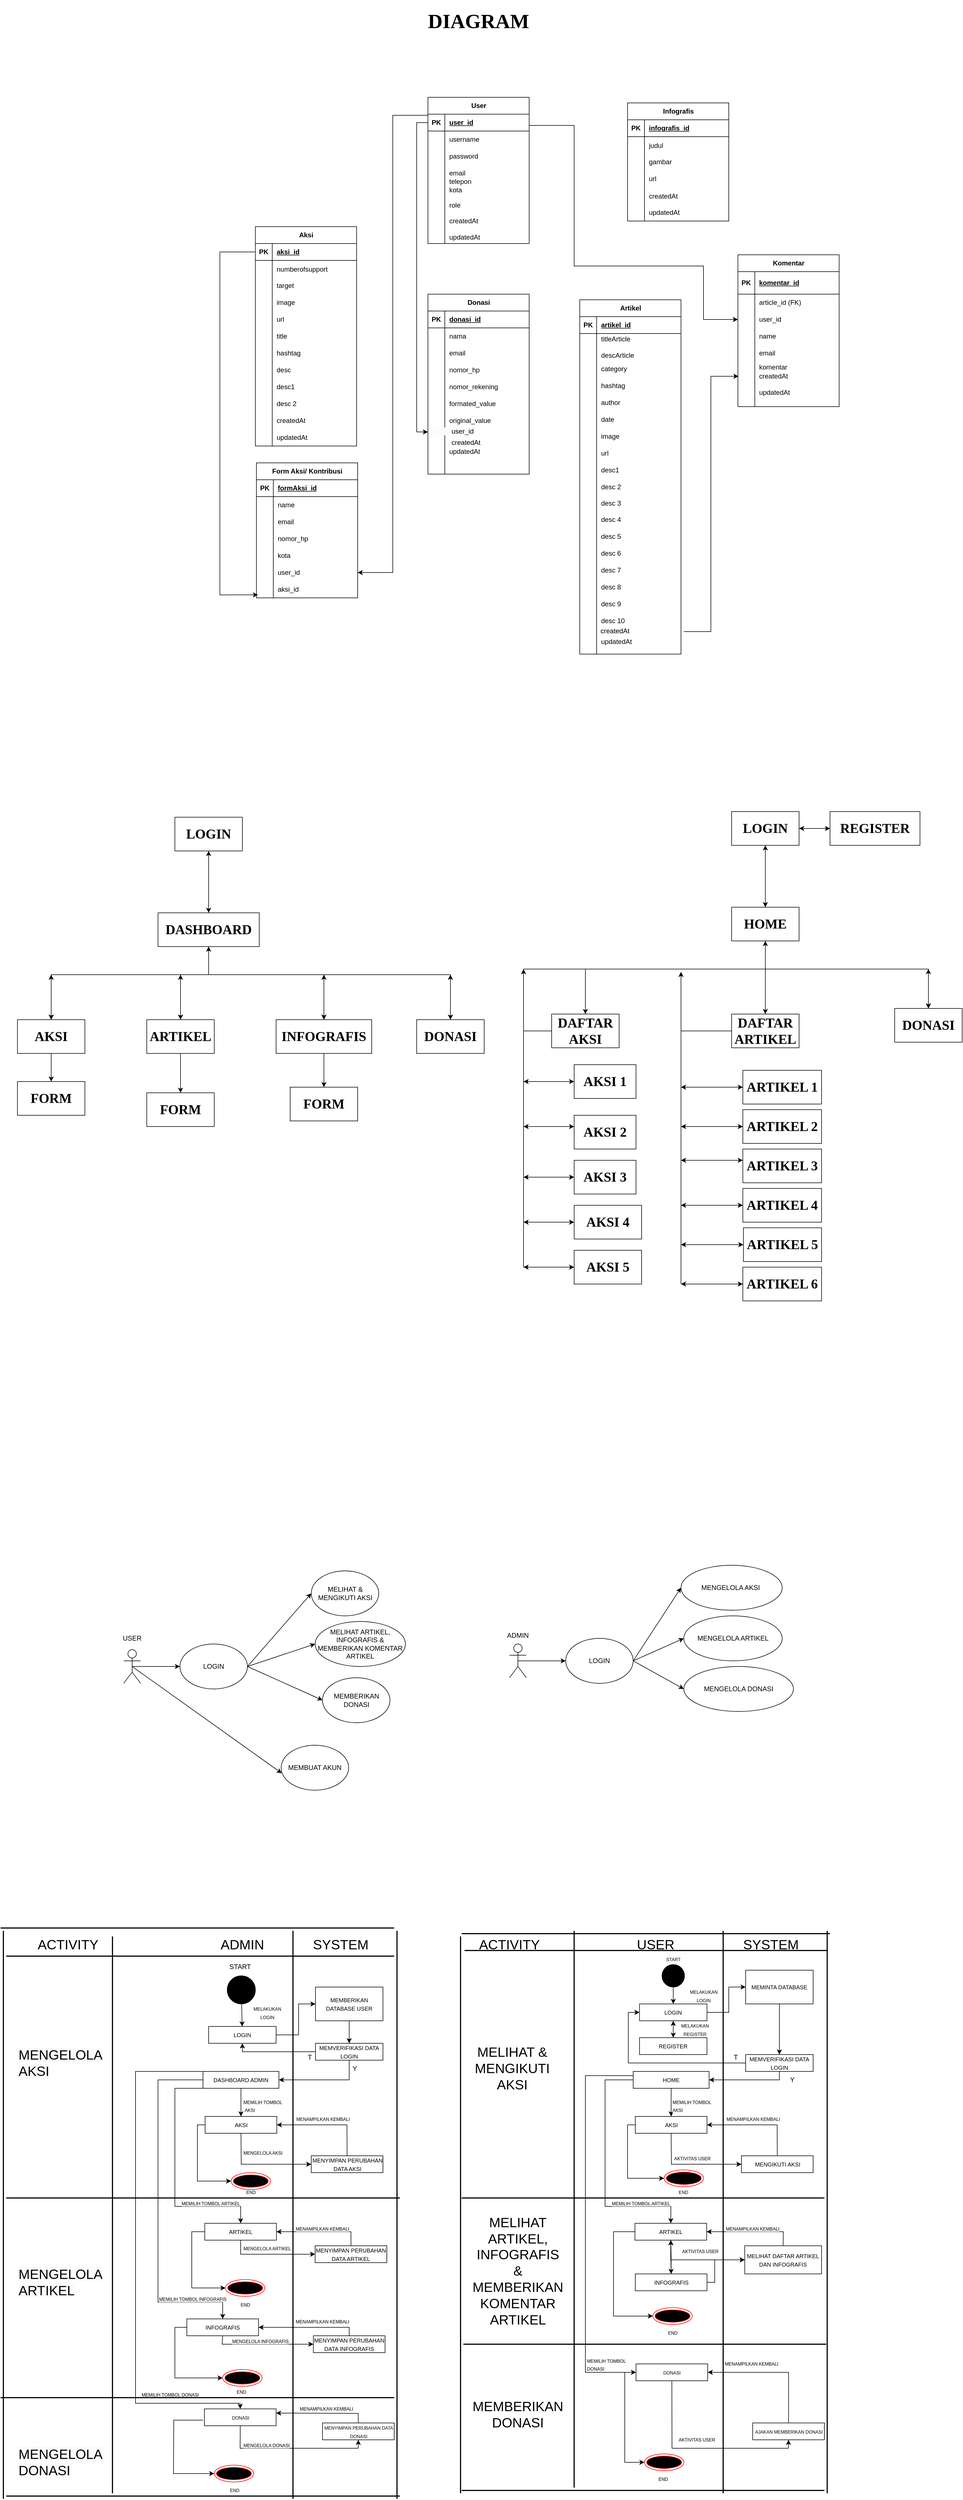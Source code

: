 <mxfile version="21.6.9" type="github">
  <diagram name="Page-1" id="qEmlZQmLzBSCucffJ7fc">
    <mxGraphModel dx="2972" dy="3850" grid="1" gridSize="10" guides="1" tooltips="1" connect="1" arrows="1" fold="1" page="1" pageScale="1" pageWidth="850" pageHeight="1100" math="0" shadow="0">
      <root>
        <mxCell id="0" />
        <mxCell id="1" parent="0" />
        <mxCell id="BNG1utApCZpTlS7-BdFQ-2" value="Artikel" style="shape=table;startSize=30;container=1;collapsible=1;childLayout=tableLayout;fixedRows=1;rowLines=0;fontStyle=1;align=center;resizeLast=1;html=1;" parent="1" vertex="1">
          <mxGeometry x="160" y="-2140" width="180" height="630" as="geometry" />
        </mxCell>
        <mxCell id="BNG1utApCZpTlS7-BdFQ-3" value="" style="shape=tableRow;horizontal=0;startSize=0;swimlaneHead=0;swimlaneBody=0;fillColor=none;collapsible=0;dropTarget=0;points=[[0,0.5],[1,0.5]];portConstraint=eastwest;top=0;left=0;right=0;bottom=1;" parent="BNG1utApCZpTlS7-BdFQ-2" vertex="1">
          <mxGeometry y="30" width="180" height="30" as="geometry" />
        </mxCell>
        <mxCell id="BNG1utApCZpTlS7-BdFQ-4" value="PK" style="shape=partialRectangle;connectable=0;fillColor=none;top=0;left=0;bottom=0;right=0;fontStyle=1;overflow=hidden;whiteSpace=wrap;html=1;" parent="BNG1utApCZpTlS7-BdFQ-3" vertex="1">
          <mxGeometry width="30" height="30" as="geometry">
            <mxRectangle width="30" height="30" as="alternateBounds" />
          </mxGeometry>
        </mxCell>
        <mxCell id="BNG1utApCZpTlS7-BdFQ-5" value="artikel_id" style="shape=partialRectangle;connectable=0;fillColor=none;top=0;left=0;bottom=0;right=0;align=left;spacingLeft=6;fontStyle=5;overflow=hidden;whiteSpace=wrap;html=1;" parent="BNG1utApCZpTlS7-BdFQ-3" vertex="1">
          <mxGeometry x="30" width="150" height="30" as="geometry">
            <mxRectangle width="150" height="30" as="alternateBounds" />
          </mxGeometry>
        </mxCell>
        <mxCell id="BNG1utApCZpTlS7-BdFQ-6" style="shape=tableRow;horizontal=0;startSize=0;swimlaneHead=0;swimlaneBody=0;fillColor=none;collapsible=0;dropTarget=0;points=[[0,0.5],[1,0.5]];portConstraint=eastwest;top=0;left=0;right=0;bottom=0;" parent="BNG1utApCZpTlS7-BdFQ-2" vertex="1">
          <mxGeometry y="60" width="180" height="48" as="geometry" />
        </mxCell>
        <mxCell id="BNG1utApCZpTlS7-BdFQ-7" style="shape=partialRectangle;connectable=0;fillColor=none;top=0;left=0;bottom=0;right=0;editable=1;overflow=hidden;whiteSpace=wrap;html=1;" parent="BNG1utApCZpTlS7-BdFQ-6" vertex="1">
          <mxGeometry width="30" height="48" as="geometry">
            <mxRectangle width="30" height="48" as="alternateBounds" />
          </mxGeometry>
        </mxCell>
        <mxCell id="BNG1utApCZpTlS7-BdFQ-8" value="titleArticle&lt;br&gt;&lt;br&gt;descArticle" style="shape=partialRectangle;connectable=0;fillColor=none;top=0;left=0;bottom=0;right=0;align=left;spacingLeft=6;overflow=hidden;whiteSpace=wrap;html=1;" parent="BNG1utApCZpTlS7-BdFQ-6" vertex="1">
          <mxGeometry x="30" width="150" height="48" as="geometry">
            <mxRectangle width="150" height="48" as="alternateBounds" />
          </mxGeometry>
        </mxCell>
        <mxCell id="BNG1utApCZpTlS7-BdFQ-9" style="shape=tableRow;horizontal=0;startSize=0;swimlaneHead=0;swimlaneBody=0;fillColor=none;collapsible=0;dropTarget=0;points=[[0,0.5],[1,0.5]];portConstraint=eastwest;top=0;left=0;right=0;bottom=0;" parent="BNG1utApCZpTlS7-BdFQ-2" vertex="1">
          <mxGeometry y="108" width="180" height="30" as="geometry" />
        </mxCell>
        <mxCell id="BNG1utApCZpTlS7-BdFQ-10" style="shape=partialRectangle;connectable=0;fillColor=none;top=0;left=0;bottom=0;right=0;editable=1;overflow=hidden;whiteSpace=wrap;html=1;" parent="BNG1utApCZpTlS7-BdFQ-9" vertex="1">
          <mxGeometry width="30" height="30" as="geometry">
            <mxRectangle width="30" height="30" as="alternateBounds" />
          </mxGeometry>
        </mxCell>
        <mxCell id="BNG1utApCZpTlS7-BdFQ-11" value="category" style="shape=partialRectangle;connectable=0;fillColor=none;top=0;left=0;bottom=0;right=0;align=left;spacingLeft=6;overflow=hidden;whiteSpace=wrap;html=1;" parent="BNG1utApCZpTlS7-BdFQ-9" vertex="1">
          <mxGeometry x="30" width="150" height="30" as="geometry">
            <mxRectangle width="150" height="30" as="alternateBounds" />
          </mxGeometry>
        </mxCell>
        <mxCell id="BNG1utApCZpTlS7-BdFQ-12" value="" style="shape=tableRow;horizontal=0;startSize=0;swimlaneHead=0;swimlaneBody=0;fillColor=none;collapsible=0;dropTarget=0;points=[[0,0.5],[1,0.5]];portConstraint=eastwest;top=0;left=0;right=0;bottom=0;" parent="BNG1utApCZpTlS7-BdFQ-2" vertex="1">
          <mxGeometry y="138" width="180" height="30" as="geometry" />
        </mxCell>
        <mxCell id="BNG1utApCZpTlS7-BdFQ-13" value="" style="shape=partialRectangle;connectable=0;fillColor=none;top=0;left=0;bottom=0;right=0;editable=1;overflow=hidden;whiteSpace=wrap;html=1;" parent="BNG1utApCZpTlS7-BdFQ-12" vertex="1">
          <mxGeometry width="30" height="30" as="geometry">
            <mxRectangle width="30" height="30" as="alternateBounds" />
          </mxGeometry>
        </mxCell>
        <mxCell id="BNG1utApCZpTlS7-BdFQ-14" value="hashtag" style="shape=partialRectangle;connectable=0;fillColor=none;top=0;left=0;bottom=0;right=0;align=left;spacingLeft=6;overflow=hidden;whiteSpace=wrap;html=1;" parent="BNG1utApCZpTlS7-BdFQ-12" vertex="1">
          <mxGeometry x="30" width="150" height="30" as="geometry">
            <mxRectangle width="150" height="30" as="alternateBounds" />
          </mxGeometry>
        </mxCell>
        <mxCell id="BNG1utApCZpTlS7-BdFQ-15" value="" style="shape=tableRow;horizontal=0;startSize=0;swimlaneHead=0;swimlaneBody=0;fillColor=none;collapsible=0;dropTarget=0;points=[[0,0.5],[1,0.5]];portConstraint=eastwest;top=0;left=0;right=0;bottom=0;" parent="BNG1utApCZpTlS7-BdFQ-2" vertex="1">
          <mxGeometry y="168" width="180" height="30" as="geometry" />
        </mxCell>
        <mxCell id="BNG1utApCZpTlS7-BdFQ-16" value="" style="shape=partialRectangle;connectable=0;fillColor=none;top=0;left=0;bottom=0;right=0;editable=1;overflow=hidden;whiteSpace=wrap;html=1;" parent="BNG1utApCZpTlS7-BdFQ-15" vertex="1">
          <mxGeometry width="30" height="30" as="geometry">
            <mxRectangle width="30" height="30" as="alternateBounds" />
          </mxGeometry>
        </mxCell>
        <mxCell id="BNG1utApCZpTlS7-BdFQ-17" value="author" style="shape=partialRectangle;connectable=0;fillColor=none;top=0;left=0;bottom=0;right=0;align=left;spacingLeft=6;overflow=hidden;whiteSpace=wrap;html=1;" parent="BNG1utApCZpTlS7-BdFQ-15" vertex="1">
          <mxGeometry x="30" width="150" height="30" as="geometry">
            <mxRectangle width="150" height="30" as="alternateBounds" />
          </mxGeometry>
        </mxCell>
        <mxCell id="BNG1utApCZpTlS7-BdFQ-18" style="shape=tableRow;horizontal=0;startSize=0;swimlaneHead=0;swimlaneBody=0;fillColor=none;collapsible=0;dropTarget=0;points=[[0,0.5],[1,0.5]];portConstraint=eastwest;top=0;left=0;right=0;bottom=0;" parent="BNG1utApCZpTlS7-BdFQ-2" vertex="1">
          <mxGeometry y="198" width="180" height="30" as="geometry" />
        </mxCell>
        <mxCell id="BNG1utApCZpTlS7-BdFQ-19" style="shape=partialRectangle;connectable=0;fillColor=none;top=0;left=0;bottom=0;right=0;editable=1;overflow=hidden;whiteSpace=wrap;html=1;" parent="BNG1utApCZpTlS7-BdFQ-18" vertex="1">
          <mxGeometry width="30" height="30" as="geometry">
            <mxRectangle width="30" height="30" as="alternateBounds" />
          </mxGeometry>
        </mxCell>
        <mxCell id="BNG1utApCZpTlS7-BdFQ-20" value="date" style="shape=partialRectangle;connectable=0;fillColor=none;top=0;left=0;bottom=0;right=0;align=left;spacingLeft=6;overflow=hidden;whiteSpace=wrap;html=1;" parent="BNG1utApCZpTlS7-BdFQ-18" vertex="1">
          <mxGeometry x="30" width="150" height="30" as="geometry">
            <mxRectangle width="150" height="30" as="alternateBounds" />
          </mxGeometry>
        </mxCell>
        <mxCell id="BNG1utApCZpTlS7-BdFQ-21" value="" style="shape=tableRow;horizontal=0;startSize=0;swimlaneHead=0;swimlaneBody=0;fillColor=none;collapsible=0;dropTarget=0;points=[[0,0.5],[1,0.5]];portConstraint=eastwest;top=0;left=0;right=0;bottom=0;" parent="BNG1utApCZpTlS7-BdFQ-2" vertex="1">
          <mxGeometry y="228" width="180" height="30" as="geometry" />
        </mxCell>
        <mxCell id="BNG1utApCZpTlS7-BdFQ-22" value="" style="shape=partialRectangle;connectable=0;fillColor=none;top=0;left=0;bottom=0;right=0;editable=1;overflow=hidden;whiteSpace=wrap;html=1;" parent="BNG1utApCZpTlS7-BdFQ-21" vertex="1">
          <mxGeometry width="30" height="30" as="geometry">
            <mxRectangle width="30" height="30" as="alternateBounds" />
          </mxGeometry>
        </mxCell>
        <mxCell id="BNG1utApCZpTlS7-BdFQ-23" value="image" style="shape=partialRectangle;connectable=0;fillColor=none;top=0;left=0;bottom=0;right=0;align=left;spacingLeft=6;overflow=hidden;whiteSpace=wrap;html=1;" parent="BNG1utApCZpTlS7-BdFQ-21" vertex="1">
          <mxGeometry x="30" width="150" height="30" as="geometry">
            <mxRectangle width="150" height="30" as="alternateBounds" />
          </mxGeometry>
        </mxCell>
        <mxCell id="BNG1utApCZpTlS7-BdFQ-24" style="shape=tableRow;horizontal=0;startSize=0;swimlaneHead=0;swimlaneBody=0;fillColor=none;collapsible=0;dropTarget=0;points=[[0,0.5],[1,0.5]];portConstraint=eastwest;top=0;left=0;right=0;bottom=0;" parent="BNG1utApCZpTlS7-BdFQ-2" vertex="1">
          <mxGeometry y="258" width="180" height="30" as="geometry" />
        </mxCell>
        <mxCell id="BNG1utApCZpTlS7-BdFQ-25" style="shape=partialRectangle;connectable=0;fillColor=none;top=0;left=0;bottom=0;right=0;editable=1;overflow=hidden;whiteSpace=wrap;html=1;" parent="BNG1utApCZpTlS7-BdFQ-24" vertex="1">
          <mxGeometry width="30" height="30" as="geometry">
            <mxRectangle width="30" height="30" as="alternateBounds" />
          </mxGeometry>
        </mxCell>
        <mxCell id="BNG1utApCZpTlS7-BdFQ-26" value="url" style="shape=partialRectangle;connectable=0;fillColor=none;top=0;left=0;bottom=0;right=0;align=left;spacingLeft=6;overflow=hidden;whiteSpace=wrap;html=1;" parent="BNG1utApCZpTlS7-BdFQ-24" vertex="1">
          <mxGeometry x="30" width="150" height="30" as="geometry">
            <mxRectangle width="150" height="30" as="alternateBounds" />
          </mxGeometry>
        </mxCell>
        <mxCell id="BNG1utApCZpTlS7-BdFQ-27" style="shape=tableRow;horizontal=0;startSize=0;swimlaneHead=0;swimlaneBody=0;fillColor=none;collapsible=0;dropTarget=0;points=[[0,0.5],[1,0.5]];portConstraint=eastwest;top=0;left=0;right=0;bottom=0;" parent="BNG1utApCZpTlS7-BdFQ-2" vertex="1">
          <mxGeometry y="288" width="180" height="30" as="geometry" />
        </mxCell>
        <mxCell id="BNG1utApCZpTlS7-BdFQ-28" style="shape=partialRectangle;connectable=0;fillColor=none;top=0;left=0;bottom=0;right=0;editable=1;overflow=hidden;whiteSpace=wrap;html=1;" parent="BNG1utApCZpTlS7-BdFQ-27" vertex="1">
          <mxGeometry width="30" height="30" as="geometry">
            <mxRectangle width="30" height="30" as="alternateBounds" />
          </mxGeometry>
        </mxCell>
        <mxCell id="BNG1utApCZpTlS7-BdFQ-29" value="desc1" style="shape=partialRectangle;connectable=0;fillColor=none;top=0;left=0;bottom=0;right=0;align=left;spacingLeft=6;overflow=hidden;whiteSpace=wrap;html=1;" parent="BNG1utApCZpTlS7-BdFQ-27" vertex="1">
          <mxGeometry x="30" width="150" height="30" as="geometry">
            <mxRectangle width="150" height="30" as="alternateBounds" />
          </mxGeometry>
        </mxCell>
        <mxCell id="BNG1utApCZpTlS7-BdFQ-30" style="shape=tableRow;horizontal=0;startSize=0;swimlaneHead=0;swimlaneBody=0;fillColor=none;collapsible=0;dropTarget=0;points=[[0,0.5],[1,0.5]];portConstraint=eastwest;top=0;left=0;right=0;bottom=0;" parent="BNG1utApCZpTlS7-BdFQ-2" vertex="1">
          <mxGeometry y="318" width="180" height="30" as="geometry" />
        </mxCell>
        <mxCell id="BNG1utApCZpTlS7-BdFQ-31" style="shape=partialRectangle;connectable=0;fillColor=none;top=0;left=0;bottom=0;right=0;editable=1;overflow=hidden;whiteSpace=wrap;html=1;" parent="BNG1utApCZpTlS7-BdFQ-30" vertex="1">
          <mxGeometry width="30" height="30" as="geometry">
            <mxRectangle width="30" height="30" as="alternateBounds" />
          </mxGeometry>
        </mxCell>
        <mxCell id="BNG1utApCZpTlS7-BdFQ-32" value="desc 2" style="shape=partialRectangle;connectable=0;fillColor=none;top=0;left=0;bottom=0;right=0;align=left;spacingLeft=6;overflow=hidden;whiteSpace=wrap;html=1;" parent="BNG1utApCZpTlS7-BdFQ-30" vertex="1">
          <mxGeometry x="30" width="150" height="30" as="geometry">
            <mxRectangle width="150" height="30" as="alternateBounds" />
          </mxGeometry>
        </mxCell>
        <mxCell id="BNG1utApCZpTlS7-BdFQ-33" style="shape=tableRow;horizontal=0;startSize=0;swimlaneHead=0;swimlaneBody=0;fillColor=none;collapsible=0;dropTarget=0;points=[[0,0.5],[1,0.5]];portConstraint=eastwest;top=0;left=0;right=0;bottom=0;" parent="BNG1utApCZpTlS7-BdFQ-2" vertex="1">
          <mxGeometry y="348" width="180" height="28" as="geometry" />
        </mxCell>
        <mxCell id="BNG1utApCZpTlS7-BdFQ-34" style="shape=partialRectangle;connectable=0;fillColor=none;top=0;left=0;bottom=0;right=0;editable=1;overflow=hidden;whiteSpace=wrap;html=1;" parent="BNG1utApCZpTlS7-BdFQ-33" vertex="1">
          <mxGeometry width="30" height="28" as="geometry">
            <mxRectangle width="30" height="28" as="alternateBounds" />
          </mxGeometry>
        </mxCell>
        <mxCell id="BNG1utApCZpTlS7-BdFQ-35" value="desc 3" style="shape=partialRectangle;connectable=0;fillColor=none;top=0;left=0;bottom=0;right=0;align=left;spacingLeft=6;overflow=hidden;whiteSpace=wrap;html=1;" parent="BNG1utApCZpTlS7-BdFQ-33" vertex="1">
          <mxGeometry x="30" width="150" height="28" as="geometry">
            <mxRectangle width="150" height="28" as="alternateBounds" />
          </mxGeometry>
        </mxCell>
        <mxCell id="BNG1utApCZpTlS7-BdFQ-36" style="shape=tableRow;horizontal=0;startSize=0;swimlaneHead=0;swimlaneBody=0;fillColor=none;collapsible=0;dropTarget=0;points=[[0,0.5],[1,0.5]];portConstraint=eastwest;top=0;left=0;right=0;bottom=0;" parent="BNG1utApCZpTlS7-BdFQ-2" vertex="1">
          <mxGeometry y="376" width="180" height="30" as="geometry" />
        </mxCell>
        <mxCell id="BNG1utApCZpTlS7-BdFQ-37" style="shape=partialRectangle;connectable=0;fillColor=none;top=0;left=0;bottom=0;right=0;editable=1;overflow=hidden;whiteSpace=wrap;html=1;" parent="BNG1utApCZpTlS7-BdFQ-36" vertex="1">
          <mxGeometry width="30" height="30" as="geometry">
            <mxRectangle width="30" height="30" as="alternateBounds" />
          </mxGeometry>
        </mxCell>
        <mxCell id="BNG1utApCZpTlS7-BdFQ-38" value="desc 4" style="shape=partialRectangle;connectable=0;fillColor=none;top=0;left=0;bottom=0;right=0;align=left;spacingLeft=6;overflow=hidden;whiteSpace=wrap;html=1;" parent="BNG1utApCZpTlS7-BdFQ-36" vertex="1">
          <mxGeometry x="30" width="150" height="30" as="geometry">
            <mxRectangle width="150" height="30" as="alternateBounds" />
          </mxGeometry>
        </mxCell>
        <mxCell id="BNG1utApCZpTlS7-BdFQ-39" style="shape=tableRow;horizontal=0;startSize=0;swimlaneHead=0;swimlaneBody=0;fillColor=none;collapsible=0;dropTarget=0;points=[[0,0.5],[1,0.5]];portConstraint=eastwest;top=0;left=0;right=0;bottom=0;" parent="BNG1utApCZpTlS7-BdFQ-2" vertex="1">
          <mxGeometry y="406" width="180" height="30" as="geometry" />
        </mxCell>
        <mxCell id="BNG1utApCZpTlS7-BdFQ-40" style="shape=partialRectangle;connectable=0;fillColor=none;top=0;left=0;bottom=0;right=0;editable=1;overflow=hidden;whiteSpace=wrap;html=1;" parent="BNG1utApCZpTlS7-BdFQ-39" vertex="1">
          <mxGeometry width="30" height="30" as="geometry">
            <mxRectangle width="30" height="30" as="alternateBounds" />
          </mxGeometry>
        </mxCell>
        <mxCell id="BNG1utApCZpTlS7-BdFQ-41" value="desc 5" style="shape=partialRectangle;connectable=0;fillColor=none;top=0;left=0;bottom=0;right=0;align=left;spacingLeft=6;overflow=hidden;whiteSpace=wrap;html=1;" parent="BNG1utApCZpTlS7-BdFQ-39" vertex="1">
          <mxGeometry x="30" width="150" height="30" as="geometry">
            <mxRectangle width="150" height="30" as="alternateBounds" />
          </mxGeometry>
        </mxCell>
        <mxCell id="BNG1utApCZpTlS7-BdFQ-42" style="shape=tableRow;horizontal=0;startSize=0;swimlaneHead=0;swimlaneBody=0;fillColor=none;collapsible=0;dropTarget=0;points=[[0,0.5],[1,0.5]];portConstraint=eastwest;top=0;left=0;right=0;bottom=0;" parent="BNG1utApCZpTlS7-BdFQ-2" vertex="1">
          <mxGeometry y="436" width="180" height="30" as="geometry" />
        </mxCell>
        <mxCell id="BNG1utApCZpTlS7-BdFQ-43" style="shape=partialRectangle;connectable=0;fillColor=none;top=0;left=0;bottom=0;right=0;editable=1;overflow=hidden;whiteSpace=wrap;html=1;" parent="BNG1utApCZpTlS7-BdFQ-42" vertex="1">
          <mxGeometry width="30" height="30" as="geometry">
            <mxRectangle width="30" height="30" as="alternateBounds" />
          </mxGeometry>
        </mxCell>
        <mxCell id="BNG1utApCZpTlS7-BdFQ-44" value="desc 6" style="shape=partialRectangle;connectable=0;fillColor=none;top=0;left=0;bottom=0;right=0;align=left;spacingLeft=6;overflow=hidden;whiteSpace=wrap;html=1;" parent="BNG1utApCZpTlS7-BdFQ-42" vertex="1">
          <mxGeometry x="30" width="150" height="30" as="geometry">
            <mxRectangle width="150" height="30" as="alternateBounds" />
          </mxGeometry>
        </mxCell>
        <mxCell id="BNG1utApCZpTlS7-BdFQ-45" style="shape=tableRow;horizontal=0;startSize=0;swimlaneHead=0;swimlaneBody=0;fillColor=none;collapsible=0;dropTarget=0;points=[[0,0.5],[1,0.5]];portConstraint=eastwest;top=0;left=0;right=0;bottom=0;" parent="BNG1utApCZpTlS7-BdFQ-2" vertex="1">
          <mxGeometry y="466" width="180" height="30" as="geometry" />
        </mxCell>
        <mxCell id="BNG1utApCZpTlS7-BdFQ-46" style="shape=partialRectangle;connectable=0;fillColor=none;top=0;left=0;bottom=0;right=0;editable=1;overflow=hidden;whiteSpace=wrap;html=1;" parent="BNG1utApCZpTlS7-BdFQ-45" vertex="1">
          <mxGeometry width="30" height="30" as="geometry">
            <mxRectangle width="30" height="30" as="alternateBounds" />
          </mxGeometry>
        </mxCell>
        <mxCell id="BNG1utApCZpTlS7-BdFQ-47" value="desc 7" style="shape=partialRectangle;connectable=0;fillColor=none;top=0;left=0;bottom=0;right=0;align=left;spacingLeft=6;overflow=hidden;whiteSpace=wrap;html=1;" parent="BNG1utApCZpTlS7-BdFQ-45" vertex="1">
          <mxGeometry x="30" width="150" height="30" as="geometry">
            <mxRectangle width="150" height="30" as="alternateBounds" />
          </mxGeometry>
        </mxCell>
        <mxCell id="BNG1utApCZpTlS7-BdFQ-48" style="shape=tableRow;horizontal=0;startSize=0;swimlaneHead=0;swimlaneBody=0;fillColor=none;collapsible=0;dropTarget=0;points=[[0,0.5],[1,0.5]];portConstraint=eastwest;top=0;left=0;right=0;bottom=0;" parent="BNG1utApCZpTlS7-BdFQ-2" vertex="1">
          <mxGeometry y="496" width="180" height="30" as="geometry" />
        </mxCell>
        <mxCell id="BNG1utApCZpTlS7-BdFQ-49" style="shape=partialRectangle;connectable=0;fillColor=none;top=0;left=0;bottom=0;right=0;editable=1;overflow=hidden;whiteSpace=wrap;html=1;" parent="BNG1utApCZpTlS7-BdFQ-48" vertex="1">
          <mxGeometry width="30" height="30" as="geometry">
            <mxRectangle width="30" height="30" as="alternateBounds" />
          </mxGeometry>
        </mxCell>
        <mxCell id="BNG1utApCZpTlS7-BdFQ-50" value="desc 8" style="shape=partialRectangle;connectable=0;fillColor=none;top=0;left=0;bottom=0;right=0;align=left;spacingLeft=6;overflow=hidden;whiteSpace=wrap;html=1;" parent="BNG1utApCZpTlS7-BdFQ-48" vertex="1">
          <mxGeometry x="30" width="150" height="30" as="geometry">
            <mxRectangle width="150" height="30" as="alternateBounds" />
          </mxGeometry>
        </mxCell>
        <mxCell id="BNG1utApCZpTlS7-BdFQ-51" style="shape=tableRow;horizontal=0;startSize=0;swimlaneHead=0;swimlaneBody=0;fillColor=none;collapsible=0;dropTarget=0;points=[[0,0.5],[1,0.5]];portConstraint=eastwest;top=0;left=0;right=0;bottom=0;" parent="BNG1utApCZpTlS7-BdFQ-2" vertex="1">
          <mxGeometry y="526" width="180" height="30" as="geometry" />
        </mxCell>
        <mxCell id="BNG1utApCZpTlS7-BdFQ-52" style="shape=partialRectangle;connectable=0;fillColor=none;top=0;left=0;bottom=0;right=0;editable=1;overflow=hidden;whiteSpace=wrap;html=1;" parent="BNG1utApCZpTlS7-BdFQ-51" vertex="1">
          <mxGeometry width="30" height="30" as="geometry">
            <mxRectangle width="30" height="30" as="alternateBounds" />
          </mxGeometry>
        </mxCell>
        <mxCell id="BNG1utApCZpTlS7-BdFQ-53" value="desc 9" style="shape=partialRectangle;connectable=0;fillColor=none;top=0;left=0;bottom=0;right=0;align=left;spacingLeft=6;overflow=hidden;whiteSpace=wrap;html=1;" parent="BNG1utApCZpTlS7-BdFQ-51" vertex="1">
          <mxGeometry x="30" width="150" height="30" as="geometry">
            <mxRectangle width="150" height="30" as="alternateBounds" />
          </mxGeometry>
        </mxCell>
        <mxCell id="BNG1utApCZpTlS7-BdFQ-54" style="shape=tableRow;horizontal=0;startSize=0;swimlaneHead=0;swimlaneBody=0;fillColor=none;collapsible=0;dropTarget=0;points=[[0,0.5],[1,0.5]];portConstraint=eastwest;top=0;left=0;right=0;bottom=0;" parent="BNG1utApCZpTlS7-BdFQ-2" vertex="1">
          <mxGeometry y="556" width="180" height="30" as="geometry" />
        </mxCell>
        <mxCell id="BNG1utApCZpTlS7-BdFQ-55" style="shape=partialRectangle;connectable=0;fillColor=none;top=0;left=0;bottom=0;right=0;editable=1;overflow=hidden;whiteSpace=wrap;html=1;" parent="BNG1utApCZpTlS7-BdFQ-54" vertex="1">
          <mxGeometry width="30" height="30" as="geometry">
            <mxRectangle width="30" height="30" as="alternateBounds" />
          </mxGeometry>
        </mxCell>
        <mxCell id="BNG1utApCZpTlS7-BdFQ-56" value="desc 10" style="shape=partialRectangle;connectable=0;fillColor=none;top=0;left=0;bottom=0;right=0;align=left;spacingLeft=6;overflow=hidden;whiteSpace=wrap;html=1;" parent="BNG1utApCZpTlS7-BdFQ-54" vertex="1">
          <mxGeometry x="30" width="150" height="30" as="geometry">
            <mxRectangle width="150" height="30" as="alternateBounds" />
          </mxGeometry>
        </mxCell>
        <mxCell id="BNG1utApCZpTlS7-BdFQ-57" style="shape=tableRow;horizontal=0;startSize=0;swimlaneHead=0;swimlaneBody=0;fillColor=none;collapsible=0;dropTarget=0;points=[[0,0.5],[1,0.5]];portConstraint=eastwest;top=0;left=0;right=0;bottom=0;" parent="BNG1utApCZpTlS7-BdFQ-2" vertex="1">
          <mxGeometry y="586" width="180" height="44" as="geometry" />
        </mxCell>
        <mxCell id="BNG1utApCZpTlS7-BdFQ-58" style="shape=partialRectangle;connectable=0;fillColor=none;top=0;left=0;bottom=0;right=0;editable=1;overflow=hidden;whiteSpace=wrap;html=1;" parent="BNG1utApCZpTlS7-BdFQ-57" vertex="1">
          <mxGeometry width="30" height="44" as="geometry">
            <mxRectangle width="30" height="44" as="alternateBounds" />
          </mxGeometry>
        </mxCell>
        <mxCell id="BNG1utApCZpTlS7-BdFQ-59" value="updatedAt" style="shape=partialRectangle;connectable=0;fillColor=none;top=0;left=0;bottom=0;right=0;align=left;spacingLeft=6;overflow=hidden;whiteSpace=wrap;html=1;" parent="BNG1utApCZpTlS7-BdFQ-57" vertex="1">
          <mxGeometry x="30" width="150" height="44" as="geometry">
            <mxRectangle width="150" height="44" as="alternateBounds" />
          </mxGeometry>
        </mxCell>
        <mxCell id="BNG1utApCZpTlS7-BdFQ-60" value="User" style="shape=table;startSize=30;container=1;collapsible=1;childLayout=tableLayout;fixedRows=1;rowLines=0;fontStyle=1;align=center;resizeLast=1;html=1;" parent="1" vertex="1">
          <mxGeometry x="-110" y="-2500" width="180" height="260" as="geometry" />
        </mxCell>
        <mxCell id="BNG1utApCZpTlS7-BdFQ-61" value="" style="shape=tableRow;horizontal=0;startSize=0;swimlaneHead=0;swimlaneBody=0;fillColor=none;collapsible=0;dropTarget=0;points=[[0,0.5],[1,0.5]];portConstraint=eastwest;top=0;left=0;right=0;bottom=1;" parent="BNG1utApCZpTlS7-BdFQ-60" vertex="1">
          <mxGeometry y="30" width="180" height="30" as="geometry" />
        </mxCell>
        <mxCell id="BNG1utApCZpTlS7-BdFQ-62" value="PK" style="shape=partialRectangle;connectable=0;fillColor=none;top=0;left=0;bottom=0;right=0;fontStyle=1;overflow=hidden;whiteSpace=wrap;html=1;" parent="BNG1utApCZpTlS7-BdFQ-61" vertex="1">
          <mxGeometry width="30" height="30" as="geometry">
            <mxRectangle width="30" height="30" as="alternateBounds" />
          </mxGeometry>
        </mxCell>
        <mxCell id="BNG1utApCZpTlS7-BdFQ-63" value="user_id" style="shape=partialRectangle;connectable=0;fillColor=none;top=0;left=0;bottom=0;right=0;align=left;spacingLeft=6;fontStyle=5;overflow=hidden;whiteSpace=wrap;html=1;" parent="BNG1utApCZpTlS7-BdFQ-61" vertex="1">
          <mxGeometry x="30" width="150" height="30" as="geometry">
            <mxRectangle width="150" height="30" as="alternateBounds" />
          </mxGeometry>
        </mxCell>
        <mxCell id="BNG1utApCZpTlS7-BdFQ-64" value="" style="shape=tableRow;horizontal=0;startSize=0;swimlaneHead=0;swimlaneBody=0;fillColor=none;collapsible=0;dropTarget=0;points=[[0,0.5],[1,0.5]];portConstraint=eastwest;top=0;left=0;right=0;bottom=0;" parent="BNG1utApCZpTlS7-BdFQ-60" vertex="1">
          <mxGeometry y="60" width="180" height="30" as="geometry" />
        </mxCell>
        <mxCell id="BNG1utApCZpTlS7-BdFQ-65" value="" style="shape=partialRectangle;connectable=0;fillColor=none;top=0;left=0;bottom=0;right=0;editable=1;overflow=hidden;whiteSpace=wrap;html=1;" parent="BNG1utApCZpTlS7-BdFQ-64" vertex="1">
          <mxGeometry width="30" height="30" as="geometry">
            <mxRectangle width="30" height="30" as="alternateBounds" />
          </mxGeometry>
        </mxCell>
        <mxCell id="BNG1utApCZpTlS7-BdFQ-66" value="username" style="shape=partialRectangle;connectable=0;fillColor=none;top=0;left=0;bottom=0;right=0;align=left;spacingLeft=6;overflow=hidden;whiteSpace=wrap;html=1;" parent="BNG1utApCZpTlS7-BdFQ-64" vertex="1">
          <mxGeometry x="30" width="150" height="30" as="geometry">
            <mxRectangle width="150" height="30" as="alternateBounds" />
          </mxGeometry>
        </mxCell>
        <mxCell id="BNG1utApCZpTlS7-BdFQ-70" value="" style="shape=tableRow;horizontal=0;startSize=0;swimlaneHead=0;swimlaneBody=0;fillColor=none;collapsible=0;dropTarget=0;points=[[0,0.5],[1,0.5]];portConstraint=eastwest;top=0;left=0;right=0;bottom=0;" parent="BNG1utApCZpTlS7-BdFQ-60" vertex="1">
          <mxGeometry y="90" width="180" height="30" as="geometry" />
        </mxCell>
        <mxCell id="BNG1utApCZpTlS7-BdFQ-71" value="" style="shape=partialRectangle;connectable=0;fillColor=none;top=0;left=0;bottom=0;right=0;editable=1;overflow=hidden;whiteSpace=wrap;html=1;" parent="BNG1utApCZpTlS7-BdFQ-70" vertex="1">
          <mxGeometry width="30" height="30" as="geometry">
            <mxRectangle width="30" height="30" as="alternateBounds" />
          </mxGeometry>
        </mxCell>
        <mxCell id="BNG1utApCZpTlS7-BdFQ-72" value="password" style="shape=partialRectangle;connectable=0;fillColor=none;top=0;left=0;bottom=0;right=0;align=left;spacingLeft=6;overflow=hidden;whiteSpace=wrap;html=1;" parent="BNG1utApCZpTlS7-BdFQ-70" vertex="1">
          <mxGeometry x="30" width="150" height="30" as="geometry">
            <mxRectangle width="150" height="30" as="alternateBounds" />
          </mxGeometry>
        </mxCell>
        <mxCell id="BNG1utApCZpTlS7-BdFQ-67" value="" style="shape=tableRow;horizontal=0;startSize=0;swimlaneHead=0;swimlaneBody=0;fillColor=none;collapsible=0;dropTarget=0;points=[[0,0.5],[1,0.5]];portConstraint=eastwest;top=0;left=0;right=0;bottom=0;" parent="BNG1utApCZpTlS7-BdFQ-60" vertex="1">
          <mxGeometry y="120" width="180" height="30" as="geometry" />
        </mxCell>
        <mxCell id="BNG1utApCZpTlS7-BdFQ-68" value="" style="shape=partialRectangle;connectable=0;fillColor=none;top=0;left=0;bottom=0;right=0;editable=1;overflow=hidden;whiteSpace=wrap;html=1;" parent="BNG1utApCZpTlS7-BdFQ-67" vertex="1">
          <mxGeometry width="30" height="30" as="geometry">
            <mxRectangle width="30" height="30" as="alternateBounds" />
          </mxGeometry>
        </mxCell>
        <mxCell id="BNG1utApCZpTlS7-BdFQ-69" value="email" style="shape=partialRectangle;connectable=0;fillColor=none;top=0;left=0;bottom=0;right=0;align=left;spacingLeft=6;overflow=hidden;whiteSpace=wrap;html=1;" parent="BNG1utApCZpTlS7-BdFQ-67" vertex="1">
          <mxGeometry x="30" width="150" height="30" as="geometry">
            <mxRectangle width="150" height="30" as="alternateBounds" />
          </mxGeometry>
        </mxCell>
        <mxCell id="BNG1utApCZpTlS7-BdFQ-76" style="shape=tableRow;horizontal=0;startSize=0;swimlaneHead=0;swimlaneBody=0;fillColor=none;collapsible=0;dropTarget=0;points=[[0,0.5],[1,0.5]];portConstraint=eastwest;top=0;left=0;right=0;bottom=0;" parent="BNG1utApCZpTlS7-BdFQ-60" vertex="1">
          <mxGeometry y="150" width="180" height="30" as="geometry" />
        </mxCell>
        <mxCell id="BNG1utApCZpTlS7-BdFQ-77" style="shape=partialRectangle;connectable=0;fillColor=none;top=0;left=0;bottom=0;right=0;editable=1;overflow=hidden;whiteSpace=wrap;html=1;" parent="BNG1utApCZpTlS7-BdFQ-76" vertex="1">
          <mxGeometry width="30" height="30" as="geometry">
            <mxRectangle width="30" height="30" as="alternateBounds" />
          </mxGeometry>
        </mxCell>
        <mxCell id="BNG1utApCZpTlS7-BdFQ-78" value="kota" style="shape=partialRectangle;connectable=0;fillColor=none;top=0;left=0;bottom=0;right=0;align=left;spacingLeft=6;overflow=hidden;whiteSpace=wrap;html=1;" parent="BNG1utApCZpTlS7-BdFQ-76" vertex="1">
          <mxGeometry x="30" width="150" height="30" as="geometry">
            <mxRectangle width="150" height="30" as="alternateBounds" />
          </mxGeometry>
        </mxCell>
        <mxCell id="BNG1utApCZpTlS7-BdFQ-79" style="shape=tableRow;horizontal=0;startSize=0;swimlaneHead=0;swimlaneBody=0;fillColor=none;collapsible=0;dropTarget=0;points=[[0,0.5],[1,0.5]];portConstraint=eastwest;top=0;left=0;right=0;bottom=0;" parent="BNG1utApCZpTlS7-BdFQ-60" vertex="1">
          <mxGeometry y="180" width="180" height="80" as="geometry" />
        </mxCell>
        <mxCell id="BNG1utApCZpTlS7-BdFQ-80" style="shape=partialRectangle;connectable=0;fillColor=none;top=0;left=0;bottom=0;right=0;editable=1;overflow=hidden;whiteSpace=wrap;html=1;" parent="BNG1utApCZpTlS7-BdFQ-79" vertex="1">
          <mxGeometry width="30" height="80" as="geometry">
            <mxRectangle width="30" height="80" as="alternateBounds" />
          </mxGeometry>
        </mxCell>
        <mxCell id="BNG1utApCZpTlS7-BdFQ-81" value="role&lt;br&gt;&lt;br&gt;createdAt&lt;br&gt;&lt;br&gt;updatedAt" style="shape=partialRectangle;connectable=0;fillColor=none;top=0;left=0;bottom=0;right=0;align=left;spacingLeft=6;overflow=hidden;whiteSpace=wrap;html=1;" parent="BNG1utApCZpTlS7-BdFQ-79" vertex="1">
          <mxGeometry x="30" width="150" height="80" as="geometry">
            <mxRectangle width="150" height="80" as="alternateBounds" />
          </mxGeometry>
        </mxCell>
        <mxCell id="BNG1utApCZpTlS7-BdFQ-82" value="telepon" style="shape=partialRectangle;connectable=0;fillColor=none;top=0;left=0;bottom=0;right=0;align=left;spacingLeft=6;overflow=hidden;whiteSpace=wrap;html=1;" parent="1" vertex="1">
          <mxGeometry x="-80" y="-2360" width="150" height="20" as="geometry">
            <mxRectangle width="150" height="30" as="alternateBounds" />
          </mxGeometry>
        </mxCell>
        <mxCell id="BNG1utApCZpTlS7-BdFQ-83" value="Aksi" style="shape=table;startSize=30;container=1;collapsible=1;childLayout=tableLayout;fixedRows=1;rowLines=0;fontStyle=1;align=center;resizeLast=1;html=1;" parent="1" vertex="1">
          <mxGeometry x="-416.87" y="-2270" width="180" height="390" as="geometry" />
        </mxCell>
        <mxCell id="BNG1utApCZpTlS7-BdFQ-84" value="" style="shape=tableRow;horizontal=0;startSize=0;swimlaneHead=0;swimlaneBody=0;fillColor=none;collapsible=0;dropTarget=0;points=[[0,0.5],[1,0.5]];portConstraint=eastwest;top=0;left=0;right=0;bottom=1;" parent="BNG1utApCZpTlS7-BdFQ-83" vertex="1">
          <mxGeometry y="30" width="180" height="30" as="geometry" />
        </mxCell>
        <mxCell id="BNG1utApCZpTlS7-BdFQ-85" value="PK" style="shape=partialRectangle;connectable=0;fillColor=none;top=0;left=0;bottom=0;right=0;fontStyle=1;overflow=hidden;whiteSpace=wrap;html=1;" parent="BNG1utApCZpTlS7-BdFQ-84" vertex="1">
          <mxGeometry width="30" height="30" as="geometry">
            <mxRectangle width="30" height="30" as="alternateBounds" />
          </mxGeometry>
        </mxCell>
        <mxCell id="BNG1utApCZpTlS7-BdFQ-86" value="aksi_id" style="shape=partialRectangle;connectable=0;fillColor=none;top=0;left=0;bottom=0;right=0;align=left;spacingLeft=6;fontStyle=5;overflow=hidden;whiteSpace=wrap;html=1;" parent="BNG1utApCZpTlS7-BdFQ-84" vertex="1">
          <mxGeometry x="30" width="150" height="30" as="geometry">
            <mxRectangle width="150" height="30" as="alternateBounds" />
          </mxGeometry>
        </mxCell>
        <mxCell id="BNG1utApCZpTlS7-BdFQ-87" value="" style="shape=tableRow;horizontal=0;startSize=0;swimlaneHead=0;swimlaneBody=0;fillColor=none;collapsible=0;dropTarget=0;points=[[0,0.5],[1,0.5]];portConstraint=eastwest;top=0;left=0;right=0;bottom=0;" parent="BNG1utApCZpTlS7-BdFQ-83" vertex="1">
          <mxGeometry y="60" width="180" height="60" as="geometry" />
        </mxCell>
        <mxCell id="BNG1utApCZpTlS7-BdFQ-88" value="" style="shape=partialRectangle;connectable=0;fillColor=none;top=0;left=0;bottom=0;right=0;editable=1;overflow=hidden;whiteSpace=wrap;html=1;" parent="BNG1utApCZpTlS7-BdFQ-87" vertex="1">
          <mxGeometry width="30" height="60" as="geometry">
            <mxRectangle width="30" height="60" as="alternateBounds" />
          </mxGeometry>
        </mxCell>
        <mxCell id="BNG1utApCZpTlS7-BdFQ-89" value="numberofsupport&lt;br&gt;&lt;br&gt;target" style="shape=partialRectangle;connectable=0;fillColor=none;top=0;left=0;bottom=0;right=0;align=left;spacingLeft=6;overflow=hidden;whiteSpace=wrap;html=1;" parent="BNG1utApCZpTlS7-BdFQ-87" vertex="1">
          <mxGeometry x="30" width="150" height="60" as="geometry">
            <mxRectangle width="150" height="60" as="alternateBounds" />
          </mxGeometry>
        </mxCell>
        <mxCell id="BNG1utApCZpTlS7-BdFQ-90" value="" style="shape=tableRow;horizontal=0;startSize=0;swimlaneHead=0;swimlaneBody=0;fillColor=none;collapsible=0;dropTarget=0;points=[[0,0.5],[1,0.5]];portConstraint=eastwest;top=0;left=0;right=0;bottom=0;" parent="BNG1utApCZpTlS7-BdFQ-83" vertex="1">
          <mxGeometry y="120" width="180" height="30" as="geometry" />
        </mxCell>
        <mxCell id="BNG1utApCZpTlS7-BdFQ-91" value="" style="shape=partialRectangle;connectable=0;fillColor=none;top=0;left=0;bottom=0;right=0;editable=1;overflow=hidden;whiteSpace=wrap;html=1;" parent="BNG1utApCZpTlS7-BdFQ-90" vertex="1">
          <mxGeometry width="30" height="30" as="geometry">
            <mxRectangle width="30" height="30" as="alternateBounds" />
          </mxGeometry>
        </mxCell>
        <mxCell id="BNG1utApCZpTlS7-BdFQ-92" value="image" style="shape=partialRectangle;connectable=0;fillColor=none;top=0;left=0;bottom=0;right=0;align=left;spacingLeft=6;overflow=hidden;whiteSpace=wrap;html=1;" parent="BNG1utApCZpTlS7-BdFQ-90" vertex="1">
          <mxGeometry x="30" width="150" height="30" as="geometry">
            <mxRectangle width="150" height="30" as="alternateBounds" />
          </mxGeometry>
        </mxCell>
        <mxCell id="BNG1utApCZpTlS7-BdFQ-93" value="" style="shape=tableRow;horizontal=0;startSize=0;swimlaneHead=0;swimlaneBody=0;fillColor=none;collapsible=0;dropTarget=0;points=[[0,0.5],[1,0.5]];portConstraint=eastwest;top=0;left=0;right=0;bottom=0;" parent="BNG1utApCZpTlS7-BdFQ-83" vertex="1">
          <mxGeometry y="150" width="180" height="30" as="geometry" />
        </mxCell>
        <mxCell id="BNG1utApCZpTlS7-BdFQ-94" value="" style="shape=partialRectangle;connectable=0;fillColor=none;top=0;left=0;bottom=0;right=0;editable=1;overflow=hidden;whiteSpace=wrap;html=1;" parent="BNG1utApCZpTlS7-BdFQ-93" vertex="1">
          <mxGeometry width="30" height="30" as="geometry">
            <mxRectangle width="30" height="30" as="alternateBounds" />
          </mxGeometry>
        </mxCell>
        <mxCell id="BNG1utApCZpTlS7-BdFQ-95" value="url" style="shape=partialRectangle;connectable=0;fillColor=none;top=0;left=0;bottom=0;right=0;align=left;spacingLeft=6;overflow=hidden;whiteSpace=wrap;html=1;" parent="BNG1utApCZpTlS7-BdFQ-93" vertex="1">
          <mxGeometry x="30" width="150" height="30" as="geometry">
            <mxRectangle width="150" height="30" as="alternateBounds" />
          </mxGeometry>
        </mxCell>
        <mxCell id="BNG1utApCZpTlS7-BdFQ-96" style="shape=tableRow;horizontal=0;startSize=0;swimlaneHead=0;swimlaneBody=0;fillColor=none;collapsible=0;dropTarget=0;points=[[0,0.5],[1,0.5]];portConstraint=eastwest;top=0;left=0;right=0;bottom=0;" parent="BNG1utApCZpTlS7-BdFQ-83" vertex="1">
          <mxGeometry y="180" width="180" height="30" as="geometry" />
        </mxCell>
        <mxCell id="BNG1utApCZpTlS7-BdFQ-97" style="shape=partialRectangle;connectable=0;fillColor=none;top=0;left=0;bottom=0;right=0;editable=1;overflow=hidden;whiteSpace=wrap;html=1;" parent="BNG1utApCZpTlS7-BdFQ-96" vertex="1">
          <mxGeometry width="30" height="30" as="geometry">
            <mxRectangle width="30" height="30" as="alternateBounds" />
          </mxGeometry>
        </mxCell>
        <mxCell id="BNG1utApCZpTlS7-BdFQ-98" value="title" style="shape=partialRectangle;connectable=0;fillColor=none;top=0;left=0;bottom=0;right=0;align=left;spacingLeft=6;overflow=hidden;whiteSpace=wrap;html=1;" parent="BNG1utApCZpTlS7-BdFQ-96" vertex="1">
          <mxGeometry x="30" width="150" height="30" as="geometry">
            <mxRectangle width="150" height="30" as="alternateBounds" />
          </mxGeometry>
        </mxCell>
        <mxCell id="BNG1utApCZpTlS7-BdFQ-99" style="shape=tableRow;horizontal=0;startSize=0;swimlaneHead=0;swimlaneBody=0;fillColor=none;collapsible=0;dropTarget=0;points=[[0,0.5],[1,0.5]];portConstraint=eastwest;top=0;left=0;right=0;bottom=0;" parent="BNG1utApCZpTlS7-BdFQ-83" vertex="1">
          <mxGeometry y="210" width="180" height="30" as="geometry" />
        </mxCell>
        <mxCell id="BNG1utApCZpTlS7-BdFQ-100" style="shape=partialRectangle;connectable=0;fillColor=none;top=0;left=0;bottom=0;right=0;editable=1;overflow=hidden;whiteSpace=wrap;html=1;" parent="BNG1utApCZpTlS7-BdFQ-99" vertex="1">
          <mxGeometry width="30" height="30" as="geometry">
            <mxRectangle width="30" height="30" as="alternateBounds" />
          </mxGeometry>
        </mxCell>
        <mxCell id="BNG1utApCZpTlS7-BdFQ-101" value="hashtag" style="shape=partialRectangle;connectable=0;fillColor=none;top=0;left=0;bottom=0;right=0;align=left;spacingLeft=6;overflow=hidden;whiteSpace=wrap;html=1;" parent="BNG1utApCZpTlS7-BdFQ-99" vertex="1">
          <mxGeometry x="30" width="150" height="30" as="geometry">
            <mxRectangle width="150" height="30" as="alternateBounds" />
          </mxGeometry>
        </mxCell>
        <mxCell id="BNG1utApCZpTlS7-BdFQ-102" style="shape=tableRow;horizontal=0;startSize=0;swimlaneHead=0;swimlaneBody=0;fillColor=none;collapsible=0;dropTarget=0;points=[[0,0.5],[1,0.5]];portConstraint=eastwest;top=0;left=0;right=0;bottom=0;" parent="BNG1utApCZpTlS7-BdFQ-83" vertex="1">
          <mxGeometry y="240" width="180" height="30" as="geometry" />
        </mxCell>
        <mxCell id="BNG1utApCZpTlS7-BdFQ-103" style="shape=partialRectangle;connectable=0;fillColor=none;top=0;left=0;bottom=0;right=0;editable=1;overflow=hidden;whiteSpace=wrap;html=1;" parent="BNG1utApCZpTlS7-BdFQ-102" vertex="1">
          <mxGeometry width="30" height="30" as="geometry">
            <mxRectangle width="30" height="30" as="alternateBounds" />
          </mxGeometry>
        </mxCell>
        <mxCell id="BNG1utApCZpTlS7-BdFQ-104" value="desc" style="shape=partialRectangle;connectable=0;fillColor=none;top=0;left=0;bottom=0;right=0;align=left;spacingLeft=6;overflow=hidden;whiteSpace=wrap;html=1;" parent="BNG1utApCZpTlS7-BdFQ-102" vertex="1">
          <mxGeometry x="30" width="150" height="30" as="geometry">
            <mxRectangle width="150" height="30" as="alternateBounds" />
          </mxGeometry>
        </mxCell>
        <mxCell id="BNG1utApCZpTlS7-BdFQ-105" style="shape=tableRow;horizontal=0;startSize=0;swimlaneHead=0;swimlaneBody=0;fillColor=none;collapsible=0;dropTarget=0;points=[[0,0.5],[1,0.5]];portConstraint=eastwest;top=0;left=0;right=0;bottom=0;" parent="BNG1utApCZpTlS7-BdFQ-83" vertex="1">
          <mxGeometry y="270" width="180" height="30" as="geometry" />
        </mxCell>
        <mxCell id="BNG1utApCZpTlS7-BdFQ-106" style="shape=partialRectangle;connectable=0;fillColor=none;top=0;left=0;bottom=0;right=0;editable=1;overflow=hidden;whiteSpace=wrap;html=1;" parent="BNG1utApCZpTlS7-BdFQ-105" vertex="1">
          <mxGeometry width="30" height="30" as="geometry">
            <mxRectangle width="30" height="30" as="alternateBounds" />
          </mxGeometry>
        </mxCell>
        <mxCell id="BNG1utApCZpTlS7-BdFQ-107" value="desc1" style="shape=partialRectangle;connectable=0;fillColor=none;top=0;left=0;bottom=0;right=0;align=left;spacingLeft=6;overflow=hidden;whiteSpace=wrap;html=1;" parent="BNG1utApCZpTlS7-BdFQ-105" vertex="1">
          <mxGeometry x="30" width="150" height="30" as="geometry">
            <mxRectangle width="150" height="30" as="alternateBounds" />
          </mxGeometry>
        </mxCell>
        <mxCell id="BNG1utApCZpTlS7-BdFQ-108" style="shape=tableRow;horizontal=0;startSize=0;swimlaneHead=0;swimlaneBody=0;fillColor=none;collapsible=0;dropTarget=0;points=[[0,0.5],[1,0.5]];portConstraint=eastwest;top=0;left=0;right=0;bottom=0;" parent="BNG1utApCZpTlS7-BdFQ-83" vertex="1">
          <mxGeometry y="300" width="180" height="30" as="geometry" />
        </mxCell>
        <mxCell id="BNG1utApCZpTlS7-BdFQ-109" style="shape=partialRectangle;connectable=0;fillColor=none;top=0;left=0;bottom=0;right=0;editable=1;overflow=hidden;whiteSpace=wrap;html=1;" parent="BNG1utApCZpTlS7-BdFQ-108" vertex="1">
          <mxGeometry width="30" height="30" as="geometry">
            <mxRectangle width="30" height="30" as="alternateBounds" />
          </mxGeometry>
        </mxCell>
        <mxCell id="BNG1utApCZpTlS7-BdFQ-110" value="desc 2" style="shape=partialRectangle;connectable=0;fillColor=none;top=0;left=0;bottom=0;right=0;align=left;spacingLeft=6;overflow=hidden;whiteSpace=wrap;html=1;" parent="BNG1utApCZpTlS7-BdFQ-108" vertex="1">
          <mxGeometry x="30" width="150" height="30" as="geometry">
            <mxRectangle width="150" height="30" as="alternateBounds" />
          </mxGeometry>
        </mxCell>
        <mxCell id="BNG1utApCZpTlS7-BdFQ-111" style="shape=tableRow;horizontal=0;startSize=0;swimlaneHead=0;swimlaneBody=0;fillColor=none;collapsible=0;dropTarget=0;points=[[0,0.5],[1,0.5]];portConstraint=eastwest;top=0;left=0;right=0;bottom=0;" parent="BNG1utApCZpTlS7-BdFQ-83" vertex="1">
          <mxGeometry y="330" width="180" height="30" as="geometry" />
        </mxCell>
        <mxCell id="BNG1utApCZpTlS7-BdFQ-112" style="shape=partialRectangle;connectable=0;fillColor=none;top=0;left=0;bottom=0;right=0;editable=1;overflow=hidden;whiteSpace=wrap;html=1;" parent="BNG1utApCZpTlS7-BdFQ-111" vertex="1">
          <mxGeometry width="30" height="30" as="geometry">
            <mxRectangle width="30" height="30" as="alternateBounds" />
          </mxGeometry>
        </mxCell>
        <mxCell id="BNG1utApCZpTlS7-BdFQ-113" value="createdAt" style="shape=partialRectangle;connectable=0;fillColor=none;top=0;left=0;bottom=0;right=0;align=left;spacingLeft=6;overflow=hidden;whiteSpace=wrap;html=1;" parent="BNG1utApCZpTlS7-BdFQ-111" vertex="1">
          <mxGeometry x="30" width="150" height="30" as="geometry">
            <mxRectangle width="150" height="30" as="alternateBounds" />
          </mxGeometry>
        </mxCell>
        <mxCell id="BNG1utApCZpTlS7-BdFQ-114" style="shape=tableRow;horizontal=0;startSize=0;swimlaneHead=0;swimlaneBody=0;fillColor=none;collapsible=0;dropTarget=0;points=[[0,0.5],[1,0.5]];portConstraint=eastwest;top=0;left=0;right=0;bottom=0;" parent="BNG1utApCZpTlS7-BdFQ-83" vertex="1">
          <mxGeometry y="360" width="180" height="30" as="geometry" />
        </mxCell>
        <mxCell id="BNG1utApCZpTlS7-BdFQ-115" style="shape=partialRectangle;connectable=0;fillColor=none;top=0;left=0;bottom=0;right=0;editable=1;overflow=hidden;whiteSpace=wrap;html=1;" parent="BNG1utApCZpTlS7-BdFQ-114" vertex="1">
          <mxGeometry width="30" height="30" as="geometry">
            <mxRectangle width="30" height="30" as="alternateBounds" />
          </mxGeometry>
        </mxCell>
        <mxCell id="BNG1utApCZpTlS7-BdFQ-116" value="updatedAt" style="shape=partialRectangle;connectable=0;fillColor=none;top=0;left=0;bottom=0;right=0;align=left;spacingLeft=6;overflow=hidden;whiteSpace=wrap;html=1;" parent="BNG1utApCZpTlS7-BdFQ-114" vertex="1">
          <mxGeometry x="30" width="150" height="30" as="geometry">
            <mxRectangle width="150" height="30" as="alternateBounds" />
          </mxGeometry>
        </mxCell>
        <mxCell id="BNG1utApCZpTlS7-BdFQ-117" value="Donasi" style="shape=table;startSize=30;container=1;collapsible=1;childLayout=tableLayout;fixedRows=1;rowLines=0;fontStyle=1;align=center;resizeLast=1;html=1;" parent="1" vertex="1">
          <mxGeometry x="-110" y="-2150" width="180" height="320" as="geometry" />
        </mxCell>
        <mxCell id="BNG1utApCZpTlS7-BdFQ-118" value="" style="shape=tableRow;horizontal=0;startSize=0;swimlaneHead=0;swimlaneBody=0;fillColor=none;collapsible=0;dropTarget=0;points=[[0,0.5],[1,0.5]];portConstraint=eastwest;top=0;left=0;right=0;bottom=1;" parent="BNG1utApCZpTlS7-BdFQ-117" vertex="1">
          <mxGeometry y="30" width="180" height="30" as="geometry" />
        </mxCell>
        <mxCell id="BNG1utApCZpTlS7-BdFQ-119" value="PK" style="shape=partialRectangle;connectable=0;fillColor=none;top=0;left=0;bottom=0;right=0;fontStyle=1;overflow=hidden;whiteSpace=wrap;html=1;" parent="BNG1utApCZpTlS7-BdFQ-118" vertex="1">
          <mxGeometry width="30" height="30" as="geometry">
            <mxRectangle width="30" height="30" as="alternateBounds" />
          </mxGeometry>
        </mxCell>
        <mxCell id="BNG1utApCZpTlS7-BdFQ-120" value="donasi_id" style="shape=partialRectangle;connectable=0;fillColor=none;top=0;left=0;bottom=0;right=0;align=left;spacingLeft=6;fontStyle=5;overflow=hidden;whiteSpace=wrap;html=1;" parent="BNG1utApCZpTlS7-BdFQ-118" vertex="1">
          <mxGeometry x="30" width="150" height="30" as="geometry">
            <mxRectangle width="150" height="30" as="alternateBounds" />
          </mxGeometry>
        </mxCell>
        <mxCell id="BNG1utApCZpTlS7-BdFQ-121" style="shape=tableRow;horizontal=0;startSize=0;swimlaneHead=0;swimlaneBody=0;fillColor=none;collapsible=0;dropTarget=0;points=[[0,0.5],[1,0.5]];portConstraint=eastwest;top=0;left=0;right=0;bottom=0;" parent="BNG1utApCZpTlS7-BdFQ-117" vertex="1">
          <mxGeometry y="60" width="180" height="30" as="geometry" />
        </mxCell>
        <mxCell id="BNG1utApCZpTlS7-BdFQ-122" style="shape=partialRectangle;connectable=0;fillColor=none;top=0;left=0;bottom=0;right=0;editable=1;overflow=hidden;whiteSpace=wrap;html=1;" parent="BNG1utApCZpTlS7-BdFQ-121" vertex="1">
          <mxGeometry width="30" height="30" as="geometry">
            <mxRectangle width="30" height="30" as="alternateBounds" />
          </mxGeometry>
        </mxCell>
        <mxCell id="BNG1utApCZpTlS7-BdFQ-123" value="nama" style="shape=partialRectangle;connectable=0;fillColor=none;top=0;left=0;bottom=0;right=0;align=left;spacingLeft=6;overflow=hidden;whiteSpace=wrap;html=1;" parent="BNG1utApCZpTlS7-BdFQ-121" vertex="1">
          <mxGeometry x="30" width="150" height="30" as="geometry">
            <mxRectangle width="150" height="30" as="alternateBounds" />
          </mxGeometry>
        </mxCell>
        <mxCell id="BNG1utApCZpTlS7-BdFQ-124" value="" style="shape=tableRow;horizontal=0;startSize=0;swimlaneHead=0;swimlaneBody=0;fillColor=none;collapsible=0;dropTarget=0;points=[[0,0.5],[1,0.5]];portConstraint=eastwest;top=0;left=0;right=0;bottom=0;" parent="BNG1utApCZpTlS7-BdFQ-117" vertex="1">
          <mxGeometry y="90" width="180" height="30" as="geometry" />
        </mxCell>
        <mxCell id="BNG1utApCZpTlS7-BdFQ-125" value="" style="shape=partialRectangle;connectable=0;fillColor=none;top=0;left=0;bottom=0;right=0;editable=1;overflow=hidden;whiteSpace=wrap;html=1;" parent="BNG1utApCZpTlS7-BdFQ-124" vertex="1">
          <mxGeometry width="30" height="30" as="geometry">
            <mxRectangle width="30" height="30" as="alternateBounds" />
          </mxGeometry>
        </mxCell>
        <mxCell id="BNG1utApCZpTlS7-BdFQ-126" value="email" style="shape=partialRectangle;connectable=0;fillColor=none;top=0;left=0;bottom=0;right=0;align=left;spacingLeft=6;overflow=hidden;whiteSpace=wrap;html=1;" parent="BNG1utApCZpTlS7-BdFQ-124" vertex="1">
          <mxGeometry x="30" width="150" height="30" as="geometry">
            <mxRectangle width="150" height="30" as="alternateBounds" />
          </mxGeometry>
        </mxCell>
        <mxCell id="BNG1utApCZpTlS7-BdFQ-127" value="" style="shape=tableRow;horizontal=0;startSize=0;swimlaneHead=0;swimlaneBody=0;fillColor=none;collapsible=0;dropTarget=0;points=[[0,0.5],[1,0.5]];portConstraint=eastwest;top=0;left=0;right=0;bottom=0;" parent="BNG1utApCZpTlS7-BdFQ-117" vertex="1">
          <mxGeometry y="120" width="180" height="30" as="geometry" />
        </mxCell>
        <mxCell id="BNG1utApCZpTlS7-BdFQ-128" value="" style="shape=partialRectangle;connectable=0;fillColor=none;top=0;left=0;bottom=0;right=0;editable=1;overflow=hidden;whiteSpace=wrap;html=1;" parent="BNG1utApCZpTlS7-BdFQ-127" vertex="1">
          <mxGeometry width="30" height="30" as="geometry">
            <mxRectangle width="30" height="30" as="alternateBounds" />
          </mxGeometry>
        </mxCell>
        <mxCell id="BNG1utApCZpTlS7-BdFQ-129" value="nomor_hp" style="shape=partialRectangle;connectable=0;fillColor=none;top=0;left=0;bottom=0;right=0;align=left;spacingLeft=6;overflow=hidden;whiteSpace=wrap;html=1;" parent="BNG1utApCZpTlS7-BdFQ-127" vertex="1">
          <mxGeometry x="30" width="150" height="30" as="geometry">
            <mxRectangle width="150" height="30" as="alternateBounds" />
          </mxGeometry>
        </mxCell>
        <mxCell id="BNG1utApCZpTlS7-BdFQ-130" style="shape=tableRow;horizontal=0;startSize=0;swimlaneHead=0;swimlaneBody=0;fillColor=none;collapsible=0;dropTarget=0;points=[[0,0.5],[1,0.5]];portConstraint=eastwest;top=0;left=0;right=0;bottom=0;" parent="BNG1utApCZpTlS7-BdFQ-117" vertex="1">
          <mxGeometry y="150" width="180" height="30" as="geometry" />
        </mxCell>
        <mxCell id="BNG1utApCZpTlS7-BdFQ-131" style="shape=partialRectangle;connectable=0;fillColor=none;top=0;left=0;bottom=0;right=0;editable=1;overflow=hidden;whiteSpace=wrap;html=1;" parent="BNG1utApCZpTlS7-BdFQ-130" vertex="1">
          <mxGeometry width="30" height="30" as="geometry">
            <mxRectangle width="30" height="30" as="alternateBounds" />
          </mxGeometry>
        </mxCell>
        <mxCell id="BNG1utApCZpTlS7-BdFQ-132" value="nomor_rekening" style="shape=partialRectangle;connectable=0;fillColor=none;top=0;left=0;bottom=0;right=0;align=left;spacingLeft=6;overflow=hidden;whiteSpace=wrap;html=1;" parent="BNG1utApCZpTlS7-BdFQ-130" vertex="1">
          <mxGeometry x="30" width="150" height="30" as="geometry">
            <mxRectangle width="150" height="30" as="alternateBounds" />
          </mxGeometry>
        </mxCell>
        <mxCell id="BNG1utApCZpTlS7-BdFQ-133" style="shape=tableRow;horizontal=0;startSize=0;swimlaneHead=0;swimlaneBody=0;fillColor=none;collapsible=0;dropTarget=0;points=[[0,0.5],[1,0.5]];portConstraint=eastwest;top=0;left=0;right=0;bottom=0;" parent="BNG1utApCZpTlS7-BdFQ-117" vertex="1">
          <mxGeometry y="180" width="180" height="30" as="geometry" />
        </mxCell>
        <mxCell id="BNG1utApCZpTlS7-BdFQ-134" style="shape=partialRectangle;connectable=0;fillColor=none;top=0;left=0;bottom=0;right=0;editable=1;overflow=hidden;whiteSpace=wrap;html=1;" parent="BNG1utApCZpTlS7-BdFQ-133" vertex="1">
          <mxGeometry width="30" height="30" as="geometry">
            <mxRectangle width="30" height="30" as="alternateBounds" />
          </mxGeometry>
        </mxCell>
        <mxCell id="BNG1utApCZpTlS7-BdFQ-135" value="formated_value" style="shape=partialRectangle;connectable=0;fillColor=none;top=0;left=0;bottom=0;right=0;align=left;spacingLeft=6;overflow=hidden;whiteSpace=wrap;html=1;" parent="BNG1utApCZpTlS7-BdFQ-133" vertex="1">
          <mxGeometry x="30" width="150" height="30" as="geometry">
            <mxRectangle width="150" height="30" as="alternateBounds" />
          </mxGeometry>
        </mxCell>
        <mxCell id="BNG1utApCZpTlS7-BdFQ-136" value="" style="shape=tableRow;horizontal=0;startSize=0;swimlaneHead=0;swimlaneBody=0;fillColor=none;collapsible=0;dropTarget=0;points=[[0,0.5],[1,0.5]];portConstraint=eastwest;top=0;left=0;right=0;bottom=0;" parent="BNG1utApCZpTlS7-BdFQ-117" vertex="1">
          <mxGeometry y="210" width="180" height="30" as="geometry" />
        </mxCell>
        <mxCell id="BNG1utApCZpTlS7-BdFQ-137" value="" style="shape=partialRectangle;connectable=0;fillColor=none;top=0;left=0;bottom=0;right=0;editable=1;overflow=hidden;whiteSpace=wrap;html=1;" parent="BNG1utApCZpTlS7-BdFQ-136" vertex="1">
          <mxGeometry width="30" height="30" as="geometry">
            <mxRectangle width="30" height="30" as="alternateBounds" />
          </mxGeometry>
        </mxCell>
        <mxCell id="BNG1utApCZpTlS7-BdFQ-138" value="original_value" style="shape=partialRectangle;connectable=0;fillColor=none;top=0;left=0;bottom=0;right=0;align=left;spacingLeft=6;overflow=hidden;whiteSpace=wrap;html=1;" parent="BNG1utApCZpTlS7-BdFQ-136" vertex="1">
          <mxGeometry x="30" width="150" height="30" as="geometry">
            <mxRectangle width="150" height="30" as="alternateBounds" />
          </mxGeometry>
        </mxCell>
        <mxCell id="BNG1utApCZpTlS7-BdFQ-139" style="shape=tableRow;horizontal=0;startSize=0;swimlaneHead=0;swimlaneBody=0;fillColor=none;collapsible=0;dropTarget=0;points=[[0,0.5],[1,0.5]];portConstraint=eastwest;top=0;left=0;right=0;bottom=0;" parent="BNG1utApCZpTlS7-BdFQ-117" vertex="1">
          <mxGeometry y="240" width="180" height="80" as="geometry" />
        </mxCell>
        <mxCell id="BNG1utApCZpTlS7-BdFQ-140" style="shape=partialRectangle;connectable=0;fillColor=none;top=0;left=0;bottom=0;right=0;editable=1;overflow=hidden;whiteSpace=wrap;html=1;" parent="BNG1utApCZpTlS7-BdFQ-139" vertex="1">
          <mxGeometry width="30" height="80" as="geometry">
            <mxRectangle width="30" height="80" as="alternateBounds" />
          </mxGeometry>
        </mxCell>
        <mxCell id="BNG1utApCZpTlS7-BdFQ-141" value="updatedAt" style="shape=partialRectangle;connectable=0;fillColor=none;top=0;left=0;bottom=0;right=0;align=left;spacingLeft=6;overflow=hidden;whiteSpace=wrap;html=1;" parent="BNG1utApCZpTlS7-BdFQ-139" vertex="1">
          <mxGeometry x="30" width="150" height="80" as="geometry">
            <mxRectangle width="150" height="80" as="alternateBounds" />
          </mxGeometry>
        </mxCell>
        <mxCell id="BNG1utApCZpTlS7-BdFQ-142" value="Komentar" style="shape=table;startSize=30;container=1;collapsible=1;childLayout=tableLayout;fixedRows=1;rowLines=0;fontStyle=1;align=center;resizeLast=1;html=1;" parent="1" vertex="1">
          <mxGeometry x="441.25" y="-2220" width="180" height="270" as="geometry" />
        </mxCell>
        <mxCell id="BNG1utApCZpTlS7-BdFQ-143" value="" style="shape=tableRow;horizontal=0;startSize=0;swimlaneHead=0;swimlaneBody=0;fillColor=none;collapsible=0;dropTarget=0;points=[[0,0.5],[1,0.5]];portConstraint=eastwest;top=0;left=0;right=0;bottom=1;" parent="BNG1utApCZpTlS7-BdFQ-142" vertex="1">
          <mxGeometry y="30" width="180" height="40" as="geometry" />
        </mxCell>
        <mxCell id="BNG1utApCZpTlS7-BdFQ-144" value="PK" style="shape=partialRectangle;connectable=0;fillColor=none;top=0;left=0;bottom=0;right=0;fontStyle=1;overflow=hidden;whiteSpace=wrap;html=1;" parent="BNG1utApCZpTlS7-BdFQ-143" vertex="1">
          <mxGeometry width="30" height="40" as="geometry">
            <mxRectangle width="30" height="40" as="alternateBounds" />
          </mxGeometry>
        </mxCell>
        <mxCell id="BNG1utApCZpTlS7-BdFQ-145" value="komentar_id" style="shape=partialRectangle;connectable=0;fillColor=none;top=0;left=0;bottom=0;right=0;align=left;spacingLeft=6;fontStyle=5;overflow=hidden;whiteSpace=wrap;html=1;" parent="BNG1utApCZpTlS7-BdFQ-143" vertex="1">
          <mxGeometry x="30" width="150" height="40" as="geometry">
            <mxRectangle width="150" height="40" as="alternateBounds" />
          </mxGeometry>
        </mxCell>
        <mxCell id="BNG1utApCZpTlS7-BdFQ-146" value="" style="shape=tableRow;horizontal=0;startSize=0;swimlaneHead=0;swimlaneBody=0;fillColor=none;collapsible=0;dropTarget=0;points=[[0,0.5],[1,0.5]];portConstraint=eastwest;top=0;left=0;right=0;bottom=0;" parent="BNG1utApCZpTlS7-BdFQ-142" vertex="1">
          <mxGeometry y="70" width="180" height="30" as="geometry" />
        </mxCell>
        <mxCell id="BNG1utApCZpTlS7-BdFQ-147" value="" style="shape=partialRectangle;connectable=0;fillColor=none;top=0;left=0;bottom=0;right=0;editable=1;overflow=hidden;whiteSpace=wrap;html=1;" parent="BNG1utApCZpTlS7-BdFQ-146" vertex="1">
          <mxGeometry width="30" height="30" as="geometry">
            <mxRectangle width="30" height="30" as="alternateBounds" />
          </mxGeometry>
        </mxCell>
        <mxCell id="BNG1utApCZpTlS7-BdFQ-148" value="article_id (FK)" style="shape=partialRectangle;connectable=0;fillColor=none;top=0;left=0;bottom=0;right=0;align=left;spacingLeft=6;overflow=hidden;whiteSpace=wrap;html=1;" parent="BNG1utApCZpTlS7-BdFQ-146" vertex="1">
          <mxGeometry x="30" width="150" height="30" as="geometry">
            <mxRectangle width="150" height="30" as="alternateBounds" />
          </mxGeometry>
        </mxCell>
        <mxCell id="BNG1utApCZpTlS7-BdFQ-149" value="" style="shape=tableRow;horizontal=0;startSize=0;swimlaneHead=0;swimlaneBody=0;fillColor=none;collapsible=0;dropTarget=0;points=[[0,0.5],[1,0.5]];portConstraint=eastwest;top=0;left=0;right=0;bottom=0;" parent="BNG1utApCZpTlS7-BdFQ-142" vertex="1">
          <mxGeometry y="100" width="180" height="30" as="geometry" />
        </mxCell>
        <mxCell id="BNG1utApCZpTlS7-BdFQ-150" value="" style="shape=partialRectangle;connectable=0;fillColor=none;top=0;left=0;bottom=0;right=0;editable=1;overflow=hidden;whiteSpace=wrap;html=1;" parent="BNG1utApCZpTlS7-BdFQ-149" vertex="1">
          <mxGeometry width="30" height="30" as="geometry">
            <mxRectangle width="30" height="30" as="alternateBounds" />
          </mxGeometry>
        </mxCell>
        <mxCell id="BNG1utApCZpTlS7-BdFQ-151" value="user_id" style="shape=partialRectangle;connectable=0;fillColor=none;top=0;left=0;bottom=0;right=0;align=left;spacingLeft=6;overflow=hidden;whiteSpace=wrap;html=1;" parent="BNG1utApCZpTlS7-BdFQ-149" vertex="1">
          <mxGeometry x="30" width="150" height="30" as="geometry">
            <mxRectangle width="150" height="30" as="alternateBounds" />
          </mxGeometry>
        </mxCell>
        <mxCell id="BNG1utApCZpTlS7-BdFQ-152" value="" style="shape=tableRow;horizontal=0;startSize=0;swimlaneHead=0;swimlaneBody=0;fillColor=none;collapsible=0;dropTarget=0;points=[[0,0.5],[1,0.5]];portConstraint=eastwest;top=0;left=0;right=0;bottom=0;" parent="BNG1utApCZpTlS7-BdFQ-142" vertex="1">
          <mxGeometry y="130" width="180" height="30" as="geometry" />
        </mxCell>
        <mxCell id="BNG1utApCZpTlS7-BdFQ-153" value="" style="shape=partialRectangle;connectable=0;fillColor=none;top=0;left=0;bottom=0;right=0;editable=1;overflow=hidden;whiteSpace=wrap;html=1;" parent="BNG1utApCZpTlS7-BdFQ-152" vertex="1">
          <mxGeometry width="30" height="30" as="geometry">
            <mxRectangle width="30" height="30" as="alternateBounds" />
          </mxGeometry>
        </mxCell>
        <mxCell id="BNG1utApCZpTlS7-BdFQ-154" value="name" style="shape=partialRectangle;connectable=0;fillColor=none;top=0;left=0;bottom=0;right=0;align=left;spacingLeft=6;overflow=hidden;whiteSpace=wrap;html=1;" parent="BNG1utApCZpTlS7-BdFQ-152" vertex="1">
          <mxGeometry x="30" width="150" height="30" as="geometry">
            <mxRectangle width="150" height="30" as="alternateBounds" />
          </mxGeometry>
        </mxCell>
        <mxCell id="BNG1utApCZpTlS7-BdFQ-155" style="shape=tableRow;horizontal=0;startSize=0;swimlaneHead=0;swimlaneBody=0;fillColor=none;collapsible=0;dropTarget=0;points=[[0,0.5],[1,0.5]];portConstraint=eastwest;top=0;left=0;right=0;bottom=0;" parent="BNG1utApCZpTlS7-BdFQ-142" vertex="1">
          <mxGeometry y="160" width="180" height="30" as="geometry" />
        </mxCell>
        <mxCell id="BNG1utApCZpTlS7-BdFQ-156" style="shape=partialRectangle;connectable=0;fillColor=none;top=0;left=0;bottom=0;right=0;editable=1;overflow=hidden;whiteSpace=wrap;html=1;" parent="BNG1utApCZpTlS7-BdFQ-155" vertex="1">
          <mxGeometry width="30" height="30" as="geometry">
            <mxRectangle width="30" height="30" as="alternateBounds" />
          </mxGeometry>
        </mxCell>
        <mxCell id="BNG1utApCZpTlS7-BdFQ-157" value="email" style="shape=partialRectangle;connectable=0;fillColor=none;top=0;left=0;bottom=0;right=0;align=left;spacingLeft=6;overflow=hidden;whiteSpace=wrap;html=1;" parent="BNG1utApCZpTlS7-BdFQ-155" vertex="1">
          <mxGeometry x="30" width="150" height="30" as="geometry">
            <mxRectangle width="150" height="30" as="alternateBounds" />
          </mxGeometry>
        </mxCell>
        <mxCell id="BNG1utApCZpTlS7-BdFQ-158" style="shape=tableRow;horizontal=0;startSize=0;swimlaneHead=0;swimlaneBody=0;fillColor=none;collapsible=0;dropTarget=0;points=[[0,0.5],[1,0.5]];portConstraint=eastwest;top=0;left=0;right=0;bottom=0;" parent="BNG1utApCZpTlS7-BdFQ-142" vertex="1">
          <mxGeometry y="190" width="180" height="80" as="geometry" />
        </mxCell>
        <mxCell id="BNG1utApCZpTlS7-BdFQ-159" style="shape=partialRectangle;connectable=0;fillColor=none;top=0;left=0;bottom=0;right=0;editable=1;overflow=hidden;whiteSpace=wrap;html=1;" parent="BNG1utApCZpTlS7-BdFQ-158" vertex="1">
          <mxGeometry width="30" height="80" as="geometry">
            <mxRectangle width="30" height="80" as="alternateBounds" />
          </mxGeometry>
        </mxCell>
        <mxCell id="BNG1utApCZpTlS7-BdFQ-160" value="createdAt&lt;br&gt;&lt;br&gt;updatedAt" style="shape=partialRectangle;connectable=0;fillColor=none;top=0;left=0;bottom=0;right=0;align=left;spacingLeft=6;overflow=hidden;whiteSpace=wrap;html=1;" parent="BNG1utApCZpTlS7-BdFQ-158" vertex="1">
          <mxGeometry x="30" width="150" height="80" as="geometry">
            <mxRectangle width="150" height="80" as="alternateBounds" />
          </mxGeometry>
        </mxCell>
        <mxCell id="BNG1utApCZpTlS7-BdFQ-161" value="Infografis" style="shape=table;startSize=30;container=1;collapsible=1;childLayout=tableLayout;fixedRows=1;rowLines=0;fontStyle=1;align=center;resizeLast=1;html=1;" parent="1" vertex="1">
          <mxGeometry x="245" y="-2490" width="180" height="210" as="geometry" />
        </mxCell>
        <mxCell id="BNG1utApCZpTlS7-BdFQ-162" value="" style="shape=tableRow;horizontal=0;startSize=0;swimlaneHead=0;swimlaneBody=0;fillColor=none;collapsible=0;dropTarget=0;points=[[0,0.5],[1,0.5]];portConstraint=eastwest;top=0;left=0;right=0;bottom=1;" parent="BNG1utApCZpTlS7-BdFQ-161" vertex="1">
          <mxGeometry y="30" width="180" height="30" as="geometry" />
        </mxCell>
        <mxCell id="BNG1utApCZpTlS7-BdFQ-163" value="PK" style="shape=partialRectangle;connectable=0;fillColor=none;top=0;left=0;bottom=0;right=0;fontStyle=1;overflow=hidden;whiteSpace=wrap;html=1;" parent="BNG1utApCZpTlS7-BdFQ-162" vertex="1">
          <mxGeometry width="30" height="30" as="geometry">
            <mxRectangle width="30" height="30" as="alternateBounds" />
          </mxGeometry>
        </mxCell>
        <mxCell id="BNG1utApCZpTlS7-BdFQ-164" value="infografis_id" style="shape=partialRectangle;connectable=0;fillColor=none;top=0;left=0;bottom=0;right=0;align=left;spacingLeft=6;fontStyle=5;overflow=hidden;whiteSpace=wrap;html=1;" parent="BNG1utApCZpTlS7-BdFQ-162" vertex="1">
          <mxGeometry x="30" width="150" height="30" as="geometry">
            <mxRectangle width="150" height="30" as="alternateBounds" />
          </mxGeometry>
        </mxCell>
        <mxCell id="BNG1utApCZpTlS7-BdFQ-165" value="" style="shape=tableRow;horizontal=0;startSize=0;swimlaneHead=0;swimlaneBody=0;fillColor=none;collapsible=0;dropTarget=0;points=[[0,0.5],[1,0.5]];portConstraint=eastwest;top=0;left=0;right=0;bottom=0;" parent="BNG1utApCZpTlS7-BdFQ-161" vertex="1">
          <mxGeometry y="60" width="180" height="60" as="geometry" />
        </mxCell>
        <mxCell id="BNG1utApCZpTlS7-BdFQ-166" value="" style="shape=partialRectangle;connectable=0;fillColor=none;top=0;left=0;bottom=0;right=0;editable=1;overflow=hidden;whiteSpace=wrap;html=1;" parent="BNG1utApCZpTlS7-BdFQ-165" vertex="1">
          <mxGeometry width="30" height="60" as="geometry">
            <mxRectangle width="30" height="60" as="alternateBounds" />
          </mxGeometry>
        </mxCell>
        <mxCell id="BNG1utApCZpTlS7-BdFQ-167" value="judul&lt;br&gt;&lt;br&gt;gambar" style="shape=partialRectangle;connectable=0;fillColor=none;top=0;left=0;bottom=0;right=0;align=left;spacingLeft=6;overflow=hidden;whiteSpace=wrap;html=1;" parent="BNG1utApCZpTlS7-BdFQ-165" vertex="1">
          <mxGeometry x="30" width="150" height="60" as="geometry">
            <mxRectangle width="150" height="60" as="alternateBounds" />
          </mxGeometry>
        </mxCell>
        <mxCell id="BNG1utApCZpTlS7-BdFQ-168" value="" style="shape=tableRow;horizontal=0;startSize=0;swimlaneHead=0;swimlaneBody=0;fillColor=none;collapsible=0;dropTarget=0;points=[[0,0.5],[1,0.5]];portConstraint=eastwest;top=0;left=0;right=0;bottom=0;" parent="BNG1utApCZpTlS7-BdFQ-161" vertex="1">
          <mxGeometry y="120" width="180" height="30" as="geometry" />
        </mxCell>
        <mxCell id="BNG1utApCZpTlS7-BdFQ-169" value="" style="shape=partialRectangle;connectable=0;fillColor=none;top=0;left=0;bottom=0;right=0;editable=1;overflow=hidden;whiteSpace=wrap;html=1;" parent="BNG1utApCZpTlS7-BdFQ-168" vertex="1">
          <mxGeometry width="30" height="30" as="geometry">
            <mxRectangle width="30" height="30" as="alternateBounds" />
          </mxGeometry>
        </mxCell>
        <mxCell id="BNG1utApCZpTlS7-BdFQ-170" value="url" style="shape=partialRectangle;connectable=0;fillColor=none;top=0;left=0;bottom=0;right=0;align=left;spacingLeft=6;overflow=hidden;whiteSpace=wrap;html=1;" parent="BNG1utApCZpTlS7-BdFQ-168" vertex="1">
          <mxGeometry x="30" width="150" height="30" as="geometry">
            <mxRectangle width="150" height="30" as="alternateBounds" />
          </mxGeometry>
        </mxCell>
        <mxCell id="BNG1utApCZpTlS7-BdFQ-171" style="shape=tableRow;horizontal=0;startSize=0;swimlaneHead=0;swimlaneBody=0;fillColor=none;collapsible=0;dropTarget=0;points=[[0,0.5],[1,0.5]];portConstraint=eastwest;top=0;left=0;right=0;bottom=0;" parent="BNG1utApCZpTlS7-BdFQ-161" vertex="1">
          <mxGeometry y="150" width="180" height="60" as="geometry" />
        </mxCell>
        <mxCell id="BNG1utApCZpTlS7-BdFQ-172" style="shape=partialRectangle;connectable=0;fillColor=none;top=0;left=0;bottom=0;right=0;editable=1;overflow=hidden;whiteSpace=wrap;html=1;" parent="BNG1utApCZpTlS7-BdFQ-171" vertex="1">
          <mxGeometry width="30" height="60" as="geometry">
            <mxRectangle width="30" height="60" as="alternateBounds" />
          </mxGeometry>
        </mxCell>
        <mxCell id="BNG1utApCZpTlS7-BdFQ-173" value="createdAt&lt;br&gt;&lt;br&gt;updatedAt" style="shape=partialRectangle;connectable=0;fillColor=none;top=0;left=0;bottom=0;right=0;align=left;spacingLeft=6;overflow=hidden;whiteSpace=wrap;html=1;" parent="BNG1utApCZpTlS7-BdFQ-171" vertex="1">
          <mxGeometry x="30" width="150" height="60" as="geometry">
            <mxRectangle width="150" height="60" as="alternateBounds" />
          </mxGeometry>
        </mxCell>
        <mxCell id="BNG1utApCZpTlS7-BdFQ-174" value="Form Aksi/ Kontribusi" style="shape=table;startSize=30;container=1;collapsible=1;childLayout=tableLayout;fixedRows=1;rowLines=0;fontStyle=1;align=center;resizeLast=1;html=1;" parent="1" vertex="1">
          <mxGeometry x="-415" y="-1850" width="180" height="240" as="geometry" />
        </mxCell>
        <mxCell id="BNG1utApCZpTlS7-BdFQ-175" value="" style="shape=tableRow;horizontal=0;startSize=0;swimlaneHead=0;swimlaneBody=0;fillColor=none;collapsible=0;dropTarget=0;points=[[0,0.5],[1,0.5]];portConstraint=eastwest;top=0;left=0;right=0;bottom=1;" parent="BNG1utApCZpTlS7-BdFQ-174" vertex="1">
          <mxGeometry y="30" width="180" height="30" as="geometry" />
        </mxCell>
        <mxCell id="BNG1utApCZpTlS7-BdFQ-176" value="PK" style="shape=partialRectangle;connectable=0;fillColor=none;top=0;left=0;bottom=0;right=0;fontStyle=1;overflow=hidden;whiteSpace=wrap;html=1;" parent="BNG1utApCZpTlS7-BdFQ-175" vertex="1">
          <mxGeometry width="30" height="30" as="geometry">
            <mxRectangle width="30" height="30" as="alternateBounds" />
          </mxGeometry>
        </mxCell>
        <mxCell id="BNG1utApCZpTlS7-BdFQ-177" value="formAksi_id" style="shape=partialRectangle;connectable=0;fillColor=none;top=0;left=0;bottom=0;right=0;align=left;spacingLeft=6;fontStyle=5;overflow=hidden;whiteSpace=wrap;html=1;" parent="BNG1utApCZpTlS7-BdFQ-175" vertex="1">
          <mxGeometry x="30" width="150" height="30" as="geometry">
            <mxRectangle width="150" height="30" as="alternateBounds" />
          </mxGeometry>
        </mxCell>
        <mxCell id="BNG1utApCZpTlS7-BdFQ-178" value="" style="shape=tableRow;horizontal=0;startSize=0;swimlaneHead=0;swimlaneBody=0;fillColor=none;collapsible=0;dropTarget=0;points=[[0,0.5],[1,0.5]];portConstraint=eastwest;top=0;left=0;right=0;bottom=0;" parent="BNG1utApCZpTlS7-BdFQ-174" vertex="1">
          <mxGeometry y="60" width="180" height="30" as="geometry" />
        </mxCell>
        <mxCell id="BNG1utApCZpTlS7-BdFQ-179" value="" style="shape=partialRectangle;connectable=0;fillColor=none;top=0;left=0;bottom=0;right=0;editable=1;overflow=hidden;whiteSpace=wrap;html=1;" parent="BNG1utApCZpTlS7-BdFQ-178" vertex="1">
          <mxGeometry width="30" height="30" as="geometry">
            <mxRectangle width="30" height="30" as="alternateBounds" />
          </mxGeometry>
        </mxCell>
        <mxCell id="BNG1utApCZpTlS7-BdFQ-180" value="name" style="shape=partialRectangle;connectable=0;fillColor=none;top=0;left=0;bottom=0;right=0;align=left;spacingLeft=6;overflow=hidden;whiteSpace=wrap;html=1;" parent="BNG1utApCZpTlS7-BdFQ-178" vertex="1">
          <mxGeometry x="30" width="150" height="30" as="geometry">
            <mxRectangle width="150" height="30" as="alternateBounds" />
          </mxGeometry>
        </mxCell>
        <mxCell id="BNG1utApCZpTlS7-BdFQ-181" value="" style="shape=tableRow;horizontal=0;startSize=0;swimlaneHead=0;swimlaneBody=0;fillColor=none;collapsible=0;dropTarget=0;points=[[0,0.5],[1,0.5]];portConstraint=eastwest;top=0;left=0;right=0;bottom=0;" parent="BNG1utApCZpTlS7-BdFQ-174" vertex="1">
          <mxGeometry y="90" width="180" height="30" as="geometry" />
        </mxCell>
        <mxCell id="BNG1utApCZpTlS7-BdFQ-182" value="" style="shape=partialRectangle;connectable=0;fillColor=none;top=0;left=0;bottom=0;right=0;editable=1;overflow=hidden;whiteSpace=wrap;html=1;" parent="BNG1utApCZpTlS7-BdFQ-181" vertex="1">
          <mxGeometry width="30" height="30" as="geometry">
            <mxRectangle width="30" height="30" as="alternateBounds" />
          </mxGeometry>
        </mxCell>
        <mxCell id="BNG1utApCZpTlS7-BdFQ-183" value="email" style="shape=partialRectangle;connectable=0;fillColor=none;top=0;left=0;bottom=0;right=0;align=left;spacingLeft=6;overflow=hidden;whiteSpace=wrap;html=1;" parent="BNG1utApCZpTlS7-BdFQ-181" vertex="1">
          <mxGeometry x="30" width="150" height="30" as="geometry">
            <mxRectangle width="150" height="30" as="alternateBounds" />
          </mxGeometry>
        </mxCell>
        <mxCell id="BNG1utApCZpTlS7-BdFQ-184" value="" style="shape=tableRow;horizontal=0;startSize=0;swimlaneHead=0;swimlaneBody=0;fillColor=none;collapsible=0;dropTarget=0;points=[[0,0.5],[1,0.5]];portConstraint=eastwest;top=0;left=0;right=0;bottom=0;" parent="BNG1utApCZpTlS7-BdFQ-174" vertex="1">
          <mxGeometry y="120" width="180" height="30" as="geometry" />
        </mxCell>
        <mxCell id="BNG1utApCZpTlS7-BdFQ-185" value="" style="shape=partialRectangle;connectable=0;fillColor=none;top=0;left=0;bottom=0;right=0;editable=1;overflow=hidden;whiteSpace=wrap;html=1;" parent="BNG1utApCZpTlS7-BdFQ-184" vertex="1">
          <mxGeometry width="30" height="30" as="geometry">
            <mxRectangle width="30" height="30" as="alternateBounds" />
          </mxGeometry>
        </mxCell>
        <mxCell id="BNG1utApCZpTlS7-BdFQ-186" value="nomor_hp" style="shape=partialRectangle;connectable=0;fillColor=none;top=0;left=0;bottom=0;right=0;align=left;spacingLeft=6;overflow=hidden;whiteSpace=wrap;html=1;" parent="BNG1utApCZpTlS7-BdFQ-184" vertex="1">
          <mxGeometry x="30" width="150" height="30" as="geometry">
            <mxRectangle width="150" height="30" as="alternateBounds" />
          </mxGeometry>
        </mxCell>
        <mxCell id="BNG1utApCZpTlS7-BdFQ-187" style="shape=tableRow;horizontal=0;startSize=0;swimlaneHead=0;swimlaneBody=0;fillColor=none;collapsible=0;dropTarget=0;points=[[0,0.5],[1,0.5]];portConstraint=eastwest;top=0;left=0;right=0;bottom=0;" parent="BNG1utApCZpTlS7-BdFQ-174" vertex="1">
          <mxGeometry y="150" width="180" height="30" as="geometry" />
        </mxCell>
        <mxCell id="BNG1utApCZpTlS7-BdFQ-188" value="&lt;br&gt;&lt;br&gt;" style="shape=partialRectangle;connectable=0;fillColor=none;top=0;left=0;bottom=0;right=0;editable=1;overflow=hidden;whiteSpace=wrap;html=1;" parent="BNG1utApCZpTlS7-BdFQ-187" vertex="1">
          <mxGeometry width="30" height="30" as="geometry">
            <mxRectangle width="30" height="30" as="alternateBounds" />
          </mxGeometry>
        </mxCell>
        <mxCell id="BNG1utApCZpTlS7-BdFQ-189" value="kota" style="shape=partialRectangle;connectable=0;fillColor=none;top=0;left=0;bottom=0;right=0;align=left;spacingLeft=6;overflow=hidden;whiteSpace=wrap;html=1;" parent="BNG1utApCZpTlS7-BdFQ-187" vertex="1">
          <mxGeometry x="30" width="150" height="30" as="geometry">
            <mxRectangle width="150" height="30" as="alternateBounds" />
          </mxGeometry>
        </mxCell>
        <mxCell id="BNG1utApCZpTlS7-BdFQ-190" style="shape=tableRow;horizontal=0;startSize=0;swimlaneHead=0;swimlaneBody=0;fillColor=none;collapsible=0;dropTarget=0;points=[[0,0.5],[1,0.5]];portConstraint=eastwest;top=0;left=0;right=0;bottom=0;" parent="BNG1utApCZpTlS7-BdFQ-174" vertex="1">
          <mxGeometry y="180" width="180" height="30" as="geometry" />
        </mxCell>
        <mxCell id="BNG1utApCZpTlS7-BdFQ-191" style="shape=partialRectangle;connectable=0;fillColor=none;top=0;left=0;bottom=0;right=0;editable=1;overflow=hidden;whiteSpace=wrap;html=1;" parent="BNG1utApCZpTlS7-BdFQ-190" vertex="1">
          <mxGeometry width="30" height="30" as="geometry">
            <mxRectangle width="30" height="30" as="alternateBounds" />
          </mxGeometry>
        </mxCell>
        <mxCell id="BNG1utApCZpTlS7-BdFQ-192" value="user_id" style="shape=partialRectangle;connectable=0;fillColor=none;top=0;left=0;bottom=0;right=0;align=left;spacingLeft=6;overflow=hidden;whiteSpace=wrap;html=1;" parent="BNG1utApCZpTlS7-BdFQ-190" vertex="1">
          <mxGeometry x="30" width="150" height="30" as="geometry">
            <mxRectangle width="150" height="30" as="alternateBounds" />
          </mxGeometry>
        </mxCell>
        <mxCell id="BNG1utApCZpTlS7-BdFQ-193" style="shape=tableRow;horizontal=0;startSize=0;swimlaneHead=0;swimlaneBody=0;fillColor=none;collapsible=0;dropTarget=0;points=[[0,0.5],[1,0.5]];portConstraint=eastwest;top=0;left=0;right=0;bottom=0;" parent="BNG1utApCZpTlS7-BdFQ-174" vertex="1">
          <mxGeometry y="210" width="180" height="30" as="geometry" />
        </mxCell>
        <mxCell id="BNG1utApCZpTlS7-BdFQ-194" style="shape=partialRectangle;connectable=0;fillColor=none;top=0;left=0;bottom=0;right=0;editable=1;overflow=hidden;whiteSpace=wrap;html=1;" parent="BNG1utApCZpTlS7-BdFQ-193" vertex="1">
          <mxGeometry width="30" height="30" as="geometry">
            <mxRectangle width="30" height="30" as="alternateBounds" />
          </mxGeometry>
        </mxCell>
        <mxCell id="BNG1utApCZpTlS7-BdFQ-195" value="aksi_id" style="shape=partialRectangle;connectable=0;fillColor=none;top=0;left=0;bottom=0;right=0;align=left;spacingLeft=6;overflow=hidden;whiteSpace=wrap;html=1;" parent="BNG1utApCZpTlS7-BdFQ-193" vertex="1">
          <mxGeometry x="30" width="150" height="30" as="geometry">
            <mxRectangle width="150" height="30" as="alternateBounds" />
          </mxGeometry>
        </mxCell>
        <mxCell id="BNG1utApCZpTlS7-BdFQ-1025" value="&lt;h1&gt;&lt;font style=&quot;font-size: 36px;&quot; face=&quot;Times New Roman&quot;&gt;DIAGRAM&lt;/font&gt;&lt;/h1&gt;" style="text;strokeColor=none;align=center;fillColor=none;html=1;verticalAlign=middle;whiteSpace=wrap;rounded=0;" parent="1" vertex="1">
          <mxGeometry x="-50" y="-2650" width="60" height="30" as="geometry" />
        </mxCell>
        <mxCell id="QrSdCawtB9OezQGgRAFz-1" value="&lt;h1&gt;&lt;font face=&quot;Times New Roman&quot;&gt;LOGIN&lt;/font&gt;&lt;/h1&gt;" style="rounded=0;whiteSpace=wrap;html=1;" parent="1" vertex="1">
          <mxGeometry x="-560" y="-1220" width="120" height="60" as="geometry" />
        </mxCell>
        <mxCell id="QrSdCawtB9OezQGgRAFz-67" style="edgeStyle=none;rounded=0;orthogonalLoop=1;jettySize=auto;html=1;exitX=0.5;exitY=1;exitDx=0;exitDy=0;entryX=0.5;entryY=0;entryDx=0;entryDy=0;" parent="1" source="QrSdCawtB9OezQGgRAFz-5" target="QrSdCawtB9OezQGgRAFz-27" edge="1">
          <mxGeometry relative="1" as="geometry" />
        </mxCell>
        <mxCell id="QrSdCawtB9OezQGgRAFz-5" value="&lt;h1&gt;&lt;font face=&quot;Times New Roman&quot;&gt;AKSI&lt;/font&gt;&lt;/h1&gt;" style="rounded=0;whiteSpace=wrap;html=1;" parent="1" vertex="1">
          <mxGeometry x="-840" y="-860" width="120" height="60" as="geometry" />
        </mxCell>
        <mxCell id="QrSdCawtB9OezQGgRAFz-66" style="edgeStyle=none;rounded=0;orthogonalLoop=1;jettySize=auto;html=1;exitX=0.5;exitY=1;exitDx=0;exitDy=0;entryX=0.5;entryY=0;entryDx=0;entryDy=0;" parent="1" source="QrSdCawtB9OezQGgRAFz-6" target="QrSdCawtB9OezQGgRAFz-34" edge="1">
          <mxGeometry relative="1" as="geometry" />
        </mxCell>
        <mxCell id="QrSdCawtB9OezQGgRAFz-6" value="&lt;h1&gt;&lt;font face=&quot;Times New Roman&quot;&gt;ARTIKEL&lt;/font&gt;&lt;/h1&gt;" style="rounded=0;whiteSpace=wrap;html=1;" parent="1" vertex="1">
          <mxGeometry x="-610" y="-860" width="120" height="60" as="geometry" />
        </mxCell>
        <mxCell id="QrSdCawtB9OezQGgRAFz-7" value="&lt;h1&gt;&lt;font face=&quot;Times New Roman&quot;&gt;DONASI&lt;/font&gt;&lt;/h1&gt;" style="rounded=0;whiteSpace=wrap;html=1;" parent="1" vertex="1">
          <mxGeometry x="-130" y="-860" width="120" height="60" as="geometry" />
        </mxCell>
        <mxCell id="QrSdCawtB9OezQGgRAFz-22" style="edgeStyle=none;rounded=0;orthogonalLoop=1;jettySize=auto;html=1;exitX=0.5;exitY=1;exitDx=0;exitDy=0;entryX=0.5;entryY=0;entryDx=0;entryDy=0;" parent="1" source="QrSdCawtB9OezQGgRAFz-9" target="QrSdCawtB9OezQGgRAFz-6" edge="1">
          <mxGeometry relative="1" as="geometry">
            <Array as="points">
              <mxPoint x="-500" y="-940" />
              <mxPoint x="-550" y="-940" />
            </Array>
          </mxGeometry>
        </mxCell>
        <mxCell id="QrSdCawtB9OezQGgRAFz-23" style="edgeStyle=none;rounded=0;orthogonalLoop=1;jettySize=auto;html=1;exitX=0.5;exitY=1;exitDx=0;exitDy=0;entryX=0.5;entryY=0;entryDx=0;entryDy=0;" parent="1" source="QrSdCawtB9OezQGgRAFz-9" target="QrSdCawtB9OezQGgRAFz-5" edge="1">
          <mxGeometry relative="1" as="geometry">
            <Array as="points">
              <mxPoint x="-500" y="-940" />
              <mxPoint x="-550" y="-940" />
              <mxPoint x="-600" y="-940" />
              <mxPoint x="-780" y="-940" />
            </Array>
          </mxGeometry>
        </mxCell>
        <mxCell id="QrSdCawtB9OezQGgRAFz-24" style="edgeStyle=none;rounded=0;orthogonalLoop=1;jettySize=auto;html=1;exitX=0.5;exitY=1;exitDx=0;exitDy=0;entryX=0.5;entryY=0;entryDx=0;entryDy=0;" parent="1" source="QrSdCawtB9OezQGgRAFz-9" target="QrSdCawtB9OezQGgRAFz-7" edge="1">
          <mxGeometry relative="1" as="geometry">
            <Array as="points">
              <mxPoint x="-500" y="-940" />
              <mxPoint x="-360" y="-940" />
              <mxPoint x="-70" y="-940" />
            </Array>
          </mxGeometry>
        </mxCell>
        <mxCell id="QrSdCawtB9OezQGgRAFz-26" style="edgeStyle=none;rounded=0;orthogonalLoop=1;jettySize=auto;html=1;exitX=0.5;exitY=1;exitDx=0;exitDy=0;entryX=0.5;entryY=0;entryDx=0;entryDy=0;" parent="1" source="QrSdCawtB9OezQGgRAFz-9" target="QrSdCawtB9OezQGgRAFz-25" edge="1">
          <mxGeometry relative="1" as="geometry">
            <Array as="points">
              <mxPoint x="-500" y="-940" />
              <mxPoint x="-295" y="-940" />
            </Array>
          </mxGeometry>
        </mxCell>
        <mxCell id="QrSdCawtB9OezQGgRAFz-9" value="&lt;h1&gt;&lt;font face=&quot;Times New Roman&quot;&gt;DASHBOARD&lt;/font&gt;&lt;/h1&gt;" style="rounded=0;whiteSpace=wrap;html=1;" parent="1" vertex="1">
          <mxGeometry x="-590" y="-1050" width="180" height="60" as="geometry" />
        </mxCell>
        <mxCell id="QrSdCawtB9OezQGgRAFz-65" style="edgeStyle=none;rounded=0;orthogonalLoop=1;jettySize=auto;html=1;exitX=0.5;exitY=1;exitDx=0;exitDy=0;entryX=0.5;entryY=0;entryDx=0;entryDy=0;" parent="1" source="QrSdCawtB9OezQGgRAFz-25" target="QrSdCawtB9OezQGgRAFz-37" edge="1">
          <mxGeometry relative="1" as="geometry" />
        </mxCell>
        <mxCell id="QrSdCawtB9OezQGgRAFz-25" value="&lt;h1&gt;&lt;font face=&quot;Times New Roman&quot;&gt;INFOGRAFIS&lt;/font&gt;&lt;/h1&gt;" style="rounded=0;whiteSpace=wrap;html=1;" parent="1" vertex="1">
          <mxGeometry x="-380" y="-860" width="170" height="60" as="geometry" />
        </mxCell>
        <mxCell id="QrSdCawtB9OezQGgRAFz-27" value="&lt;h1&gt;&lt;font face=&quot;Times New Roman&quot;&gt;FORM&lt;/font&gt;&lt;/h1&gt;" style="rounded=0;whiteSpace=wrap;html=1;" parent="1" vertex="1">
          <mxGeometry x="-840" y="-750" width="120" height="60" as="geometry" />
        </mxCell>
        <mxCell id="QrSdCawtB9OezQGgRAFz-34" value="&lt;h1&gt;&lt;font face=&quot;Times New Roman&quot;&gt;FORM&lt;/font&gt;&lt;/h1&gt;" style="rounded=0;whiteSpace=wrap;html=1;" parent="1" vertex="1">
          <mxGeometry x="-610" y="-730" width="120" height="60" as="geometry" />
        </mxCell>
        <mxCell id="QrSdCawtB9OezQGgRAFz-37" value="&lt;h1&gt;&lt;font face=&quot;Times New Roman&quot;&gt;FORM&lt;/font&gt;&lt;/h1&gt;" style="rounded=0;whiteSpace=wrap;html=1;" parent="1" vertex="1">
          <mxGeometry x="-355" y="-740" width="120" height="60" as="geometry" />
        </mxCell>
        <mxCell id="QrSdCawtB9OezQGgRAFz-57" value="" style="endArrow=classic;html=1;rounded=0;entryX=0.5;entryY=1;entryDx=0;entryDy=0;" parent="1" target="QrSdCawtB9OezQGgRAFz-9" edge="1">
          <mxGeometry width="50" height="50" relative="1" as="geometry">
            <mxPoint x="-500" y="-940" as="sourcePoint" />
            <mxPoint x="-440" y="-980" as="targetPoint" />
          </mxGeometry>
        </mxCell>
        <mxCell id="QrSdCawtB9OezQGgRAFz-58" value="" style="endArrow=classic;startArrow=classic;html=1;rounded=0;entryX=0.5;entryY=1;entryDx=0;entryDy=0;exitX=0.5;exitY=0;exitDx=0;exitDy=0;" parent="1" source="QrSdCawtB9OezQGgRAFz-9" target="QrSdCawtB9OezQGgRAFz-1" edge="1">
          <mxGeometry width="50" height="50" relative="1" as="geometry">
            <mxPoint x="-510" y="-1050" as="sourcePoint" />
            <mxPoint x="-460" y="-1100" as="targetPoint" />
          </mxGeometry>
        </mxCell>
        <mxCell id="QrSdCawtB9OezQGgRAFz-59" style="edgeStyle=none;rounded=0;orthogonalLoop=1;jettySize=auto;html=1;entryX=0.5;entryY=1;entryDx=0;entryDy=0;" parent="1" source="QrSdCawtB9OezQGgRAFz-1" target="QrSdCawtB9OezQGgRAFz-1" edge="1">
          <mxGeometry relative="1" as="geometry" />
        </mxCell>
        <mxCell id="QrSdCawtB9OezQGgRAFz-60" value="" style="endArrow=classic;startArrow=classic;html=1;rounded=0;" parent="1" edge="1">
          <mxGeometry width="50" height="50" relative="1" as="geometry">
            <mxPoint x="-780" y="-860" as="sourcePoint" />
            <mxPoint x="-780" y="-940" as="targetPoint" />
          </mxGeometry>
        </mxCell>
        <mxCell id="QrSdCawtB9OezQGgRAFz-61" value="" style="endArrow=classic;startArrow=classic;html=1;rounded=0;exitX=0.5;exitY=0;exitDx=0;exitDy=0;" parent="1" source="QrSdCawtB9OezQGgRAFz-6" edge="1">
          <mxGeometry width="50" height="50" relative="1" as="geometry">
            <mxPoint x="-520" y="-860" as="sourcePoint" />
            <mxPoint x="-550" y="-940" as="targetPoint" />
          </mxGeometry>
        </mxCell>
        <mxCell id="QrSdCawtB9OezQGgRAFz-62" value="" style="endArrow=classic;startArrow=classic;html=1;rounded=0;exitX=0.5;exitY=0;exitDx=0;exitDy=0;" parent="1" source="QrSdCawtB9OezQGgRAFz-25" edge="1">
          <mxGeometry width="50" height="50" relative="1" as="geometry">
            <mxPoint x="-285" y="-880" as="sourcePoint" />
            <mxPoint x="-295" y="-940" as="targetPoint" />
          </mxGeometry>
        </mxCell>
        <mxCell id="QrSdCawtB9OezQGgRAFz-63" value="" style="endArrow=classic;startArrow=classic;html=1;rounded=0;exitX=0.5;exitY=0;exitDx=0;exitDy=0;" parent="1" source="QrSdCawtB9OezQGgRAFz-7" edge="1">
          <mxGeometry width="50" height="50" relative="1" as="geometry">
            <mxPoint x="-200" y="-1010" as="sourcePoint" />
            <mxPoint x="-70" y="-940" as="targetPoint" />
          </mxGeometry>
        </mxCell>
        <mxCell id="QrSdCawtB9OezQGgRAFz-92" value="&lt;h1&gt;&lt;font face=&quot;Times New Roman&quot;&gt;LOGIN&lt;/font&gt;&lt;/h1&gt;" style="rounded=0;whiteSpace=wrap;html=1;" parent="1" vertex="1">
          <mxGeometry x="430" y="-1230" width="120" height="60" as="geometry" />
        </mxCell>
        <mxCell id="QrSdCawtB9OezQGgRAFz-94" value="&lt;h1&gt;&lt;font face=&quot;Times New Roman&quot;&gt;DAFTAR AKSI&lt;/font&gt;&lt;/h1&gt;" style="rounded=0;whiteSpace=wrap;html=1;" parent="1" vertex="1">
          <mxGeometry x="110" y="-870" width="120" height="60" as="geometry" />
        </mxCell>
        <mxCell id="QrSdCawtB9OezQGgRAFz-96" value="&lt;h1&gt;&lt;font face=&quot;Times New Roman&quot;&gt;DAFTAR ARTIKEL&lt;/font&gt;&lt;/h1&gt;" style="rounded=0;whiteSpace=wrap;html=1;" parent="1" vertex="1">
          <mxGeometry x="430" y="-870" width="120" height="60" as="geometry" />
        </mxCell>
        <mxCell id="QrSdCawtB9OezQGgRAFz-97" value="&lt;h1&gt;&lt;font face=&quot;Times New Roman&quot;&gt;DONASI&lt;/font&gt;&lt;/h1&gt;" style="rounded=0;whiteSpace=wrap;html=1;" parent="1" vertex="1">
          <mxGeometry x="720" y="-880" width="120" height="60" as="geometry" />
        </mxCell>
        <mxCell id="QrSdCawtB9OezQGgRAFz-98" style="edgeStyle=none;rounded=0;orthogonalLoop=1;jettySize=auto;html=1;exitX=0.5;exitY=1;exitDx=0;exitDy=0;entryX=0.5;entryY=0;entryDx=0;entryDy=0;" parent="1" source="QrSdCawtB9OezQGgRAFz-102" target="QrSdCawtB9OezQGgRAFz-96" edge="1">
          <mxGeometry relative="1" as="geometry">
            <Array as="points">
              <mxPoint x="490" y="-950" />
            </Array>
          </mxGeometry>
        </mxCell>
        <mxCell id="QrSdCawtB9OezQGgRAFz-100" style="edgeStyle=none;rounded=0;orthogonalLoop=1;jettySize=auto;html=1;exitX=0.5;exitY=1;exitDx=0;exitDy=0;entryX=0.5;entryY=0;entryDx=0;entryDy=0;" parent="1" source="QrSdCawtB9OezQGgRAFz-102" target="QrSdCawtB9OezQGgRAFz-97" edge="1">
          <mxGeometry relative="1" as="geometry">
            <Array as="points">
              <mxPoint x="490" y="-950" />
              <mxPoint x="630" y="-950" />
              <mxPoint x="780" y="-950" />
            </Array>
          </mxGeometry>
        </mxCell>
        <mxCell id="QrSdCawtB9OezQGgRAFz-102" value="&lt;h1&gt;&lt;font face=&quot;Times New Roman&quot;&gt;HOME&lt;/font&gt;&lt;/h1&gt;" style="rounded=0;whiteSpace=wrap;html=1;" parent="1" vertex="1">
          <mxGeometry x="430" y="-1060" width="120" height="60" as="geometry" />
        </mxCell>
        <mxCell id="QrSdCawtB9OezQGgRAFz-142" style="edgeStyle=none;rounded=0;orthogonalLoop=1;jettySize=auto;html=1;exitX=0;exitY=0.5;exitDx=0;exitDy=0;" parent="1" source="QrSdCawtB9OezQGgRAFz-105" edge="1">
          <mxGeometry relative="1" as="geometry">
            <mxPoint x="60" y="-750" as="targetPoint" />
          </mxGeometry>
        </mxCell>
        <mxCell id="QrSdCawtB9OezQGgRAFz-105" value="&lt;h1&gt;&lt;font face=&quot;Times New Roman&quot;&gt;AKSI 1&lt;/font&gt;&lt;/h1&gt;" style="rounded=0;whiteSpace=wrap;html=1;" parent="1" vertex="1">
          <mxGeometry x="150" y="-780" width="110" height="60" as="geometry" />
        </mxCell>
        <mxCell id="QrSdCawtB9OezQGgRAFz-106" value="&lt;h1&gt;&lt;font face=&quot;Times New Roman&quot;&gt;ARTIKEL 1&lt;/font&gt;&lt;/h1&gt;" style="rounded=0;whiteSpace=wrap;html=1;" parent="1" vertex="1">
          <mxGeometry x="450" y="-770" width="140" height="60" as="geometry" />
        </mxCell>
        <mxCell id="QrSdCawtB9OezQGgRAFz-109" value="" style="endArrow=classic;html=1;rounded=0;entryX=0.5;entryY=1;entryDx=0;entryDy=0;" parent="1" target="QrSdCawtB9OezQGgRAFz-102" edge="1">
          <mxGeometry width="50" height="50" relative="1" as="geometry">
            <mxPoint x="490" y="-950" as="sourcePoint" />
            <mxPoint x="550" y="-990" as="targetPoint" />
          </mxGeometry>
        </mxCell>
        <mxCell id="QrSdCawtB9OezQGgRAFz-110" value="" style="endArrow=classic;startArrow=classic;html=1;rounded=0;entryX=0.5;entryY=1;entryDx=0;entryDy=0;exitX=0.5;exitY=0;exitDx=0;exitDy=0;" parent="1" source="QrSdCawtB9OezQGgRAFz-102" target="QrSdCawtB9OezQGgRAFz-92" edge="1">
          <mxGeometry width="50" height="50" relative="1" as="geometry">
            <mxPoint x="480" y="-1060" as="sourcePoint" />
            <mxPoint x="530" y="-1110" as="targetPoint" />
          </mxGeometry>
        </mxCell>
        <mxCell id="QrSdCawtB9OezQGgRAFz-111" style="edgeStyle=none;rounded=0;orthogonalLoop=1;jettySize=auto;html=1;entryX=0.5;entryY=1;entryDx=0;entryDy=0;" parent="1" source="QrSdCawtB9OezQGgRAFz-92" target="QrSdCawtB9OezQGgRAFz-92" edge="1">
          <mxGeometry relative="1" as="geometry" />
        </mxCell>
        <mxCell id="QrSdCawtB9OezQGgRAFz-115" value="" style="endArrow=classic;startArrow=classic;html=1;rounded=0;exitX=0.5;exitY=0;exitDx=0;exitDy=0;" parent="1" source="QrSdCawtB9OezQGgRAFz-97" edge="1">
          <mxGeometry width="50" height="50" relative="1" as="geometry">
            <mxPoint x="650" y="-1030" as="sourcePoint" />
            <mxPoint x="780" y="-950" as="targetPoint" />
          </mxGeometry>
        </mxCell>
        <mxCell id="QrSdCawtB9OezQGgRAFz-143" style="edgeStyle=none;rounded=0;orthogonalLoop=1;jettySize=auto;html=1;" parent="1" edge="1">
          <mxGeometry relative="1" as="geometry">
            <mxPoint x="60" y="-670" as="targetPoint" />
            <mxPoint x="150" y="-670" as="sourcePoint" />
          </mxGeometry>
        </mxCell>
        <mxCell id="QrSdCawtB9OezQGgRAFz-117" value="&lt;h1&gt;&lt;font face=&quot;Times New Roman&quot;&gt;AKSI 2&lt;/font&gt;&lt;/h1&gt;" style="rounded=0;whiteSpace=wrap;html=1;" parent="1" vertex="1">
          <mxGeometry x="150" y="-690" width="110" height="60" as="geometry" />
        </mxCell>
        <mxCell id="QrSdCawtB9OezQGgRAFz-144" style="edgeStyle=none;rounded=0;orthogonalLoop=1;jettySize=auto;html=1;exitX=0;exitY=0.5;exitDx=0;exitDy=0;" parent="1" source="QrSdCawtB9OezQGgRAFz-118" edge="1">
          <mxGeometry relative="1" as="geometry">
            <mxPoint x="60" y="-580" as="targetPoint" />
          </mxGeometry>
        </mxCell>
        <mxCell id="QrSdCawtB9OezQGgRAFz-118" value="&lt;h1&gt;&lt;font face=&quot;Times New Roman&quot;&gt;AKSI 3&lt;/font&gt;&lt;/h1&gt;" style="rounded=0;whiteSpace=wrap;html=1;" parent="1" vertex="1">
          <mxGeometry x="150" y="-610" width="110" height="60" as="geometry" />
        </mxCell>
        <mxCell id="QrSdCawtB9OezQGgRAFz-145" style="edgeStyle=none;rounded=0;orthogonalLoop=1;jettySize=auto;html=1;exitX=0;exitY=0.5;exitDx=0;exitDy=0;" parent="1" source="QrSdCawtB9OezQGgRAFz-121" edge="1">
          <mxGeometry relative="1" as="geometry">
            <mxPoint x="60" y="-500" as="targetPoint" />
          </mxGeometry>
        </mxCell>
        <mxCell id="QrSdCawtB9OezQGgRAFz-121" value="&lt;h1&gt;&lt;font face=&quot;Times New Roman&quot;&gt;AKSI 4&lt;/font&gt;&lt;/h1&gt;" style="rounded=0;whiteSpace=wrap;html=1;" parent="1" vertex="1">
          <mxGeometry x="150" y="-530" width="120" height="60" as="geometry" />
        </mxCell>
        <mxCell id="QrSdCawtB9OezQGgRAFz-146" style="edgeStyle=none;rounded=0;orthogonalLoop=1;jettySize=auto;html=1;exitX=0;exitY=0.5;exitDx=0;exitDy=0;" parent="1" source="QrSdCawtB9OezQGgRAFz-122" edge="1">
          <mxGeometry relative="1" as="geometry">
            <mxPoint x="60" y="-420" as="targetPoint" />
          </mxGeometry>
        </mxCell>
        <mxCell id="QrSdCawtB9OezQGgRAFz-122" value="&lt;h1&gt;&lt;font face=&quot;Times New Roman&quot;&gt;AKSI 5&lt;/font&gt;&lt;/h1&gt;" style="rounded=0;whiteSpace=wrap;html=1;" parent="1" vertex="1">
          <mxGeometry x="150" y="-450" width="120" height="60" as="geometry" />
        </mxCell>
        <mxCell id="QrSdCawtB9OezQGgRAFz-148" style="edgeStyle=none;rounded=0;orthogonalLoop=1;jettySize=auto;html=1;exitX=0;exitY=0.5;exitDx=0;exitDy=0;" parent="1" source="QrSdCawtB9OezQGgRAFz-130" edge="1">
          <mxGeometry relative="1" as="geometry">
            <mxPoint x="340" y="-670" as="targetPoint" />
          </mxGeometry>
        </mxCell>
        <mxCell id="QrSdCawtB9OezQGgRAFz-130" value="&lt;h1&gt;&lt;font face=&quot;Times New Roman&quot;&gt;ARTIKEL 2&lt;/font&gt;&lt;/h1&gt;" style="rounded=0;whiteSpace=wrap;html=1;" parent="1" vertex="1">
          <mxGeometry x="450" y="-700" width="140" height="60" as="geometry" />
        </mxCell>
        <mxCell id="QrSdCawtB9OezQGgRAFz-149" style="edgeStyle=none;rounded=0;orthogonalLoop=1;jettySize=auto;html=1;" parent="1" edge="1">
          <mxGeometry relative="1" as="geometry">
            <mxPoint x="340" y="-610" as="targetPoint" />
            <mxPoint x="450" y="-610" as="sourcePoint" />
          </mxGeometry>
        </mxCell>
        <mxCell id="QrSdCawtB9OezQGgRAFz-131" value="&lt;h1&gt;&lt;font face=&quot;Times New Roman&quot;&gt;ARTIKEL 3&lt;/font&gt;&lt;/h1&gt;" style="rounded=0;whiteSpace=wrap;html=1;" parent="1" vertex="1">
          <mxGeometry x="450" y="-630" width="140" height="60" as="geometry" />
        </mxCell>
        <mxCell id="QrSdCawtB9OezQGgRAFz-150" style="edgeStyle=none;rounded=0;orthogonalLoop=1;jettySize=auto;html=1;exitX=0;exitY=0.5;exitDx=0;exitDy=0;" parent="1" source="QrSdCawtB9OezQGgRAFz-132" edge="1">
          <mxGeometry relative="1" as="geometry">
            <mxPoint x="340" y="-530" as="targetPoint" />
          </mxGeometry>
        </mxCell>
        <mxCell id="QrSdCawtB9OezQGgRAFz-132" value="&lt;h1&gt;&lt;font face=&quot;Times New Roman&quot;&gt;ARTIKEL 4&lt;/font&gt;&lt;/h1&gt;" style="rounded=0;whiteSpace=wrap;html=1;" parent="1" vertex="1">
          <mxGeometry x="450" y="-560" width="140" height="60" as="geometry" />
        </mxCell>
        <mxCell id="QrSdCawtB9OezQGgRAFz-151" style="edgeStyle=none;rounded=0;orthogonalLoop=1;jettySize=auto;html=1;exitX=0;exitY=0.5;exitDx=0;exitDy=0;" parent="1" source="QrSdCawtB9OezQGgRAFz-133" edge="1">
          <mxGeometry relative="1" as="geometry">
            <mxPoint x="340" y="-460" as="targetPoint" />
          </mxGeometry>
        </mxCell>
        <mxCell id="QrSdCawtB9OezQGgRAFz-133" value="&lt;h1&gt;&lt;font face=&quot;Times New Roman&quot;&gt;ARTIKEL 5&lt;/font&gt;&lt;/h1&gt;" style="rounded=0;whiteSpace=wrap;html=1;" parent="1" vertex="1">
          <mxGeometry x="451" y="-490" width="139" height="60" as="geometry" />
        </mxCell>
        <mxCell id="QrSdCawtB9OezQGgRAFz-152" style="edgeStyle=none;rounded=0;orthogonalLoop=1;jettySize=auto;html=1;exitX=0;exitY=0.5;exitDx=0;exitDy=0;" parent="1" source="QrSdCawtB9OezQGgRAFz-134" edge="1">
          <mxGeometry relative="1" as="geometry">
            <mxPoint x="340" y="-390" as="targetPoint" />
          </mxGeometry>
        </mxCell>
        <mxCell id="QrSdCawtB9OezQGgRAFz-134" value="&lt;h1&gt;&lt;font face=&quot;Times New Roman&quot;&gt;ARTIKEL 6&lt;/font&gt;&lt;/h1&gt;" style="rounded=0;whiteSpace=wrap;html=1;" parent="1" vertex="1">
          <mxGeometry x="450" y="-420" width="140" height="60" as="geometry" />
        </mxCell>
        <mxCell id="QrSdCawtB9OezQGgRAFz-153" value="&lt;h1&gt;&lt;font face=&quot;Times New Roman&quot;&gt;REGISTER&lt;/font&gt;&lt;/h1&gt;" style="rounded=0;whiteSpace=wrap;html=1;" parent="1" vertex="1">
          <mxGeometry x="605" y="-1230" width="160" height="60" as="geometry" />
        </mxCell>
        <mxCell id="QrSdCawtB9OezQGgRAFz-154" value="" style="endArrow=classic;startArrow=classic;html=1;rounded=0;exitX=1;exitY=0.5;exitDx=0;exitDy=0;entryX=0;entryY=0.5;entryDx=0;entryDy=0;" parent="1" source="QrSdCawtB9OezQGgRAFz-92" target="QrSdCawtB9OezQGgRAFz-153" edge="1">
          <mxGeometry width="50" height="50" relative="1" as="geometry">
            <mxPoint x="560" y="-1140" as="sourcePoint" />
            <mxPoint x="610" y="-1190" as="targetPoint" />
          </mxGeometry>
        </mxCell>
        <mxCell id="QrSdCawtB9OezQGgRAFz-171" style="edgeStyle=none;rounded=0;orthogonalLoop=1;jettySize=auto;html=1;exitX=0;exitY=0.5;exitDx=0;exitDy=0;" parent="1" source="QrSdCawtB9OezQGgRAFz-106" edge="1">
          <mxGeometry relative="1" as="geometry">
            <mxPoint x="340" y="-945" as="targetPoint" />
            <mxPoint x="450" y="-735" as="sourcePoint" />
            <Array as="points">
              <mxPoint x="340" y="-740" />
            </Array>
          </mxGeometry>
        </mxCell>
        <mxCell id="QrSdCawtB9OezQGgRAFz-172" value="" style="endArrow=none;html=1;rounded=0;exitX=0;exitY=0.5;exitDx=0;exitDy=0;" parent="1" source="QrSdCawtB9OezQGgRAFz-96" edge="1">
          <mxGeometry width="50" height="50" relative="1" as="geometry">
            <mxPoint x="570" y="-670" as="sourcePoint" />
            <mxPoint x="340" y="-390" as="targetPoint" />
            <Array as="points">
              <mxPoint x="340" y="-840" />
            </Array>
          </mxGeometry>
        </mxCell>
        <mxCell id="QrSdCawtB9OezQGgRAFz-176" value="" style="endArrow=classic;html=1;rounded=0;entryX=0;entryY=0.5;entryDx=0;entryDy=0;" parent="1" target="QrSdCawtB9OezQGgRAFz-130" edge="1">
          <mxGeometry width="50" height="50" relative="1" as="geometry">
            <mxPoint x="350" y="-670" as="sourcePoint" />
            <mxPoint x="650" y="-770" as="targetPoint" />
          </mxGeometry>
        </mxCell>
        <mxCell id="QrSdCawtB9OezQGgRAFz-177" value="" style="endArrow=classic;html=1;rounded=0;entryX=0;entryY=0.333;entryDx=0;entryDy=0;entryPerimeter=0;" parent="1" target="QrSdCawtB9OezQGgRAFz-131" edge="1">
          <mxGeometry width="50" height="50" relative="1" as="geometry">
            <mxPoint x="340" y="-610" as="sourcePoint" />
            <mxPoint x="420" y="-640" as="targetPoint" />
          </mxGeometry>
        </mxCell>
        <mxCell id="QrSdCawtB9OezQGgRAFz-178" value="" style="endArrow=classic;html=1;rounded=0;entryX=0;entryY=0.5;entryDx=0;entryDy=0;" parent="1" target="QrSdCawtB9OezQGgRAFz-132" edge="1">
          <mxGeometry width="50" height="50" relative="1" as="geometry">
            <mxPoint x="350" y="-530" as="sourcePoint" />
            <mxPoint x="410" y="-560" as="targetPoint" />
          </mxGeometry>
        </mxCell>
        <mxCell id="QrSdCawtB9OezQGgRAFz-179" value="" style="endArrow=classic;html=1;rounded=0;entryX=0;entryY=0.5;entryDx=0;entryDy=0;" parent="1" target="QrSdCawtB9OezQGgRAFz-133" edge="1">
          <mxGeometry width="50" height="50" relative="1" as="geometry">
            <mxPoint x="350" y="-460" as="sourcePoint" />
            <mxPoint x="430" y="-510" as="targetPoint" />
          </mxGeometry>
        </mxCell>
        <mxCell id="QrSdCawtB9OezQGgRAFz-180" value="" style="endArrow=classic;html=1;rounded=0;entryX=0;entryY=0.5;entryDx=0;entryDy=0;" parent="1" target="QrSdCawtB9OezQGgRAFz-134" edge="1">
          <mxGeometry width="50" height="50" relative="1" as="geometry">
            <mxPoint x="350" y="-390" as="sourcePoint" />
            <mxPoint x="430" y="-430" as="targetPoint" />
          </mxGeometry>
        </mxCell>
        <mxCell id="QrSdCawtB9OezQGgRAFz-182" value="" style="endArrow=none;html=1;rounded=0;exitX=0;exitY=0.5;exitDx=0;exitDy=0;entryX=0.5;entryY=1;entryDx=0;entryDy=0;" parent="1" source="QrSdCawtB9OezQGgRAFz-122" target="QrSdCawtB9OezQGgRAFz-102" edge="1">
          <mxGeometry width="50" height="50" relative="1" as="geometry">
            <mxPoint x="600" y="-720" as="sourcePoint" />
            <mxPoint x="650" y="-770" as="targetPoint" />
            <Array as="points">
              <mxPoint x="60" y="-420" />
              <mxPoint x="60" y="-660" />
              <mxPoint x="60" y="-950" />
              <mxPoint x="490" y="-950" />
            </Array>
          </mxGeometry>
        </mxCell>
        <mxCell id="QrSdCawtB9OezQGgRAFz-184" value="" style="endArrow=none;html=1;rounded=0;entryX=0;entryY=0.5;entryDx=0;entryDy=0;" parent="1" target="QrSdCawtB9OezQGgRAFz-94" edge="1">
          <mxGeometry width="50" height="50" relative="1" as="geometry">
            <mxPoint x="150" y="-750" as="sourcePoint" />
            <mxPoint x="-40" y="-710" as="targetPoint" />
            <Array as="points">
              <mxPoint x="60" y="-750" />
              <mxPoint x="60" y="-840" />
            </Array>
          </mxGeometry>
        </mxCell>
        <mxCell id="QrSdCawtB9OezQGgRAFz-187" value="" style="endArrow=classic;html=1;rounded=0;exitX=0;exitY=0.5;exitDx=0;exitDy=0;" parent="1" source="QrSdCawtB9OezQGgRAFz-122" edge="1">
          <mxGeometry width="50" height="50" relative="1" as="geometry">
            <mxPoint x="600" y="-720" as="sourcePoint" />
            <mxPoint x="60" y="-950" as="targetPoint" />
            <Array as="points">
              <mxPoint x="60" y="-420" />
            </Array>
          </mxGeometry>
        </mxCell>
        <mxCell id="QrSdCawtB9OezQGgRAFz-188" value="" style="endArrow=classic;html=1;rounded=0;" parent="1" edge="1">
          <mxGeometry width="50" height="50" relative="1" as="geometry">
            <mxPoint x="70" y="-750" as="sourcePoint" />
            <mxPoint x="150" y="-750" as="targetPoint" />
          </mxGeometry>
        </mxCell>
        <mxCell id="QrSdCawtB9OezQGgRAFz-189" value="" style="endArrow=classic;html=1;rounded=0;" parent="1" edge="1">
          <mxGeometry width="50" height="50" relative="1" as="geometry">
            <mxPoint x="70" y="-670" as="sourcePoint" />
            <mxPoint x="150" y="-670" as="targetPoint" />
          </mxGeometry>
        </mxCell>
        <mxCell id="QrSdCawtB9OezQGgRAFz-190" value="" style="endArrow=classic;html=1;rounded=0;entryX=0;entryY=0.5;entryDx=0;entryDy=0;" parent="1" target="QrSdCawtB9OezQGgRAFz-118" edge="1">
          <mxGeometry width="50" height="50" relative="1" as="geometry">
            <mxPoint x="70" y="-580" as="sourcePoint" />
            <mxPoint x="660" y="-760" as="targetPoint" />
          </mxGeometry>
        </mxCell>
        <mxCell id="QrSdCawtB9OezQGgRAFz-191" value="" style="endArrow=classic;html=1;rounded=0;entryX=0;entryY=0.5;entryDx=0;entryDy=0;" parent="1" target="QrSdCawtB9OezQGgRAFz-121" edge="1">
          <mxGeometry width="50" height="50" relative="1" as="geometry">
            <mxPoint x="70" y="-500" as="sourcePoint" />
            <mxPoint x="160" y="-560" as="targetPoint" />
          </mxGeometry>
        </mxCell>
        <mxCell id="QrSdCawtB9OezQGgRAFz-192" value="" style="endArrow=classic;html=1;rounded=0;" parent="1" edge="1">
          <mxGeometry width="50" height="50" relative="1" as="geometry">
            <mxPoint x="70" y="-420" as="sourcePoint" />
            <mxPoint x="150" y="-420" as="targetPoint" />
          </mxGeometry>
        </mxCell>
        <mxCell id="QrSdCawtB9OezQGgRAFz-195" value="" style="endArrow=classic;html=1;rounded=0;exitX=0;exitY=0.5;exitDx=0;exitDy=0;" parent="1" source="QrSdCawtB9OezQGgRAFz-106" edge="1">
          <mxGeometry width="50" height="50" relative="1" as="geometry">
            <mxPoint x="320" y="-970" as="sourcePoint" />
            <mxPoint x="340" y="-740" as="targetPoint" />
          </mxGeometry>
        </mxCell>
        <mxCell id="QrSdCawtB9OezQGgRAFz-196" style="edgeStyle=none;rounded=0;orthogonalLoop=1;jettySize=auto;html=1;entryX=0;entryY=0.5;entryDx=0;entryDy=0;" parent="1" target="QrSdCawtB9OezQGgRAFz-106" edge="1">
          <mxGeometry relative="1" as="geometry">
            <mxPoint x="350" y="-730" as="targetPoint" />
            <mxPoint x="350" y="-740" as="sourcePoint" />
          </mxGeometry>
        </mxCell>
        <mxCell id="QrSdCawtB9OezQGgRAFz-197" style="edgeStyle=none;rounded=0;orthogonalLoop=1;jettySize=auto;html=1;entryX=0.5;entryY=0;entryDx=0;entryDy=0;" parent="1" target="QrSdCawtB9OezQGgRAFz-94" edge="1">
          <mxGeometry relative="1" as="geometry">
            <mxPoint x="220" y="-900" as="targetPoint" />
            <mxPoint x="170" y="-950" as="sourcePoint" />
          </mxGeometry>
        </mxCell>
        <mxCell id="QrSdCawtB9OezQGgRAFz-200" style="edgeStyle=none;rounded=0;orthogonalLoop=1;jettySize=auto;html=1;exitX=0.5;exitY=0.5;exitDx=0;exitDy=0;exitPerimeter=0;entryX=0;entryY=0.5;entryDx=0;entryDy=0;" parent="1" source="QrSdCawtB9OezQGgRAFz-198" target="QrSdCawtB9OezQGgRAFz-199" edge="1">
          <mxGeometry relative="1" as="geometry" />
        </mxCell>
        <mxCell id="QrSdCawtB9OezQGgRAFz-206" style="edgeStyle=none;rounded=0;orthogonalLoop=1;jettySize=auto;html=1;exitX=0.5;exitY=0.5;exitDx=0;exitDy=0;exitPerimeter=0;entryX=0.008;entryY=0.622;entryDx=0;entryDy=0;entryPerimeter=0;" parent="1" source="QrSdCawtB9OezQGgRAFz-198" target="QrSdCawtB9OezQGgRAFz-204" edge="1">
          <mxGeometry relative="1" as="geometry" />
        </mxCell>
        <mxCell id="QrSdCawtB9OezQGgRAFz-198" value="" style="shape=umlActor;verticalLabelPosition=bottom;verticalAlign=top;html=1;outlineConnect=0;" parent="1" vertex="1">
          <mxGeometry x="-651" y="260" width="30" height="60" as="geometry" />
        </mxCell>
        <mxCell id="QrSdCawtB9OezQGgRAFz-208" style="edgeStyle=none;rounded=0;orthogonalLoop=1;jettySize=auto;html=1;exitX=1;exitY=0.5;exitDx=0;exitDy=0;entryX=0;entryY=0.5;entryDx=0;entryDy=0;" parent="1" source="QrSdCawtB9OezQGgRAFz-199" target="QrSdCawtB9OezQGgRAFz-202" edge="1">
          <mxGeometry relative="1" as="geometry" />
        </mxCell>
        <mxCell id="QrSdCawtB9OezQGgRAFz-209" style="edgeStyle=none;rounded=0;orthogonalLoop=1;jettySize=auto;html=1;exitX=1;exitY=0.5;exitDx=0;exitDy=0;entryX=0;entryY=0.5;entryDx=0;entryDy=0;" parent="1" source="QrSdCawtB9OezQGgRAFz-199" target="QrSdCawtB9OezQGgRAFz-203" edge="1">
          <mxGeometry relative="1" as="geometry" />
        </mxCell>
        <mxCell id="QrSdCawtB9OezQGgRAFz-210" style="edgeStyle=none;rounded=0;orthogonalLoop=1;jettySize=auto;html=1;exitX=1;exitY=0.5;exitDx=0;exitDy=0;entryX=0;entryY=0.5;entryDx=0;entryDy=0;" parent="1" source="QrSdCawtB9OezQGgRAFz-199" target="QrSdCawtB9OezQGgRAFz-201" edge="1">
          <mxGeometry relative="1" as="geometry" />
        </mxCell>
        <mxCell id="QrSdCawtB9OezQGgRAFz-199" value="LOGIN" style="ellipse;whiteSpace=wrap;html=1;" parent="1" vertex="1">
          <mxGeometry x="-551" y="250" width="120" height="80" as="geometry" />
        </mxCell>
        <mxCell id="QrSdCawtB9OezQGgRAFz-201" value="MELIHAT &amp;amp; MENGIKUTI AKSI" style="ellipse;whiteSpace=wrap;html=1;" parent="1" vertex="1">
          <mxGeometry x="-317.5" y="120" width="120" height="80" as="geometry" />
        </mxCell>
        <mxCell id="QrSdCawtB9OezQGgRAFz-202" value="MELIHAT ARTIKEL, INFOGRAFIS &amp;amp; MEMBERIKAN KOMENTAR ARTIKEL" style="ellipse;whiteSpace=wrap;html=1;" parent="1" vertex="1">
          <mxGeometry x="-310.62" y="210" width="160.62" height="80" as="geometry" />
        </mxCell>
        <mxCell id="QrSdCawtB9OezQGgRAFz-203" value="MEMBERIKAN DONASI" style="ellipse;whiteSpace=wrap;html=1;" parent="1" vertex="1">
          <mxGeometry x="-297.5" y="310" width="120" height="80" as="geometry" />
        </mxCell>
        <mxCell id="QrSdCawtB9OezQGgRAFz-204" value="MEMBUAT AKUN" style="ellipse;whiteSpace=wrap;html=1;" parent="1" vertex="1">
          <mxGeometry x="-371" y="430" width="120" height="80" as="geometry" />
        </mxCell>
        <mxCell id="QrSdCawtB9OezQGgRAFz-212" style="edgeStyle=none;rounded=0;orthogonalLoop=1;jettySize=auto;html=1;exitX=0.5;exitY=0.5;exitDx=0;exitDy=0;exitPerimeter=0;entryX=0;entryY=0.5;entryDx=0;entryDy=0;" parent="1" source="QrSdCawtB9OezQGgRAFz-215" target="QrSdCawtB9OezQGgRAFz-219" edge="1">
          <mxGeometry relative="1" as="geometry" />
        </mxCell>
        <mxCell id="QrSdCawtB9OezQGgRAFz-215" value="" style="shape=umlActor;verticalLabelPosition=bottom;verticalAlign=top;html=1;outlineConnect=0;" parent="1" vertex="1">
          <mxGeometry x="35" y="250" width="30" height="60" as="geometry" />
        </mxCell>
        <mxCell id="QrSdCawtB9OezQGgRAFz-216" style="edgeStyle=none;rounded=0;orthogonalLoop=1;jettySize=auto;html=1;exitX=1;exitY=0.5;exitDx=0;exitDy=0;entryX=0;entryY=0.5;entryDx=0;entryDy=0;" parent="1" source="QrSdCawtB9OezQGgRAFz-219" target="QrSdCawtB9OezQGgRAFz-221" edge="1">
          <mxGeometry relative="1" as="geometry" />
        </mxCell>
        <mxCell id="QrSdCawtB9OezQGgRAFz-217" style="edgeStyle=none;rounded=0;orthogonalLoop=1;jettySize=auto;html=1;exitX=1;exitY=0.5;exitDx=0;exitDy=0;entryX=0;entryY=0.5;entryDx=0;entryDy=0;" parent="1" source="QrSdCawtB9OezQGgRAFz-219" target="QrSdCawtB9OezQGgRAFz-222" edge="1">
          <mxGeometry relative="1" as="geometry" />
        </mxCell>
        <mxCell id="QrSdCawtB9OezQGgRAFz-218" style="edgeStyle=none;rounded=0;orthogonalLoop=1;jettySize=auto;html=1;exitX=1;exitY=0.5;exitDx=0;exitDy=0;entryX=0;entryY=0.5;entryDx=0;entryDy=0;" parent="1" source="QrSdCawtB9OezQGgRAFz-219" target="QrSdCawtB9OezQGgRAFz-220" edge="1">
          <mxGeometry relative="1" as="geometry" />
        </mxCell>
        <mxCell id="QrSdCawtB9OezQGgRAFz-219" value="LOGIN" style="ellipse;whiteSpace=wrap;html=1;" parent="1" vertex="1">
          <mxGeometry x="135" y="240" width="120" height="80" as="geometry" />
        </mxCell>
        <mxCell id="QrSdCawtB9OezQGgRAFz-220" value="MENGELOLA AKSI&amp;nbsp;" style="ellipse;whiteSpace=wrap;html=1;" parent="1" vertex="1">
          <mxGeometry x="340" y="110" width="180" height="80" as="geometry" />
        </mxCell>
        <mxCell id="QrSdCawtB9OezQGgRAFz-221" value="MENGELOLA ARTIKEL" style="ellipse;whiteSpace=wrap;html=1;" parent="1" vertex="1">
          <mxGeometry x="345" y="200" width="175" height="80" as="geometry" />
        </mxCell>
        <mxCell id="QrSdCawtB9OezQGgRAFz-222" value="MENGELOLA DONASI" style="ellipse;whiteSpace=wrap;html=1;" parent="1" vertex="1">
          <mxGeometry x="345" y="290" width="195" height="80" as="geometry" />
        </mxCell>
        <mxCell id="QrSdCawtB9OezQGgRAFz-226" value="USER" style="text;strokeColor=none;align=center;fillColor=none;html=1;verticalAlign=middle;whiteSpace=wrap;rounded=0;" parent="1" vertex="1">
          <mxGeometry x="-666" y="225" width="60" height="30" as="geometry" />
        </mxCell>
        <mxCell id="QrSdCawtB9OezQGgRAFz-227" value="ADMIN" style="text;strokeColor=none;align=center;fillColor=none;html=1;verticalAlign=middle;whiteSpace=wrap;rounded=0;" parent="1" vertex="1">
          <mxGeometry x="20" y="220" width="60" height="30" as="geometry" />
        </mxCell>
        <mxCell id="QrSdCawtB9OezQGgRAFz-262" value="" style="line;strokeWidth=2;direction=south;html=1;" parent="1" vertex="1">
          <mxGeometry x="-170" y="760" width="10" height="1010" as="geometry" />
        </mxCell>
        <mxCell id="QrSdCawtB9OezQGgRAFz-263" value="&lt;span style=&quot;font-size: 24px;&quot;&gt;ADMIN&lt;/span&gt;" style="text;strokeColor=none;align=center;fillColor=none;html=1;verticalAlign=middle;whiteSpace=wrap;rounded=0;" parent="1" vertex="1">
          <mxGeometry x="-470" y="770" width="60" height="30" as="geometry" />
        </mxCell>
        <mxCell id="QrSdCawtB9OezQGgRAFz-264" value="&lt;span style=&quot;font-size: 24px;&quot;&gt;SYSTEM&lt;/span&gt;" style="text;strokeColor=none;align=center;fillColor=none;html=1;verticalAlign=middle;whiteSpace=wrap;rounded=0;" parent="1" vertex="1">
          <mxGeometry x="-295" y="770" width="60" height="30" as="geometry" />
        </mxCell>
        <mxCell id="QrSdCawtB9OezQGgRAFz-274" style="edgeStyle=none;rounded=0;orthogonalLoop=1;jettySize=auto;html=1;" parent="1" source="QrSdCawtB9OezQGgRAFz-265" target="QrSdCawtB9OezQGgRAFz-267" edge="1">
          <mxGeometry relative="1" as="geometry" />
        </mxCell>
        <mxCell id="QrSdCawtB9OezQGgRAFz-265" value="" style="ellipse;shape=doubleEllipse;whiteSpace=wrap;html=1;aspect=fixed;fillColor=#000000;" parent="1" vertex="1">
          <mxGeometry x="-466.87" y="840" width="50" height="50" as="geometry" />
        </mxCell>
        <mxCell id="QrSdCawtB9OezQGgRAFz-275" style="edgeStyle=none;rounded=0;orthogonalLoop=1;jettySize=auto;html=1;exitX=1;exitY=0.5;exitDx=0;exitDy=0;entryX=0;entryY=0.5;entryDx=0;entryDy=0;" parent="1" source="QrSdCawtB9OezQGgRAFz-267" target="QrSdCawtB9OezQGgRAFz-268" edge="1">
          <mxGeometry relative="1" as="geometry">
            <Array as="points">
              <mxPoint x="-340" y="945" />
              <mxPoint x="-340" y="890" />
            </Array>
          </mxGeometry>
        </mxCell>
        <mxCell id="QrSdCawtB9OezQGgRAFz-267" value="&lt;font style=&quot;font-size: 10px;&quot;&gt;LOGIN&lt;/font&gt;" style="rounded=0;whiteSpace=wrap;html=1;" parent="1" vertex="1">
          <mxGeometry x="-500" y="930" width="120" height="30" as="geometry" />
        </mxCell>
        <mxCell id="QrSdCawtB9OezQGgRAFz-276" style="edgeStyle=none;rounded=0;orthogonalLoop=1;jettySize=auto;html=1;exitX=0.5;exitY=1;exitDx=0;exitDy=0;entryX=0.5;entryY=0;entryDx=0;entryDy=0;" parent="1" source="QrSdCawtB9OezQGgRAFz-268" target="QrSdCawtB9OezQGgRAFz-271" edge="1">
          <mxGeometry relative="1" as="geometry" />
        </mxCell>
        <mxCell id="QrSdCawtB9OezQGgRAFz-268" value="&lt;font style=&quot;font-size: 10px;&quot;&gt;MEMBERIKAN DATABASE USER&lt;/font&gt;" style="rounded=0;whiteSpace=wrap;html=1;" parent="1" vertex="1">
          <mxGeometry x="-310" y="860" width="120" height="60" as="geometry" />
        </mxCell>
        <mxCell id="QrSdCawtB9OezQGgRAFz-283" style="edgeStyle=none;rounded=0;orthogonalLoop=1;jettySize=auto;html=1;exitX=0.5;exitY=1;exitDx=0;exitDy=0;entryX=0;entryY=0.5;entryDx=0;entryDy=0;" parent="1" source="QrSdCawtB9OezQGgRAFz-269" target="QrSdCawtB9OezQGgRAFz-282" edge="1">
          <mxGeometry relative="1" as="geometry">
            <Array as="points">
              <mxPoint x="-442" y="1175" />
            </Array>
          </mxGeometry>
        </mxCell>
        <mxCell id="QrSdCawtB9OezQGgRAFz-290" style="edgeStyle=none;rounded=0;orthogonalLoop=1;jettySize=auto;html=1;exitX=0;exitY=0.5;exitDx=0;exitDy=0;entryX=0;entryY=0.5;entryDx=0;entryDy=0;" parent="1" source="QrSdCawtB9OezQGgRAFz-269" target="QrSdCawtB9OezQGgRAFz-288" edge="1">
          <mxGeometry relative="1" as="geometry">
            <Array as="points">
              <mxPoint x="-520" y="1105" />
              <mxPoint x="-520" y="1205" />
            </Array>
          </mxGeometry>
        </mxCell>
        <mxCell id="QrSdCawtB9OezQGgRAFz-269" value="&lt;font style=&quot;font-size: 10px;&quot;&gt;AKSI&lt;/font&gt;" style="rounded=0;whiteSpace=wrap;html=1;" parent="1" vertex="1">
          <mxGeometry x="-506.25" y="1090" width="127.5" height="30" as="geometry" />
        </mxCell>
        <mxCell id="QrSdCawtB9OezQGgRAFz-281" style="edgeStyle=none;rounded=0;orthogonalLoop=1;jettySize=auto;html=1;exitX=0.5;exitY=1;exitDx=0;exitDy=0;entryX=0.5;entryY=0;entryDx=0;entryDy=0;" parent="1" source="QrSdCawtB9OezQGgRAFz-270" target="QrSdCawtB9OezQGgRAFz-269" edge="1">
          <mxGeometry relative="1" as="geometry" />
        </mxCell>
        <mxCell id="QrSdCawtB9OezQGgRAFz-292" style="edgeStyle=none;rounded=0;orthogonalLoop=1;jettySize=auto;html=1;exitX=0;exitY=1;exitDx=0;exitDy=0;entryX=0.5;entryY=0;entryDx=0;entryDy=0;" parent="1" source="QrSdCawtB9OezQGgRAFz-270" target="QrSdCawtB9OezQGgRAFz-291" edge="1">
          <mxGeometry relative="1" as="geometry">
            <Array as="points">
              <mxPoint x="-560" y="1040" />
              <mxPoint x="-560" y="1250" />
              <mxPoint x="-443" y="1250" />
            </Array>
          </mxGeometry>
        </mxCell>
        <mxCell id="QrSdCawtB9OezQGgRAFz-310" style="edgeStyle=none;rounded=0;orthogonalLoop=1;jettySize=auto;html=1;exitX=0;exitY=0.5;exitDx=0;exitDy=0;entryX=0.5;entryY=0;entryDx=0;entryDy=0;exitPerimeter=0;" parent="1" source="QrSdCawtB9OezQGgRAFz-270" target="QrSdCawtB9OezQGgRAFz-308" edge="1">
          <mxGeometry relative="1" as="geometry">
            <mxPoint x="-680" y="1060" as="targetPoint" />
            <Array as="points">
              <mxPoint x="-590" y="1025" />
              <mxPoint x="-590" y="1420" />
              <mxPoint x="-475" y="1420" />
            </Array>
          </mxGeometry>
        </mxCell>
        <mxCell id="QrSdCawtB9OezQGgRAFz-323" style="edgeStyle=none;rounded=0;orthogonalLoop=1;jettySize=auto;html=1;exitX=0;exitY=0;exitDx=0;exitDy=0;entryX=0.5;entryY=0;entryDx=0;entryDy=0;" parent="1" source="QrSdCawtB9OezQGgRAFz-270" target="QrSdCawtB9OezQGgRAFz-318" edge="1">
          <mxGeometry relative="1" as="geometry">
            <Array as="points">
              <mxPoint x="-630" y="1010" />
              <mxPoint x="-630" y="1320" />
              <mxPoint x="-630" y="1600" />
              <mxPoint x="-444" y="1600" />
            </Array>
          </mxGeometry>
        </mxCell>
        <mxCell id="QrSdCawtB9OezQGgRAFz-270" value="&lt;font style=&quot;font-size: 10px;&quot;&gt;DASHBOARD ADMIN&lt;/font&gt;" style="rounded=0;whiteSpace=wrap;html=1;" parent="1" vertex="1">
          <mxGeometry x="-510" y="1010" width="135" height="30" as="geometry" />
        </mxCell>
        <mxCell id="QrSdCawtB9OezQGgRAFz-277" style="edgeStyle=none;rounded=0;orthogonalLoop=1;jettySize=auto;html=1;entryX=0.5;entryY=1;entryDx=0;entryDy=0;" parent="1" target="QrSdCawtB9OezQGgRAFz-267" edge="1">
          <mxGeometry relative="1" as="geometry">
            <mxPoint x="-310" y="975" as="sourcePoint" />
            <Array as="points">
              <mxPoint x="-440" y="975" />
            </Array>
          </mxGeometry>
        </mxCell>
        <mxCell id="QrSdCawtB9OezQGgRAFz-278" style="edgeStyle=none;rounded=0;orthogonalLoop=1;jettySize=auto;html=1;exitX=0.5;exitY=1;exitDx=0;exitDy=0;entryX=1;entryY=0.5;entryDx=0;entryDy=0;" parent="1" source="QrSdCawtB9OezQGgRAFz-271" target="QrSdCawtB9OezQGgRAFz-270" edge="1">
          <mxGeometry relative="1" as="geometry">
            <Array as="points">
              <mxPoint x="-250" y="1025" />
            </Array>
          </mxGeometry>
        </mxCell>
        <mxCell id="QrSdCawtB9OezQGgRAFz-271" value="&lt;font style=&quot;font-size: 10px;&quot;&gt;MEMVERIFIKASI DATA LOGIN&lt;/font&gt;" style="rounded=0;whiteSpace=wrap;html=1;" parent="1" vertex="1">
          <mxGeometry x="-310" y="960" width="120" height="30" as="geometry" />
        </mxCell>
        <mxCell id="QrSdCawtB9OezQGgRAFz-272" value="Y" style="text;strokeColor=none;align=center;fillColor=none;html=1;verticalAlign=middle;whiteSpace=wrap;rounded=0;" parent="1" vertex="1">
          <mxGeometry x="-270" y="990" width="60" height="30" as="geometry" />
        </mxCell>
        <mxCell id="QrSdCawtB9OezQGgRAFz-273" value="T" style="text;strokeColor=none;align=center;fillColor=none;html=1;verticalAlign=middle;whiteSpace=wrap;rounded=0;" parent="1" vertex="1">
          <mxGeometry x="-350" y="970" width="60" height="30" as="geometry" />
        </mxCell>
        <mxCell id="QrSdCawtB9OezQGgRAFz-279" value="&lt;font style=&quot;font-size: 8px;&quot;&gt;MELAKUKAN LOGIN&lt;/font&gt;" style="text;strokeColor=none;align=center;fillColor=none;html=1;verticalAlign=middle;whiteSpace=wrap;rounded=0;" parent="1" vertex="1">
          <mxGeometry x="-431" y="890" width="71" height="30" as="geometry" />
        </mxCell>
        <mxCell id="QrSdCawtB9OezQGgRAFz-280" value="&lt;span style=&quot;color: rgb(0, 0, 0); font-family: Helvetica; font-size: 8px; font-style: normal; font-variant-ligatures: normal; font-variant-caps: normal; font-weight: 400; letter-spacing: normal; orphans: 2; text-align: center; text-indent: 0px; text-transform: none; widows: 2; word-spacing: 0px; -webkit-text-stroke-width: 0px; background-color: rgb(251, 251, 251); text-decoration-thickness: initial; text-decoration-style: initial; text-decoration-color: initial; float: none; display: inline !important;&quot;&gt;MEMILIH TOMBOL&lt;br&gt;&amp;nbsp;AKSI&lt;/span&gt;" style="text;whiteSpace=wrap;html=1;" parent="1" vertex="1">
          <mxGeometry x="-440" y="1050" width="110" height="40" as="geometry" />
        </mxCell>
        <mxCell id="QrSdCawtB9OezQGgRAFz-284" style="edgeStyle=none;rounded=0;orthogonalLoop=1;jettySize=auto;html=1;exitX=0.5;exitY=0;exitDx=0;exitDy=0;entryX=1;entryY=0.5;entryDx=0;entryDy=0;" parent="1" source="QrSdCawtB9OezQGgRAFz-282" target="QrSdCawtB9OezQGgRAFz-269" edge="1">
          <mxGeometry relative="1" as="geometry">
            <Array as="points">
              <mxPoint x="-254" y="1105" />
            </Array>
          </mxGeometry>
        </mxCell>
        <mxCell id="QrSdCawtB9OezQGgRAFz-282" value="&lt;font style=&quot;font-size: 10px;&quot;&gt;MENYIMPAN PERUBAHAN DATA AKSI&lt;/font&gt;" style="rounded=0;whiteSpace=wrap;html=1;" parent="1" vertex="1">
          <mxGeometry x="-317.5" y="1160" width="127.5" height="30" as="geometry" />
        </mxCell>
        <mxCell id="QrSdCawtB9OezQGgRAFz-285" value="&lt;span style=&quot;color: rgb(0, 0, 0); font-family: Helvetica; font-size: 8px; font-style: normal; font-variant-ligatures: normal; font-variant-caps: normal; font-weight: 400; letter-spacing: normal; orphans: 2; text-align: center; text-indent: 0px; text-transform: none; widows: 2; word-spacing: 0px; -webkit-text-stroke-width: 0px; background-color: rgb(251, 251, 251); text-decoration-thickness: initial; text-decoration-style: initial; text-decoration-color: initial; float: none; display: inline !important;&quot;&gt;MENGELOLA AKSI&lt;/span&gt;" style="text;whiteSpace=wrap;html=1;" parent="1" vertex="1">
          <mxGeometry x="-440" y="1140" width="110" height="40" as="geometry" />
        </mxCell>
        <mxCell id="QrSdCawtB9OezQGgRAFz-286" value="&lt;span style=&quot;color: rgb(0, 0, 0); font-family: Helvetica; font-size: 8px; font-style: normal; font-variant-ligatures: normal; font-variant-caps: normal; font-weight: 400; letter-spacing: normal; orphans: 2; text-align: center; text-indent: 0px; text-transform: none; widows: 2; word-spacing: 0px; -webkit-text-stroke-width: 0px; background-color: rgb(251, 251, 251); text-decoration-thickness: initial; text-decoration-style: initial; text-decoration-color: initial; float: none; display: inline !important;&quot;&gt;MENAMPILKAN KEMBALI&lt;/span&gt;" style="text;whiteSpace=wrap;html=1;" parent="1" vertex="1">
          <mxGeometry x="-346" y="1080" width="110" height="40" as="geometry" />
        </mxCell>
        <mxCell id="QrSdCawtB9OezQGgRAFz-288" value="" style="ellipse;html=1;shape=endState;fillColor=#000000;strokeColor=#ff0000;" parent="1" vertex="1">
          <mxGeometry x="-460" y="1190" width="70" height="30" as="geometry" />
        </mxCell>
        <mxCell id="QrSdCawtB9OezQGgRAFz-295" style="edgeStyle=none;rounded=0;orthogonalLoop=1;jettySize=auto;html=1;exitX=0.5;exitY=1;exitDx=0;exitDy=0;entryX=0;entryY=0.5;entryDx=0;entryDy=0;" parent="1" source="QrSdCawtB9OezQGgRAFz-291" target="QrSdCawtB9OezQGgRAFz-294" edge="1">
          <mxGeometry relative="1" as="geometry">
            <Array as="points">
              <mxPoint x="-443" y="1335" />
            </Array>
          </mxGeometry>
        </mxCell>
        <mxCell id="QrSdCawtB9OezQGgRAFz-303" style="edgeStyle=none;rounded=0;orthogonalLoop=1;jettySize=auto;html=1;exitX=0;exitY=0.5;exitDx=0;exitDy=0;" parent="1" source="QrSdCawtB9OezQGgRAFz-291" target="QrSdCawtB9OezQGgRAFz-302" edge="1">
          <mxGeometry relative="1" as="geometry">
            <Array as="points">
              <mxPoint x="-530" y="1295" />
              <mxPoint x="-530" y="1395" />
            </Array>
          </mxGeometry>
        </mxCell>
        <mxCell id="QrSdCawtB9OezQGgRAFz-291" value="&lt;font style=&quot;font-size: 10px;&quot;&gt;ARTIKEL&lt;/font&gt;" style="rounded=0;whiteSpace=wrap;html=1;" parent="1" vertex="1">
          <mxGeometry x="-506.87" y="1280" width="127.5" height="30" as="geometry" />
        </mxCell>
        <mxCell id="QrSdCawtB9OezQGgRAFz-293" value="&lt;span style=&quot;color: rgb(0, 0, 0); font-family: Helvetica; font-size: 8px; font-style: normal; font-variant-ligatures: normal; font-variant-caps: normal; font-weight: 400; letter-spacing: normal; orphans: 2; text-align: center; text-indent: 0px; text-transform: none; widows: 2; word-spacing: 0px; -webkit-text-stroke-width: 0px; background-color: rgb(251, 251, 251); text-decoration-thickness: initial; text-decoration-style: initial; text-decoration-color: initial; float: none; display: inline !important;&quot;&gt;MEMILIH TOMBOL ARTIKEL&lt;/span&gt;" style="text;whiteSpace=wrap;html=1;" parent="1" vertex="1">
          <mxGeometry x="-550" y="1230" width="110" height="40" as="geometry" />
        </mxCell>
        <mxCell id="QrSdCawtB9OezQGgRAFz-296" style="edgeStyle=none;rounded=0;orthogonalLoop=1;jettySize=auto;html=1;exitX=0.5;exitY=0;exitDx=0;exitDy=0;entryX=1;entryY=0.5;entryDx=0;entryDy=0;" parent="1" source="QrSdCawtB9OezQGgRAFz-294" target="QrSdCawtB9OezQGgRAFz-291" edge="1">
          <mxGeometry relative="1" as="geometry">
            <Array as="points">
              <mxPoint x="-246.87" y="1295" />
            </Array>
          </mxGeometry>
        </mxCell>
        <mxCell id="QrSdCawtB9OezQGgRAFz-294" value="&lt;font style=&quot;font-size: 10px;&quot;&gt;MENYIMPAN PERUBAHAN DATA ARTIKEL&lt;/font&gt;" style="rounded=0;whiteSpace=wrap;html=1;" parent="1" vertex="1">
          <mxGeometry x="-310.62" y="1320" width="127.5" height="30" as="geometry" />
        </mxCell>
        <mxCell id="QrSdCawtB9OezQGgRAFz-297" value="&lt;span style=&quot;color: rgb(0, 0, 0); font-family: Helvetica; font-size: 8px; font-style: normal; font-variant-ligatures: normal; font-variant-caps: normal; font-weight: 400; letter-spacing: normal; orphans: 2; text-align: center; text-indent: 0px; text-transform: none; widows: 2; word-spacing: 0px; -webkit-text-stroke-width: 0px; background-color: rgb(251, 251, 251); text-decoration-thickness: initial; text-decoration-style: initial; text-decoration-color: initial; float: none; display: inline !important;&quot;&gt;MENGELOLA ARTIKEL&lt;/span&gt;" style="text;whiteSpace=wrap;html=1;" parent="1" vertex="1">
          <mxGeometry x="-440" y="1310" width="110" height="40" as="geometry" />
        </mxCell>
        <mxCell id="QrSdCawtB9OezQGgRAFz-298" value="&lt;span style=&quot;color: rgb(0, 0, 0); font-family: Helvetica; font-size: 8px; font-style: normal; font-variant-ligatures: normal; font-variant-caps: normal; font-weight: 400; letter-spacing: normal; orphans: 2; text-align: center; text-indent: 0px; text-transform: none; widows: 2; word-spacing: 0px; -webkit-text-stroke-width: 0px; background-color: rgb(251, 251, 251); text-decoration-thickness: initial; text-decoration-style: initial; text-decoration-color: initial; float: none; display: inline !important;&quot;&gt;MENAMPILKAN KEMBALI&lt;/span&gt;" style="text;whiteSpace=wrap;html=1;" parent="1" vertex="1">
          <mxGeometry x="-346.87" y="1275" width="110" height="40" as="geometry" />
        </mxCell>
        <mxCell id="QrSdCawtB9OezQGgRAFz-299" style="edgeStyle=none;rounded=0;orthogonalLoop=1;jettySize=auto;html=1;exitX=0;exitY=1;exitDx=0;exitDy=0;" parent="1" source="QrSdCawtB9OezQGgRAFz-294" target="QrSdCawtB9OezQGgRAFz-294" edge="1">
          <mxGeometry relative="1" as="geometry" />
        </mxCell>
        <mxCell id="QrSdCawtB9OezQGgRAFz-301" value="" style="line;strokeWidth=2;direction=south;html=1;" parent="1" vertex="1">
          <mxGeometry x="-355" y="760" width="10" height="1010" as="geometry" />
        </mxCell>
        <mxCell id="QrSdCawtB9OezQGgRAFz-302" value="" style="ellipse;html=1;shape=endState;fillColor=#000000;strokeColor=#ff0000;" parent="1" vertex="1">
          <mxGeometry x="-470" y="1380" width="70" height="30" as="geometry" />
        </mxCell>
        <mxCell id="QrSdCawtB9OezQGgRAFz-305" value="&lt;div style=&quot;text-align: center;&quot;&gt;&lt;span style=&quot;background-color: initial; font-size: 8px;&quot;&gt;END&lt;/span&gt;&lt;/div&gt;" style="text;whiteSpace=wrap;html=1;" parent="1" vertex="1">
          <mxGeometry x="-435" y="1210" width="20" height="20" as="geometry" />
        </mxCell>
        <mxCell id="QrSdCawtB9OezQGgRAFz-306" value="&lt;span style=&quot;color: rgb(0, 0, 0); font-family: Helvetica; font-size: 8px; font-style: normal; font-variant-ligatures: normal; font-variant-caps: normal; font-weight: 400; letter-spacing: normal; orphans: 2; text-align: center; text-indent: 0px; text-transform: none; widows: 2; word-spacing: 0px; -webkit-text-stroke-width: 0px; background-color: rgb(251, 251, 251); text-decoration-thickness: initial; text-decoration-style: initial; text-decoration-color: initial; float: none; display: inline !important;&quot;&gt;END&lt;/span&gt;" style="text;whiteSpace=wrap;html=1;" parent="1" vertex="1">
          <mxGeometry x="-445" y="1410" width="35" height="20" as="geometry" />
        </mxCell>
        <mxCell id="QrSdCawtB9OezQGgRAFz-316" style="edgeStyle=none;rounded=0;orthogonalLoop=1;jettySize=auto;html=1;exitX=0.5;exitY=0;exitDx=0;exitDy=0;entryX=1;entryY=0.5;entryDx=0;entryDy=0;" parent="1" source="QrSdCawtB9OezQGgRAFz-307" target="QrSdCawtB9OezQGgRAFz-308" edge="1">
          <mxGeometry relative="1" as="geometry">
            <Array as="points">
              <mxPoint x="-250" y="1465" />
            </Array>
          </mxGeometry>
        </mxCell>
        <mxCell id="QrSdCawtB9OezQGgRAFz-307" value="&lt;font style=&quot;font-size: 10px;&quot;&gt;MENYIMPAN PERUBAHAN DATA INFOGRAFIS&lt;/font&gt;" style="rounded=0;whiteSpace=wrap;html=1;" parent="1" vertex="1">
          <mxGeometry x="-313.75" y="1480" width="127.5" height="30" as="geometry" />
        </mxCell>
        <mxCell id="QrSdCawtB9OezQGgRAFz-313" style="edgeStyle=none;rounded=0;orthogonalLoop=1;jettySize=auto;html=1;exitX=0.5;exitY=1;exitDx=0;exitDy=0;entryX=0;entryY=0.5;entryDx=0;entryDy=0;" parent="1" source="QrSdCawtB9OezQGgRAFz-308" target="QrSdCawtB9OezQGgRAFz-307" edge="1">
          <mxGeometry relative="1" as="geometry">
            <Array as="points">
              <mxPoint x="-476" y="1495" />
            </Array>
          </mxGeometry>
        </mxCell>
        <mxCell id="QrSdCawtB9OezQGgRAFz-320" style="edgeStyle=none;rounded=0;orthogonalLoop=1;jettySize=auto;html=1;exitX=0;exitY=0.5;exitDx=0;exitDy=0;entryX=0;entryY=0.5;entryDx=0;entryDy=0;" parent="1" source="QrSdCawtB9OezQGgRAFz-308" target="QrSdCawtB9OezQGgRAFz-319" edge="1">
          <mxGeometry relative="1" as="geometry">
            <Array as="points">
              <mxPoint x="-560" y="1465" />
              <mxPoint x="-560" y="1555" />
            </Array>
          </mxGeometry>
        </mxCell>
        <mxCell id="QrSdCawtB9OezQGgRAFz-308" value="&lt;font style=&quot;font-size: 10px;&quot;&gt;INFOGRAFIS&lt;/font&gt;" style="rounded=0;whiteSpace=wrap;html=1;" parent="1" vertex="1">
          <mxGeometry x="-538.75" y="1450" width="127.5" height="30" as="geometry" />
        </mxCell>
        <mxCell id="QrSdCawtB9OezQGgRAFz-309" value="&lt;span style=&quot;color: rgb(0, 0, 0); font-family: Helvetica; font-size: 8px; font-style: normal; font-variant-ligatures: normal; font-variant-caps: normal; font-weight: 400; letter-spacing: normal; orphans: 2; text-align: center; text-indent: 0px; text-transform: none; widows: 2; word-spacing: 0px; -webkit-text-stroke-width: 0px; background-color: rgb(251, 251, 251); text-decoration-thickness: initial; text-decoration-style: initial; text-decoration-color: initial; float: none; display: inline !important;&quot;&gt;MENGELOLA INFOGRAFIS&lt;/span&gt;" style="text;whiteSpace=wrap;html=1;" parent="1" vertex="1">
          <mxGeometry x="-460" y="1475" width="110" height="40" as="geometry" />
        </mxCell>
        <mxCell id="QrSdCawtB9OezQGgRAFz-311" value="&lt;span style=&quot;color: rgb(0, 0, 0); font-family: Helvetica; font-size: 8px; font-style: normal; font-variant-ligatures: normal; font-variant-caps: normal; font-weight: 400; letter-spacing: normal; orphans: 2; text-align: center; text-indent: 0px; text-transform: none; widows: 2; word-spacing: 0px; -webkit-text-stroke-width: 0px; background-color: rgb(251, 251, 251); text-decoration-thickness: initial; text-decoration-style: initial; text-decoration-color: initial; float: none; display: inline !important;&quot;&gt;MEMILIH TOMBOL INFOGRAFIS&lt;/span&gt;" style="text;whiteSpace=wrap;html=1;" parent="1" vertex="1">
          <mxGeometry x="-590" y="1400" width="140" height="40" as="geometry" />
        </mxCell>
        <mxCell id="QrSdCawtB9OezQGgRAFz-317" value="&lt;span style=&quot;color: rgb(0, 0, 0); font-family: Helvetica; font-size: 8px; font-style: normal; font-variant-ligatures: normal; font-variant-caps: normal; font-weight: 400; letter-spacing: normal; orphans: 2; text-align: center; text-indent: 0px; text-transform: none; widows: 2; word-spacing: 0px; -webkit-text-stroke-width: 0px; background-color: rgb(251, 251, 251); text-decoration-thickness: initial; text-decoration-style: initial; text-decoration-color: initial; float: none; display: inline !important;&quot;&gt;MENAMPILKAN KEMBALI&lt;/span&gt;" style="text;whiteSpace=wrap;html=1;" parent="1" vertex="1">
          <mxGeometry x="-346.87" y="1440" width="130" height="40" as="geometry" />
        </mxCell>
        <mxCell id="QrSdCawtB9OezQGgRAFz-325" style="edgeStyle=none;rounded=0;orthogonalLoop=1;jettySize=auto;html=1;exitX=0.5;exitY=1;exitDx=0;exitDy=0;entryX=0.5;entryY=1;entryDx=0;entryDy=0;" parent="1" source="QrSdCawtB9OezQGgRAFz-318" target="QrSdCawtB9OezQGgRAFz-322" edge="1">
          <mxGeometry relative="1" as="geometry">
            <Array as="points">
              <mxPoint x="-444" y="1680" />
              <mxPoint x="-234" y="1680" />
            </Array>
          </mxGeometry>
        </mxCell>
        <mxCell id="QrSdCawtB9OezQGgRAFz-318" value="&lt;font style=&quot;font-size: 8px;&quot;&gt;DONASI&lt;/font&gt;" style="rounded=0;whiteSpace=wrap;html=1;" parent="1" vertex="1">
          <mxGeometry x="-507.5" y="1610" width="127.5" height="30" as="geometry" />
        </mxCell>
        <mxCell id="QrSdCawtB9OezQGgRAFz-319" value="" style="ellipse;html=1;shape=endState;fillColor=#000000;strokeColor=#ff0000;" parent="1" vertex="1">
          <mxGeometry x="-475" y="1540" width="70" height="30" as="geometry" />
        </mxCell>
        <mxCell id="QrSdCawtB9OezQGgRAFz-321" value="&lt;span style=&quot;color: rgb(0, 0, 0); font-family: Helvetica; font-size: 8px; font-style: normal; font-variant-ligatures: normal; font-variant-caps: normal; font-weight: 400; letter-spacing: normal; orphans: 2; text-align: center; text-indent: 0px; text-transform: none; widows: 2; word-spacing: 0px; -webkit-text-stroke-width: 0px; background-color: rgb(251, 251, 251); text-decoration-thickness: initial; text-decoration-style: initial; text-decoration-color: initial; float: none; display: inline !important;&quot;&gt;END&lt;/span&gt;" style="text;whiteSpace=wrap;html=1;" parent="1" vertex="1">
          <mxGeometry x="-452.5" y="1565" width="25" height="20" as="geometry" />
        </mxCell>
        <mxCell id="QrSdCawtB9OezQGgRAFz-326" style="edgeStyle=none;rounded=0;orthogonalLoop=1;jettySize=auto;html=1;exitX=0.5;exitY=0;exitDx=0;exitDy=0;entryX=1;entryY=0.25;entryDx=0;entryDy=0;" parent="1" source="QrSdCawtB9OezQGgRAFz-322" target="QrSdCawtB9OezQGgRAFz-318" edge="1">
          <mxGeometry relative="1" as="geometry">
            <Array as="points">
              <mxPoint x="-234" y="1618" />
            </Array>
          </mxGeometry>
        </mxCell>
        <mxCell id="QrSdCawtB9OezQGgRAFz-322" value="&lt;font style=&quot;font-size: 8px;&quot;&gt;MENYIMPAN PERUBAHAN DATA DONASI&lt;/font&gt;" style="rounded=0;whiteSpace=wrap;html=1;" parent="1" vertex="1">
          <mxGeometry x="-297.5" y="1635" width="127.5" height="30" as="geometry" />
        </mxCell>
        <mxCell id="QrSdCawtB9OezQGgRAFz-324" value="&lt;span style=&quot;color: rgb(0, 0, 0); font-family: Helvetica; font-size: 8px; font-style: normal; font-variant-ligatures: normal; font-variant-caps: normal; font-weight: 400; letter-spacing: normal; orphans: 2; text-align: center; text-indent: 0px; text-transform: none; widows: 2; word-spacing: 0px; -webkit-text-stroke-width: 0px; background-color: rgb(251, 251, 251); text-decoration-thickness: initial; text-decoration-style: initial; text-decoration-color: initial; float: none; display: inline !important;&quot;&gt;MEMILIH TOMBOL DONASI&lt;/span&gt;" style="text;whiteSpace=wrap;html=1;" parent="1" vertex="1">
          <mxGeometry x="-621" y="1570" width="140" height="40" as="geometry" />
        </mxCell>
        <mxCell id="QrSdCawtB9OezQGgRAFz-327" value="&lt;span style=&quot;color: rgb(0, 0, 0); font-family: Helvetica; font-size: 8px; font-style: normal; font-variant-ligatures: normal; font-variant-caps: normal; font-weight: 400; letter-spacing: normal; orphans: 2; text-align: center; text-indent: 0px; text-transform: none; widows: 2; word-spacing: 0px; -webkit-text-stroke-width: 0px; background-color: rgb(251, 251, 251); text-decoration-thickness: initial; text-decoration-style: initial; text-decoration-color: initial; float: none; display: inline !important;&quot;&gt;MENAMPILKAN KEMBALI&lt;/span&gt;" style="text;whiteSpace=wrap;html=1;" parent="1" vertex="1">
          <mxGeometry x="-340" y="1595" width="130" height="40" as="geometry" />
        </mxCell>
        <mxCell id="QrSdCawtB9OezQGgRAFz-328" value="&lt;span style=&quot;color: rgb(0, 0, 0); font-family: Helvetica; font-size: 8px; font-style: normal; font-variant-ligatures: normal; font-variant-caps: normal; font-weight: 400; letter-spacing: normal; orphans: 2; text-align: center; text-indent: 0px; text-transform: none; widows: 2; word-spacing: 0px; -webkit-text-stroke-width: 0px; background-color: rgb(251, 251, 251); text-decoration-thickness: initial; text-decoration-style: initial; text-decoration-color: initial; float: none; display: inline !important;&quot;&gt;MENGELOLA DONASI&lt;/span&gt;" style="text;whiteSpace=wrap;html=1;" parent="1" vertex="1">
          <mxGeometry x="-440" y="1660" width="130" height="40" as="geometry" />
        </mxCell>
        <mxCell id="QrSdCawtB9OezQGgRAFz-329" value="" style="ellipse;html=1;shape=endState;fillColor=#000000;strokeColor=#ff0000;" parent="1" vertex="1">
          <mxGeometry x="-490" y="1710" width="70" height="30" as="geometry" />
        </mxCell>
        <mxCell id="QrSdCawtB9OezQGgRAFz-330" value="&lt;span style=&quot;color: rgb(0, 0, 0); font-family: Helvetica; font-size: 8px; font-style: normal; font-variant-ligatures: normal; font-variant-caps: normal; font-weight: 400; letter-spacing: normal; orphans: 2; text-align: center; text-indent: 0px; text-transform: none; widows: 2; word-spacing: 0px; -webkit-text-stroke-width: 0px; background-color: rgb(251, 251, 251); text-decoration-thickness: initial; text-decoration-style: initial; text-decoration-color: initial; float: none; display: inline !important;&quot;&gt;END&lt;/span&gt;" style="text;whiteSpace=wrap;html=1;" parent="1" vertex="1">
          <mxGeometry x="-464.37" y="1740" width="18.75" height="20" as="geometry" />
        </mxCell>
        <mxCell id="QrSdCawtB9OezQGgRAFz-331" style="edgeStyle=none;rounded=0;orthogonalLoop=1;jettySize=auto;html=1;entryX=0;entryY=0.5;entryDx=0;entryDy=0;" parent="1" target="QrSdCawtB9OezQGgRAFz-329" edge="1">
          <mxGeometry relative="1" as="geometry">
            <mxPoint x="-510" y="1630" as="sourcePoint" />
            <mxPoint x="-477.5" y="1725" as="targetPoint" />
            <Array as="points">
              <mxPoint x="-562" y="1630" />
              <mxPoint x="-562.5" y="1725" />
            </Array>
          </mxGeometry>
        </mxCell>
        <mxCell id="9PaKZmu5RE0__UwrPlIg-1" value="" style="line;strokeWidth=2;direction=south;html=1;" parent="1" vertex="1">
          <mxGeometry x="595" y="760" width="10" height="1000" as="geometry" />
        </mxCell>
        <mxCell id="9PaKZmu5RE0__UwrPlIg-2" value="&lt;span style=&quot;font-size: 24px;&quot;&gt;USER&lt;/span&gt;" style="text;strokeColor=none;align=center;fillColor=none;html=1;verticalAlign=middle;whiteSpace=wrap;rounded=0;" parent="1" vertex="1">
          <mxGeometry x="265" y="770" width="60" height="30" as="geometry" />
        </mxCell>
        <mxCell id="9PaKZmu5RE0__UwrPlIg-3" value="&lt;span style=&quot;font-size: 24px;&quot;&gt;SYSTEM&lt;/span&gt;" style="text;strokeColor=none;align=center;fillColor=none;html=1;verticalAlign=middle;whiteSpace=wrap;rounded=0;" parent="1" vertex="1">
          <mxGeometry x="470" y="770" width="60" height="30" as="geometry" />
        </mxCell>
        <mxCell id="9PaKZmu5RE0__UwrPlIg-4" style="edgeStyle=none;rounded=0;orthogonalLoop=1;jettySize=auto;html=1;" parent="1" source="9PaKZmu5RE0__UwrPlIg-5" target="9PaKZmu5RE0__UwrPlIg-7" edge="1">
          <mxGeometry relative="1" as="geometry" />
        </mxCell>
        <mxCell id="9PaKZmu5RE0__UwrPlIg-5" value="" style="ellipse;shape=doubleEllipse;whiteSpace=wrap;html=1;aspect=fixed;fillColor=#000000;" parent="1" vertex="1">
          <mxGeometry x="306.25" y="820" width="40" height="40" as="geometry" />
        </mxCell>
        <mxCell id="9PaKZmu5RE0__UwrPlIg-6" style="edgeStyle=none;rounded=0;orthogonalLoop=1;jettySize=auto;html=1;exitX=1;exitY=0.5;exitDx=0;exitDy=0;entryX=0;entryY=0.5;entryDx=0;entryDy=0;" parent="1" source="9PaKZmu5RE0__UwrPlIg-7" target="9PaKZmu5RE0__UwrPlIg-9" edge="1">
          <mxGeometry relative="1" as="geometry">
            <Array as="points">
              <mxPoint x="425" y="905" />
              <mxPoint x="425" y="860" />
            </Array>
          </mxGeometry>
        </mxCell>
        <mxCell id="9PaKZmu5RE0__UwrPlIg-7" value="&lt;font style=&quot;font-size: 10px;&quot;&gt;LOGIN&lt;/font&gt;" style="rounded=0;whiteSpace=wrap;html=1;" parent="1" vertex="1">
          <mxGeometry x="266.25" y="890" width="120" height="30" as="geometry" />
        </mxCell>
        <mxCell id="9PaKZmu5RE0__UwrPlIg-8" style="edgeStyle=none;rounded=0;orthogonalLoop=1;jettySize=auto;html=1;exitX=0.5;exitY=1;exitDx=0;exitDy=0;entryX=0.5;entryY=0;entryDx=0;entryDy=0;" parent="1" source="9PaKZmu5RE0__UwrPlIg-9" target="9PaKZmu5RE0__UwrPlIg-20" edge="1">
          <mxGeometry relative="1" as="geometry" />
        </mxCell>
        <mxCell id="9PaKZmu5RE0__UwrPlIg-9" value="&lt;font style=&quot;font-size: 10px;&quot;&gt;MEMINTA DATABASE&lt;/font&gt;" style="rounded=0;whiteSpace=wrap;html=1;" parent="1" vertex="1">
          <mxGeometry x="455" y="830" width="120" height="60" as="geometry" />
        </mxCell>
        <mxCell id="9PaKZmu5RE0__UwrPlIg-10" style="edgeStyle=none;rounded=0;orthogonalLoop=1;jettySize=auto;html=1;exitX=0.5;exitY=1;exitDx=0;exitDy=0;entryX=0;entryY=0.5;entryDx=0;entryDy=0;" parent="1" source="9PaKZmu5RE0__UwrPlIg-12" target="9PaKZmu5RE0__UwrPlIg-26" edge="1">
          <mxGeometry relative="1" as="geometry">
            <Array as="points">
              <mxPoint x="323" y="1175" />
            </Array>
          </mxGeometry>
        </mxCell>
        <mxCell id="9PaKZmu5RE0__UwrPlIg-11" style="edgeStyle=none;rounded=0;orthogonalLoop=1;jettySize=auto;html=1;exitX=0;exitY=0.5;exitDx=0;exitDy=0;entryX=0;entryY=0.5;entryDx=0;entryDy=0;" parent="1" source="9PaKZmu5RE0__UwrPlIg-12" target="9PaKZmu5RE0__UwrPlIg-29" edge="1">
          <mxGeometry relative="1" as="geometry">
            <Array as="points">
              <mxPoint x="245" y="1105" />
              <mxPoint x="245" y="1200" />
            </Array>
          </mxGeometry>
        </mxCell>
        <mxCell id="9PaKZmu5RE0__UwrPlIg-12" value="&lt;font style=&quot;font-size: 10px;&quot;&gt;AKSI&lt;/font&gt;" style="rounded=0;whiteSpace=wrap;html=1;" parent="1" vertex="1">
          <mxGeometry x="258.75" y="1090" width="127.5" height="30" as="geometry" />
        </mxCell>
        <mxCell id="9PaKZmu5RE0__UwrPlIg-13" style="edgeStyle=none;rounded=0;orthogonalLoop=1;jettySize=auto;html=1;exitX=0.5;exitY=1;exitDx=0;exitDy=0;entryX=0.5;entryY=0;entryDx=0;entryDy=0;" parent="1" source="9PaKZmu5RE0__UwrPlIg-17" target="9PaKZmu5RE0__UwrPlIg-12" edge="1">
          <mxGeometry relative="1" as="geometry" />
        </mxCell>
        <mxCell id="9PaKZmu5RE0__UwrPlIg-14" style="edgeStyle=none;rounded=0;orthogonalLoop=1;jettySize=auto;html=1;exitX=0;exitY=0.5;exitDx=0;exitDy=0;entryX=0.5;entryY=0;entryDx=0;entryDy=0;" parent="1" source="9PaKZmu5RE0__UwrPlIg-17" target="9PaKZmu5RE0__UwrPlIg-32" edge="1">
          <mxGeometry relative="1" as="geometry">
            <Array as="points">
              <mxPoint x="205" y="1025" />
              <mxPoint x="205" y="1250" />
              <mxPoint x="322" y="1250" />
            </Array>
          </mxGeometry>
        </mxCell>
        <mxCell id="9PaKZmu5RE0__UwrPlIg-85" style="edgeStyle=orthogonalEdgeStyle;rounded=0;orthogonalLoop=1;jettySize=auto;html=1;exitX=0;exitY=0.25;exitDx=0;exitDy=0;entryX=0;entryY=0.5;entryDx=0;entryDy=0;" parent="1" source="9PaKZmu5RE0__UwrPlIg-17" target="9PaKZmu5RE0__UwrPlIg-52" edge="1">
          <mxGeometry relative="1" as="geometry">
            <Array as="points">
              <mxPoint x="170" y="1018" />
              <mxPoint x="170" y="1545" />
            </Array>
          </mxGeometry>
        </mxCell>
        <mxCell id="9PaKZmu5RE0__UwrPlIg-17" value="&lt;span style=&quot;font-size: 10px;&quot;&gt;HOME&lt;/span&gt;" style="rounded=0;whiteSpace=wrap;html=1;" parent="1" vertex="1">
          <mxGeometry x="255" y="1010" width="135" height="30" as="geometry" />
        </mxCell>
        <mxCell id="9PaKZmu5RE0__UwrPlIg-19" style="edgeStyle=none;rounded=0;orthogonalLoop=1;jettySize=auto;html=1;exitX=0.5;exitY=1;exitDx=0;exitDy=0;entryX=1;entryY=0.5;entryDx=0;entryDy=0;" parent="1" source="9PaKZmu5RE0__UwrPlIg-20" target="9PaKZmu5RE0__UwrPlIg-17" edge="1">
          <mxGeometry relative="1" as="geometry">
            <Array as="points">
              <mxPoint x="515" y="1025" />
            </Array>
          </mxGeometry>
        </mxCell>
        <mxCell id="9PaKZmu5RE0__UwrPlIg-68" style="edgeStyle=orthogonalEdgeStyle;rounded=0;orthogonalLoop=1;jettySize=auto;html=1;exitX=0;exitY=0.5;exitDx=0;exitDy=0;entryX=0;entryY=0.5;entryDx=0;entryDy=0;" parent="1" source="9PaKZmu5RE0__UwrPlIg-20" target="9PaKZmu5RE0__UwrPlIg-7" edge="1">
          <mxGeometry relative="1" as="geometry" />
        </mxCell>
        <mxCell id="9PaKZmu5RE0__UwrPlIg-20" value="&lt;font style=&quot;font-size: 10px;&quot;&gt;MEMVERIFIKASI DATA LOGIN&lt;/font&gt;" style="rounded=0;whiteSpace=wrap;html=1;" parent="1" vertex="1">
          <mxGeometry x="455" y="980" width="120" height="30" as="geometry" />
        </mxCell>
        <mxCell id="9PaKZmu5RE0__UwrPlIg-21" value="Y" style="text;strokeColor=none;align=center;fillColor=none;html=1;verticalAlign=middle;whiteSpace=wrap;rounded=0;" parent="1" vertex="1">
          <mxGeometry x="528.13" y="1020" width="20" height="10" as="geometry" />
        </mxCell>
        <mxCell id="9PaKZmu5RE0__UwrPlIg-22" value="T" style="text;strokeColor=none;align=center;fillColor=none;html=1;verticalAlign=middle;whiteSpace=wrap;rounded=0;" parent="1" vertex="1">
          <mxGeometry x="430" y="980" width="15" height="10" as="geometry" />
        </mxCell>
        <mxCell id="9PaKZmu5RE0__UwrPlIg-23" value="&lt;font style=&quot;font-size: 8px;&quot;&gt;MELAKUKAN LOGIN&lt;/font&gt;" style="text;strokeColor=none;align=center;fillColor=none;html=1;verticalAlign=middle;whiteSpace=wrap;rounded=0;" parent="1" vertex="1">
          <mxGeometry x="345" y="860" width="71" height="30" as="geometry" />
        </mxCell>
        <mxCell id="9PaKZmu5RE0__UwrPlIg-24" value="&lt;span style=&quot;color: rgb(0, 0, 0); font-family: Helvetica; font-size: 8px; font-style: normal; font-variant-ligatures: normal; font-variant-caps: normal; font-weight: 400; letter-spacing: normal; orphans: 2; text-align: center; text-indent: 0px; text-transform: none; widows: 2; word-spacing: 0px; -webkit-text-stroke-width: 0px; background-color: rgb(251, 251, 251); text-decoration-thickness: initial; text-decoration-style: initial; text-decoration-color: initial; float: none; display: inline !important;&quot;&gt;MEMILIH TOMBOL &lt;br&gt;AKSI&lt;/span&gt;" style="text;whiteSpace=wrap;html=1;" parent="1" vertex="1">
          <mxGeometry x="323.25" y="1050" width="110" height="40" as="geometry" />
        </mxCell>
        <mxCell id="9PaKZmu5RE0__UwrPlIg-25" style="edgeStyle=none;rounded=0;orthogonalLoop=1;jettySize=auto;html=1;exitX=0.5;exitY=0;exitDx=0;exitDy=0;entryX=1;entryY=0.5;entryDx=0;entryDy=0;" parent="1" source="9PaKZmu5RE0__UwrPlIg-26" target="9PaKZmu5RE0__UwrPlIg-12" edge="1">
          <mxGeometry relative="1" as="geometry">
            <Array as="points">
              <mxPoint x="511" y="1105" />
            </Array>
          </mxGeometry>
        </mxCell>
        <mxCell id="9PaKZmu5RE0__UwrPlIg-26" value="&lt;font style=&quot;font-size: 10px;&quot;&gt;MENGIKUTI AKSI&lt;/font&gt;" style="rounded=0;whiteSpace=wrap;html=1;" parent="1" vertex="1">
          <mxGeometry x="447.5" y="1160" width="127.5" height="30" as="geometry" />
        </mxCell>
        <mxCell id="9PaKZmu5RE0__UwrPlIg-27" value="&lt;span style=&quot;color: rgb(0, 0, 0); font-family: Helvetica; font-size: 8px; font-style: normal; font-variant-ligatures: normal; font-variant-caps: normal; font-weight: 400; letter-spacing: normal; orphans: 2; text-align: center; text-indent: 0px; text-transform: none; widows: 2; word-spacing: 0px; -webkit-text-stroke-width: 0px; background-color: rgb(251, 251, 251); text-decoration-thickness: initial; text-decoration-style: initial; text-decoration-color: initial; float: none; display: inline !important;&quot;&gt;AKTIVITAS USER&lt;/span&gt;" style="text;whiteSpace=wrap;html=1;" parent="1" vertex="1">
          <mxGeometry x="326.25" y="1150" width="73.75" height="20" as="geometry" />
        </mxCell>
        <mxCell id="9PaKZmu5RE0__UwrPlIg-28" value="&lt;span style=&quot;color: rgb(0, 0, 0); font-family: Helvetica; font-size: 8px; font-style: normal; font-variant-ligatures: normal; font-variant-caps: normal; font-weight: 400; letter-spacing: normal; orphans: 2; text-align: center; text-indent: 0px; text-transform: none; widows: 2; word-spacing: 0px; -webkit-text-stroke-width: 0px; background-color: rgb(251, 251, 251); text-decoration-thickness: initial; text-decoration-style: initial; text-decoration-color: initial; float: none; display: inline !important;&quot;&gt;MENAMPILKAN KEMBALI&lt;/span&gt;" style="text;whiteSpace=wrap;html=1;" parent="1" vertex="1">
          <mxGeometry x="419" y="1080" width="110" height="40" as="geometry" />
        </mxCell>
        <mxCell id="9PaKZmu5RE0__UwrPlIg-29" value="" style="ellipse;html=1;shape=endState;fillColor=#000000;strokeColor=#ff0000;" parent="1" vertex="1">
          <mxGeometry x="310" y="1185" width="70" height="30" as="geometry" />
        </mxCell>
        <mxCell id="9PaKZmu5RE0__UwrPlIg-31" style="edgeStyle=none;rounded=0;orthogonalLoop=1;jettySize=auto;html=1;exitX=0;exitY=0.5;exitDx=0;exitDy=0;entryX=0;entryY=0.5;entryDx=0;entryDy=0;" parent="1" source="9PaKZmu5RE0__UwrPlIg-32" target="9PaKZmu5RE0__UwrPlIg-40" edge="1">
          <mxGeometry relative="1" as="geometry">
            <Array as="points">
              <mxPoint x="220" y="1295" />
              <mxPoint x="220" y="1445" />
            </Array>
          </mxGeometry>
        </mxCell>
        <mxCell id="9PaKZmu5RE0__UwrPlIg-76" style="edgeStyle=orthogonalEdgeStyle;rounded=0;orthogonalLoop=1;jettySize=auto;html=1;exitX=0.5;exitY=1;exitDx=0;exitDy=0;entryX=0;entryY=0.5;entryDx=0;entryDy=0;" parent="1" source="9PaKZmu5RE0__UwrPlIg-32" target="9PaKZmu5RE0__UwrPlIg-35" edge="1">
          <mxGeometry relative="1" as="geometry" />
        </mxCell>
        <mxCell id="9PaKZmu5RE0__UwrPlIg-78" style="edgeStyle=orthogonalEdgeStyle;rounded=0;orthogonalLoop=1;jettySize=auto;html=1;exitX=0.5;exitY=1;exitDx=0;exitDy=0;entryX=0.5;entryY=0;entryDx=0;entryDy=0;" parent="1" source="9PaKZmu5RE0__UwrPlIg-32" target="9PaKZmu5RE0__UwrPlIg-47" edge="1">
          <mxGeometry relative="1" as="geometry" />
        </mxCell>
        <mxCell id="9PaKZmu5RE0__UwrPlIg-32" value="&lt;font style=&quot;font-size: 10px;&quot;&gt;ARTIKEL&lt;/font&gt;" style="rounded=0;whiteSpace=wrap;html=1;" parent="1" vertex="1">
          <mxGeometry x="258.13" y="1280" width="127.5" height="30" as="geometry" />
        </mxCell>
        <mxCell id="9PaKZmu5RE0__UwrPlIg-33" value="&lt;span style=&quot;color: rgb(0, 0, 0); font-family: Helvetica; font-size: 8px; font-style: normal; font-variant-ligatures: normal; font-variant-caps: normal; font-weight: 400; letter-spacing: normal; orphans: 2; text-align: center; text-indent: 0px; text-transform: none; widows: 2; word-spacing: 0px; -webkit-text-stroke-width: 0px; background-color: rgb(251, 251, 251); text-decoration-thickness: initial; text-decoration-style: initial; text-decoration-color: initial; float: none; display: inline !important;&quot;&gt;MEMILIH TOMBOL ARTIKEL&lt;/span&gt;" style="text;whiteSpace=wrap;html=1;" parent="1" vertex="1">
          <mxGeometry x="215" y="1230" width="110" height="40" as="geometry" />
        </mxCell>
        <mxCell id="9PaKZmu5RE0__UwrPlIg-34" style="edgeStyle=none;rounded=0;orthogonalLoop=1;jettySize=auto;html=1;exitX=0.5;exitY=0;exitDx=0;exitDy=0;entryX=1;entryY=0.5;entryDx=0;entryDy=0;" parent="1" source="9PaKZmu5RE0__UwrPlIg-35" target="9PaKZmu5RE0__UwrPlIg-32" edge="1">
          <mxGeometry relative="1" as="geometry">
            <Array as="points">
              <mxPoint x="522" y="1295" />
            </Array>
          </mxGeometry>
        </mxCell>
        <mxCell id="9PaKZmu5RE0__UwrPlIg-73" style="edgeStyle=orthogonalEdgeStyle;rounded=0;orthogonalLoop=1;jettySize=auto;html=1;exitX=0;exitY=0.5;exitDx=0;exitDy=0;entryX=0.5;entryY=1;entryDx=0;entryDy=0;" parent="1" source="9PaKZmu5RE0__UwrPlIg-35" target="9PaKZmu5RE0__UwrPlIg-32" edge="1">
          <mxGeometry relative="1" as="geometry" />
        </mxCell>
        <mxCell id="9PaKZmu5RE0__UwrPlIg-35" value="&lt;font style=&quot;font-size: 10px;&quot;&gt;MELIHAT DAFTAR ARTIKEL DAN INFOGRAFIS&lt;/font&gt;" style="rounded=0;whiteSpace=wrap;html=1;" parent="1" vertex="1">
          <mxGeometry x="453.38" y="1320" width="136.62" height="50" as="geometry" />
        </mxCell>
        <mxCell id="9PaKZmu5RE0__UwrPlIg-36" value="&lt;span style=&quot;color: rgb(0, 0, 0); font-family: Helvetica; font-size: 8px; font-style: normal; font-variant-ligatures: normal; font-variant-caps: normal; font-weight: 400; letter-spacing: normal; orphans: 2; text-align: center; text-indent: 0px; text-transform: none; widows: 2; word-spacing: 0px; -webkit-text-stroke-width: 0px; background-color: rgb(251, 251, 251); text-decoration-thickness: initial; text-decoration-style: initial; text-decoration-color: initial; float: none; display: inline !important;&quot;&gt;AKTIVITAS USER&lt;/span&gt;" style="text;whiteSpace=wrap;html=1;" parent="1" vertex="1">
          <mxGeometry x="340" y="1315" width="75" height="20" as="geometry" />
        </mxCell>
        <mxCell id="9PaKZmu5RE0__UwrPlIg-37" value="&lt;span style=&quot;color: rgb(0, 0, 0); font-family: Helvetica; font-size: 8px; font-style: normal; font-variant-ligatures: normal; font-variant-caps: normal; font-weight: 400; letter-spacing: normal; orphans: 2; text-align: center; text-indent: 0px; text-transform: none; widows: 2; word-spacing: 0px; -webkit-text-stroke-width: 0px; background-color: rgb(251, 251, 251); text-decoration-thickness: initial; text-decoration-style: initial; text-decoration-color: initial; float: none; display: inline !important;&quot;&gt;MENAMPILKAN KEMBALI&lt;/span&gt;" style="text;whiteSpace=wrap;html=1;" parent="1" vertex="1">
          <mxGeometry x="418.13" y="1275" width="101.87" height="15" as="geometry" />
        </mxCell>
        <mxCell id="9PaKZmu5RE0__UwrPlIg-38" style="edgeStyle=none;rounded=0;orthogonalLoop=1;jettySize=auto;html=1;exitX=0;exitY=1;exitDx=0;exitDy=0;" parent="1" source="9PaKZmu5RE0__UwrPlIg-35" target="9PaKZmu5RE0__UwrPlIg-35" edge="1">
          <mxGeometry relative="1" as="geometry" />
        </mxCell>
        <mxCell id="9PaKZmu5RE0__UwrPlIg-39" value="" style="line;strokeWidth=2;direction=south;html=1;" parent="1" vertex="1">
          <mxGeometry x="410" y="760" width="10" height="1000" as="geometry" />
        </mxCell>
        <mxCell id="9PaKZmu5RE0__UwrPlIg-40" value="" style="ellipse;html=1;shape=endState;fillColor=#000000;strokeColor=#ff0000;" parent="1" vertex="1">
          <mxGeometry x="290" y="1430" width="70" height="30" as="geometry" />
        </mxCell>
        <mxCell id="9PaKZmu5RE0__UwrPlIg-41" value="&lt;div style=&quot;text-align: center;&quot;&gt;&lt;span style=&quot;background-color: initial; font-size: 8px;&quot;&gt;END&lt;/span&gt;&lt;/div&gt;" style="text;whiteSpace=wrap;html=1;" parent="1" vertex="1">
          <mxGeometry x="334" y="1210" width="20" height="20" as="geometry" />
        </mxCell>
        <mxCell id="9PaKZmu5RE0__UwrPlIg-42" value="&lt;span style=&quot;color: rgb(0, 0, 0); font-family: Helvetica; font-size: 8px; font-style: normal; font-variant-ligatures: normal; font-variant-caps: normal; font-weight: 400; letter-spacing: normal; orphans: 2; text-align: center; text-indent: 0px; text-transform: none; widows: 2; word-spacing: 0px; -webkit-text-stroke-width: 0px; background-color: rgb(251, 251, 251); text-decoration-thickness: initial; text-decoration-style: initial; text-decoration-color: initial; float: none; display: inline !important;&quot;&gt;END&lt;/span&gt;" style="text;whiteSpace=wrap;html=1;" parent="1" vertex="1">
          <mxGeometry x="315" y="1460" width="20" height="20" as="geometry" />
        </mxCell>
        <mxCell id="9PaKZmu5RE0__UwrPlIg-77" style="edgeStyle=orthogonalEdgeStyle;rounded=0;orthogonalLoop=1;jettySize=auto;html=1;exitX=0.5;exitY=0;exitDx=0;exitDy=0;entryX=0.5;entryY=1;entryDx=0;entryDy=0;" parent="1" source="9PaKZmu5RE0__UwrPlIg-47" target="9PaKZmu5RE0__UwrPlIg-32" edge="1">
          <mxGeometry relative="1" as="geometry" />
        </mxCell>
        <mxCell id="9PaKZmu5RE0__UwrPlIg-79" style="edgeStyle=orthogonalEdgeStyle;rounded=0;orthogonalLoop=1;jettySize=auto;html=1;exitX=1;exitY=0.5;exitDx=0;exitDy=0;entryX=0;entryY=0.5;entryDx=0;entryDy=0;" parent="1" source="9PaKZmu5RE0__UwrPlIg-47" target="9PaKZmu5RE0__UwrPlIg-35" edge="1">
          <mxGeometry relative="1" as="geometry">
            <Array as="points">
              <mxPoint x="400" y="1385" />
              <mxPoint x="400" y="1345" />
            </Array>
          </mxGeometry>
        </mxCell>
        <mxCell id="9PaKZmu5RE0__UwrPlIg-47" value="&lt;font style=&quot;font-size: 10px;&quot;&gt;INFOGRAFIS&lt;/font&gt;" style="rounded=0;whiteSpace=wrap;html=1;" parent="1" vertex="1">
          <mxGeometry x="258.75" y="1370" width="127.5" height="30" as="geometry" />
        </mxCell>
        <mxCell id="9PaKZmu5RE0__UwrPlIg-51" style="edgeStyle=none;rounded=0;orthogonalLoop=1;jettySize=auto;html=1;exitX=0.5;exitY=1;exitDx=0;exitDy=0;entryX=0.5;entryY=1;entryDx=0;entryDy=0;" parent="1" source="9PaKZmu5RE0__UwrPlIg-52" target="9PaKZmu5RE0__UwrPlIg-56" edge="1">
          <mxGeometry relative="1" as="geometry">
            <Array as="points">
              <mxPoint x="324" y="1680" />
              <mxPoint x="531" y="1680" />
            </Array>
          </mxGeometry>
        </mxCell>
        <mxCell id="9PaKZmu5RE0__UwrPlIg-82" style="edgeStyle=orthogonalEdgeStyle;rounded=0;orthogonalLoop=1;jettySize=auto;html=1;exitX=0;exitY=0.5;exitDx=0;exitDy=0;entryX=0;entryY=0.5;entryDx=0;entryDy=0;" parent="1" source="9PaKZmu5RE0__UwrPlIg-52" target="9PaKZmu5RE0__UwrPlIg-60" edge="1">
          <mxGeometry relative="1" as="geometry" />
        </mxCell>
        <mxCell id="9PaKZmu5RE0__UwrPlIg-52" value="&lt;font style=&quot;font-size: 8px;&quot;&gt;DONASI&lt;/font&gt;" style="rounded=0;whiteSpace=wrap;html=1;" parent="1" vertex="1">
          <mxGeometry x="260" y="1530" width="127.5" height="30" as="geometry" />
        </mxCell>
        <mxCell id="9PaKZmu5RE0__UwrPlIg-80" style="edgeStyle=orthogonalEdgeStyle;rounded=0;orthogonalLoop=1;jettySize=auto;html=1;exitX=0.5;exitY=0;exitDx=0;exitDy=0;entryX=1;entryY=0.5;entryDx=0;entryDy=0;" parent="1" source="9PaKZmu5RE0__UwrPlIg-56" target="9PaKZmu5RE0__UwrPlIg-52" edge="1">
          <mxGeometry relative="1" as="geometry" />
        </mxCell>
        <mxCell id="9PaKZmu5RE0__UwrPlIg-56" value="&lt;span style=&quot;font-size: 8px;&quot;&gt;AJAKAN MEMBERIKAN DONASI&lt;/span&gt;" style="rounded=0;whiteSpace=wrap;html=1;" parent="1" vertex="1">
          <mxGeometry x="467.5" y="1635" width="127.5" height="30" as="geometry" />
        </mxCell>
        <mxCell id="9PaKZmu5RE0__UwrPlIg-58" value="&lt;span style=&quot;color: rgb(0, 0, 0); font-family: Helvetica; font-size: 8px; font-style: normal; font-variant-ligatures: normal; font-variant-caps: normal; font-weight: 400; letter-spacing: normal; orphans: 2; text-align: center; text-indent: 0px; text-transform: none; widows: 2; word-spacing: 0px; -webkit-text-stroke-width: 0px; background-color: rgb(251, 251, 251); text-decoration-thickness: initial; text-decoration-style: initial; text-decoration-color: initial; float: none; display: inline !important;&quot;&gt;MENAMPILKAN KEMBALI&lt;/span&gt;" style="text;whiteSpace=wrap;html=1;" parent="1" vertex="1">
          <mxGeometry x="416" y="1515" width="105" height="25" as="geometry" />
        </mxCell>
        <mxCell id="9PaKZmu5RE0__UwrPlIg-59" value="&lt;span style=&quot;color: rgb(0, 0, 0); font-family: Helvetica; font-size: 8px; font-style: normal; font-variant-ligatures: normal; font-variant-caps: normal; font-weight: 400; letter-spacing: normal; orphans: 2; text-align: center; text-indent: 0px; text-transform: none; widows: 2; word-spacing: 0px; -webkit-text-stroke-width: 0px; background-color: rgb(251, 251, 251); text-decoration-thickness: initial; text-decoration-style: initial; text-decoration-color: initial; float: none; display: inline !important;&quot;&gt;AKTIVITAS USER&lt;/span&gt;" style="text;whiteSpace=wrap;html=1;" parent="1" vertex="1">
          <mxGeometry x="334" y="1650" width="85" height="20" as="geometry" />
        </mxCell>
        <mxCell id="9PaKZmu5RE0__UwrPlIg-60" value="" style="ellipse;html=1;shape=endState;fillColor=#000000;strokeColor=#ff0000;" parent="1" vertex="1">
          <mxGeometry x="275" y="1690" width="70" height="30" as="geometry" />
        </mxCell>
        <mxCell id="9PaKZmu5RE0__UwrPlIg-61" value="&lt;span style=&quot;color: rgb(0, 0, 0); font-family: Helvetica; font-size: 8px; font-style: normal; font-variant-ligatures: normal; font-variant-caps: normal; font-weight: 400; letter-spacing: normal; orphans: 2; text-align: center; text-indent: 0px; text-transform: none; widows: 2; word-spacing: 0px; -webkit-text-stroke-width: 0px; background-color: rgb(251, 251, 251); text-decoration-thickness: initial; text-decoration-style: initial; text-decoration-color: initial; float: none; display: inline !important;&quot;&gt;END&lt;/span&gt;" style="text;whiteSpace=wrap;html=1;" parent="1" vertex="1">
          <mxGeometry x="297.5" y="1720" width="25" height="30" as="geometry" />
        </mxCell>
        <mxCell id="9PaKZmu5RE0__UwrPlIg-63" value="&lt;font style=&quot;font-size: 10px;&quot;&gt;REGISTER&lt;/font&gt;" style="rounded=0;whiteSpace=wrap;html=1;" parent="1" vertex="1">
          <mxGeometry x="266.25" y="950" width="120" height="30" as="geometry" />
        </mxCell>
        <mxCell id="9PaKZmu5RE0__UwrPlIg-64" value="" style="endArrow=classic;startArrow=classic;html=1;rounded=0;entryX=0.5;entryY=1;entryDx=0;entryDy=0;exitX=0.5;exitY=0;exitDx=0;exitDy=0;" parent="1" source="9PaKZmu5RE0__UwrPlIg-63" target="9PaKZmu5RE0__UwrPlIg-7" edge="1">
          <mxGeometry width="50" height="50" relative="1" as="geometry">
            <mxPoint x="300" y="990" as="sourcePoint" />
            <mxPoint x="350" y="940" as="targetPoint" />
          </mxGeometry>
        </mxCell>
        <mxCell id="9PaKZmu5RE0__UwrPlIg-65" value="&lt;font style=&quot;font-size: 8px;&quot;&gt;MELAKUKAN REGISTER&lt;/font&gt;" style="text;strokeColor=none;align=center;fillColor=none;html=1;verticalAlign=middle;whiteSpace=wrap;rounded=0;" parent="1" vertex="1">
          <mxGeometry x="325" y="920" width="80" height="30" as="geometry" />
        </mxCell>
        <mxCell id="9PaKZmu5RE0__UwrPlIg-57" value="&lt;span style=&quot;color: rgb(0, 0, 0); font-family: Helvetica; font-size: 8px; font-style: normal; font-variant-ligatures: normal; font-variant-caps: normal; font-weight: 400; letter-spacing: normal; orphans: 2; text-align: center; text-indent: 0px; text-transform: none; widows: 2; word-spacing: 0px; -webkit-text-stroke-width: 0px; background-color: rgb(251, 251, 251); text-decoration-thickness: initial; text-decoration-style: initial; text-decoration-color: initial; float: none; display: inline !important;&quot;&gt;MEMILIH TOMBOL DONASI&lt;/span&gt;" style="text;whiteSpace=wrap;html=1;" parent="1" vertex="1">
          <mxGeometry x="171.25" y="1510" width="95" height="20" as="geometry" />
        </mxCell>
        <mxCell id="6QZQpzP8J1pPx0jeLLsj-1" value="" style="line;strokeWidth=2;direction=south;html=1;" parent="1" vertex="1">
          <mxGeometry x="-676" y="770" width="10" height="990" as="geometry" />
        </mxCell>
        <mxCell id="6QZQpzP8J1pPx0jeLLsj-2" value="&lt;span style=&quot;font-size: 24px;&quot;&gt;ACTIVITY&lt;/span&gt;" style="text;strokeColor=none;align=center;fillColor=none;html=1;verticalAlign=middle;whiteSpace=wrap;rounded=0;" parent="1" vertex="1">
          <mxGeometry x="-780" y="770" width="60" height="30" as="geometry" />
        </mxCell>
        <mxCell id="6QZQpzP8J1pPx0jeLLsj-3" value="&lt;span style=&quot;font-size: 24px;&quot;&gt;ACTIVITY&lt;/span&gt;" style="text;strokeColor=none;align=center;fillColor=none;html=1;verticalAlign=middle;whiteSpace=wrap;rounded=0;" parent="1" vertex="1">
          <mxGeometry x="5" y="770" width="60" height="30" as="geometry" />
        </mxCell>
        <mxCell id="6QZQpzP8J1pPx0jeLLsj-4" value="" style="line;strokeWidth=2;direction=south;html=1;" parent="1" vertex="1">
          <mxGeometry x="145" y="760" width="10" height="990" as="geometry" />
        </mxCell>
        <mxCell id="6QZQpzP8J1pPx0jeLLsj-5" value="" style="line;strokeWidth=2;direction=west;html=1;" parent="1" vertex="1">
          <mxGeometry x="-860" y="1230" width="700" height="10" as="geometry" />
        </mxCell>
        <mxCell id="6QZQpzP8J1pPx0jeLLsj-7" value="" style="line;strokeWidth=2;direction=west;html=1;" parent="1" vertex="1">
          <mxGeometry x="-870" y="1585" width="700" height="10" as="geometry" />
        </mxCell>
        <mxCell id="6QZQpzP8J1pPx0jeLLsj-8" value="&lt;span style=&quot;color: rgb(0, 0, 0); font-family: Helvetica; font-size: 24px; font-style: normal; font-variant-ligatures: normal; font-variant-caps: normal; font-weight: 400; letter-spacing: normal; orphans: 2; text-align: center; text-indent: 0px; text-transform: none; widows: 2; word-spacing: 0px; -webkit-text-stroke-width: 0px; background-color: rgb(251, 251, 251); text-decoration-thickness: initial; text-decoration-style: initial; text-decoration-color: initial; float: none; display: inline !important;&quot;&gt;MENGELOLA&lt;br&gt;AKSI&lt;br&gt;&lt;/span&gt;" style="text;whiteSpace=wrap;html=1;" parent="1" vertex="1">
          <mxGeometry x="-840" y="960" width="140" height="50" as="geometry" />
        </mxCell>
        <mxCell id="6QZQpzP8J1pPx0jeLLsj-9" value="&lt;span style=&quot;color: rgb(0, 0, 0); font-family: Helvetica; font-size: 24px; font-style: normal; font-variant-ligatures: normal; font-variant-caps: normal; font-weight: 400; letter-spacing: normal; orphans: 2; text-align: center; text-indent: 0px; text-transform: none; widows: 2; word-spacing: 0px; -webkit-text-stroke-width: 0px; background-color: rgb(251, 251, 251); text-decoration-thickness: initial; text-decoration-style: initial; text-decoration-color: initial; float: none; display: inline !important;&quot;&gt;MENGELOLA&lt;br&gt;ARTIKEL&lt;br&gt;&lt;/span&gt;" style="text;whiteSpace=wrap;html=1;" parent="1" vertex="1">
          <mxGeometry x="-840" y="1350" width="140" height="50" as="geometry" />
        </mxCell>
        <mxCell id="6QZQpzP8J1pPx0jeLLsj-10" value="&lt;span style=&quot;color: rgb(0, 0, 0); font-family: Helvetica; font-size: 24px; font-style: normal; font-variant-ligatures: normal; font-variant-caps: normal; font-weight: 400; letter-spacing: normal; orphans: 2; text-align: center; text-indent: 0px; text-transform: none; widows: 2; word-spacing: 0px; -webkit-text-stroke-width: 0px; background-color: rgb(251, 251, 251); text-decoration-thickness: initial; text-decoration-style: initial; text-decoration-color: initial; float: none; display: inline !important;&quot;&gt;MENGELOLA&lt;br&gt;DONASI&lt;br&gt;&lt;/span&gt;" style="text;whiteSpace=wrap;html=1;" parent="1" vertex="1">
          <mxGeometry x="-840" y="1670" width="140" height="50" as="geometry" />
        </mxCell>
        <mxCell id="6QZQpzP8J1pPx0jeLLsj-11" value="" style="line;strokeWidth=2;direction=west;html=1;" parent="1" vertex="1">
          <mxGeometry x="-860" y="1760" width="700" height="10" as="geometry" />
        </mxCell>
        <mxCell id="6QZQpzP8J1pPx0jeLLsj-12" value="" style="line;strokeWidth=2;direction=west;html=1;" parent="1" vertex="1">
          <mxGeometry x="-870" y="750" width="700" height="10" as="geometry" />
        </mxCell>
        <mxCell id="6QZQpzP8J1pPx0jeLLsj-14" value="" style="line;strokeWidth=2;direction=south;html=1;" parent="1" vertex="1">
          <mxGeometry x="-870" y="760" width="10" height="1010" as="geometry" />
        </mxCell>
        <mxCell id="6QZQpzP8J1pPx0jeLLsj-15" value="" style="line;strokeWidth=2;direction=west;html=1;" parent="1" vertex="1">
          <mxGeometry x="-50" y="760" width="655" height="10" as="geometry" />
        </mxCell>
        <mxCell id="6QZQpzP8J1pPx0jeLLsj-16" value="" style="line;strokeWidth=2;direction=west;html=1;" parent="1" vertex="1">
          <mxGeometry x="-50" y="1230" width="645" height="10" as="geometry" />
        </mxCell>
        <mxCell id="6QZQpzP8J1pPx0jeLLsj-20" value="&lt;span style=&quot;font-size: 24px;&quot;&gt;MELIHAT &amp;amp; MENGIKUTI AKSI&lt;/span&gt;" style="text;strokeColor=none;align=center;fillColor=none;html=1;verticalAlign=middle;whiteSpace=wrap;rounded=0;" parent="1" vertex="1">
          <mxGeometry x="10" y="990" width="60" height="30" as="geometry" />
        </mxCell>
        <mxCell id="6QZQpzP8J1pPx0jeLLsj-22" value="" style="line;strokeWidth=2;direction=south;html=1;" parent="1" vertex="1">
          <mxGeometry x="-57" y="770" width="10" height="990" as="geometry" />
        </mxCell>
        <mxCell id="6QZQpzP8J1pPx0jeLLsj-23" value="" style="line;strokeWidth=2;direction=west;html=1;" parent="1" vertex="1">
          <mxGeometry x="-47" y="1490" width="645" height="10" as="geometry" />
        </mxCell>
        <mxCell id="6QZQpzP8J1pPx0jeLLsj-25" value="&lt;font style=&quot;font-size: 24px;&quot;&gt;MELIHAT ARTIKEL, INFOGRAFIS &amp;amp; MEMBERIKAN KOMENTAR ARTIKEL&lt;/font&gt;" style="text;strokeColor=none;align=center;fillColor=none;html=1;verticalAlign=middle;whiteSpace=wrap;rounded=0;" parent="1" vertex="1">
          <mxGeometry x="20" y="1350" width="60" height="30" as="geometry" />
        </mxCell>
        <mxCell id="6QZQpzP8J1pPx0jeLLsj-26" value="&lt;span style=&quot;font-size: 24px;&quot;&gt;MEMBERIKAN DONASI&lt;/span&gt;" style="text;strokeColor=none;align=center;fillColor=none;html=1;verticalAlign=middle;whiteSpace=wrap;rounded=0;" parent="1" vertex="1">
          <mxGeometry x="20" y="1605" width="60" height="30" as="geometry" />
        </mxCell>
        <mxCell id="6QZQpzP8J1pPx0jeLLsj-27" value="" style="line;strokeWidth=2;direction=west;html=1;" parent="1" vertex="1">
          <mxGeometry x="-50" y="1750" width="645" height="10" as="geometry" />
        </mxCell>
        <mxCell id="6QZQpzP8J1pPx0jeLLsj-28" value="" style="line;strokeWidth=2;direction=west;html=1;" parent="1" vertex="1">
          <mxGeometry x="-45" y="790" width="645" height="10" as="geometry" />
        </mxCell>
        <mxCell id="6QZQpzP8J1pPx0jeLLsj-29" value="" style="line;strokeWidth=2;direction=west;html=1;" parent="1" vertex="1">
          <mxGeometry x="-860" y="800" width="690" height="10" as="geometry" />
        </mxCell>
        <mxCell id="6QZQpzP8J1pPx0jeLLsj-37" value="komentar" style="shape=partialRectangle;connectable=0;fillColor=none;top=0;left=0;bottom=0;right=0;align=left;spacingLeft=6;overflow=hidden;whiteSpace=wrap;html=1;" parent="1" vertex="1">
          <mxGeometry x="471.25" y="-2030" width="150" height="20" as="geometry">
            <mxRectangle width="150" height="100" as="alternateBounds" />
          </mxGeometry>
        </mxCell>
        <mxCell id="6QZQpzP8J1pPx0jeLLsj-38" value="&lt;span style=&quot;color: rgb(0, 0, 0); font-family: Helvetica; font-size: 12px; font-style: normal; font-variant-ligatures: normal; font-variant-caps: normal; font-weight: 400; letter-spacing: normal; orphans: 2; text-align: left; text-indent: 0px; text-transform: none; widows: 2; word-spacing: 0px; -webkit-text-stroke-width: 0px; background-color: rgb(251, 251, 251); text-decoration-thickness: initial; text-decoration-style: initial; text-decoration-color: initial; float: none; display: inline !important;&quot;&gt;&lt;span style=&quot;white-space: pre;&quot;&gt;&#x9;&lt;/span&gt;&amp;nbsp; &amp;nbsp; user_id&lt;/span&gt;" style="text;whiteSpace=wrap;html=1;" parent="1" vertex="1">
          <mxGeometry x="-110" y="-1920" width="180" height="30" as="geometry" />
        </mxCell>
        <mxCell id="6QZQpzP8J1pPx0jeLLsj-39" value="&lt;span style=&quot;color: rgb(0, 0, 0); font-family: Helvetica; font-size: 12px; font-style: normal; font-variant-ligatures: normal; font-variant-caps: normal; font-weight: 400; letter-spacing: normal; orphans: 2; text-align: left; text-indent: 0px; text-transform: none; widows: 2; word-spacing: 0px; -webkit-text-stroke-width: 0px; background-color: rgb(251, 251, 251); text-decoration-thickness: initial; text-decoration-style: initial; text-decoration-color: initial; float: none; display: inline !important;&quot;&gt;createdAt&lt;/span&gt;" style="text;whiteSpace=wrap;html=1;" parent="1" vertex="1">
          <mxGeometry x="-70" y="-1900" width="70" height="20" as="geometry" />
        </mxCell>
        <mxCell id="6QZQpzP8J1pPx0jeLLsj-46" style="edgeStyle=orthogonalEdgeStyle;rounded=0;orthogonalLoop=1;jettySize=auto;html=1;exitX=1;exitY=0.5;exitDx=0;exitDy=0;entryX=0.006;entryY=0.325;entryDx=0;entryDy=0;entryPerimeter=0;" parent="1" source="6QZQpzP8J1pPx0jeLLsj-45" target="BNG1utApCZpTlS7-BdFQ-158" edge="1">
          <mxGeometry relative="1" as="geometry" />
        </mxCell>
        <mxCell id="6QZQpzP8J1pPx0jeLLsj-45" value="&lt;span style=&quot;color: rgb(0, 0, 0); font-family: Helvetica; font-size: 12px; font-style: normal; font-variant-ligatures: normal; font-variant-caps: normal; font-weight: 400; letter-spacing: normal; orphans: 2; text-align: left; text-indent: 0px; text-transform: none; widows: 2; word-spacing: 0px; -webkit-text-stroke-width: 0px; background-color: rgb(251, 251, 251); text-decoration-thickness: initial; text-decoration-style: initial; text-decoration-color: initial; float: none; display: inline !important;&quot;&gt;createdAt&lt;/span&gt;" style="text;whiteSpace=wrap;html=1;" parent="1" vertex="1">
          <mxGeometry x="195" y="-1565" width="150" height="30" as="geometry" />
        </mxCell>
        <mxCell id="6QZQpzP8J1pPx0jeLLsj-48" style="edgeStyle=orthogonalEdgeStyle;rounded=0;orthogonalLoop=1;jettySize=auto;html=1;exitX=-0.002;exitY=0.067;exitDx=0;exitDy=0;entryX=1;entryY=0.5;entryDx=0;entryDy=0;exitPerimeter=0;" parent="1" source="BNG1utApCZpTlS7-BdFQ-61" target="BNG1utApCZpTlS7-BdFQ-190" edge="1">
          <mxGeometry relative="1" as="geometry" />
        </mxCell>
        <mxCell id="6QZQpzP8J1pPx0jeLLsj-51" style="edgeStyle=orthogonalEdgeStyle;rounded=0;orthogonalLoop=1;jettySize=auto;html=1;exitX=0;exitY=0.5;exitDx=0;exitDy=0;entryX=0;entryY=0.5;entryDx=0;entryDy=0;" parent="1" source="BNG1utApCZpTlS7-BdFQ-61" target="6QZQpzP8J1pPx0jeLLsj-38" edge="1">
          <mxGeometry relative="1" as="geometry" />
        </mxCell>
        <mxCell id="6QZQpzP8J1pPx0jeLLsj-52" style="edgeStyle=orthogonalEdgeStyle;rounded=0;orthogonalLoop=1;jettySize=auto;html=1;exitX=1;exitY=0.5;exitDx=0;exitDy=0;" parent="1" source="BNG1utApCZpTlS7-BdFQ-61" target="BNG1utApCZpTlS7-BdFQ-149" edge="1">
          <mxGeometry relative="1" as="geometry">
            <Array as="points">
              <mxPoint x="70" y="-2450" />
              <mxPoint x="150" y="-2450" />
              <mxPoint x="150" y="-2200" />
              <mxPoint x="380" y="-2200" />
              <mxPoint x="380" y="-2105" />
            </Array>
          </mxGeometry>
        </mxCell>
        <mxCell id="6QZQpzP8J1pPx0jeLLsj-53" style="edgeStyle=orthogonalEdgeStyle;rounded=0;orthogonalLoop=1;jettySize=auto;html=1;exitX=0;exitY=0.5;exitDx=0;exitDy=0;entryX=0.015;entryY=0.822;entryDx=0;entryDy=0;entryPerimeter=0;" parent="1" source="BNG1utApCZpTlS7-BdFQ-84" target="BNG1utApCZpTlS7-BdFQ-193" edge="1">
          <mxGeometry relative="1" as="geometry">
            <Array as="points">
              <mxPoint x="-480" y="-2225" />
              <mxPoint x="-480" y="-1615" />
            </Array>
          </mxGeometry>
        </mxCell>
        <mxCell id="jNEXWKlFRaoF24qAIjWn-1" value="START" style="text;whiteSpace=wrap;html=1;" vertex="1" parent="1">
          <mxGeometry x="-465" y="810" width="40" height="20" as="geometry" />
        </mxCell>
        <mxCell id="jNEXWKlFRaoF24qAIjWn-2" value="&lt;font style=&quot;font-size: 8px;&quot;&gt;START&lt;/font&gt;" style="text;strokeColor=none;align=center;fillColor=none;html=1;verticalAlign=middle;whiteSpace=wrap;rounded=0;" vertex="1" parent="1">
          <mxGeometry x="306.63" y="800" width="39.25" height="20" as="geometry" />
        </mxCell>
      </root>
    </mxGraphModel>
  </diagram>
</mxfile>
